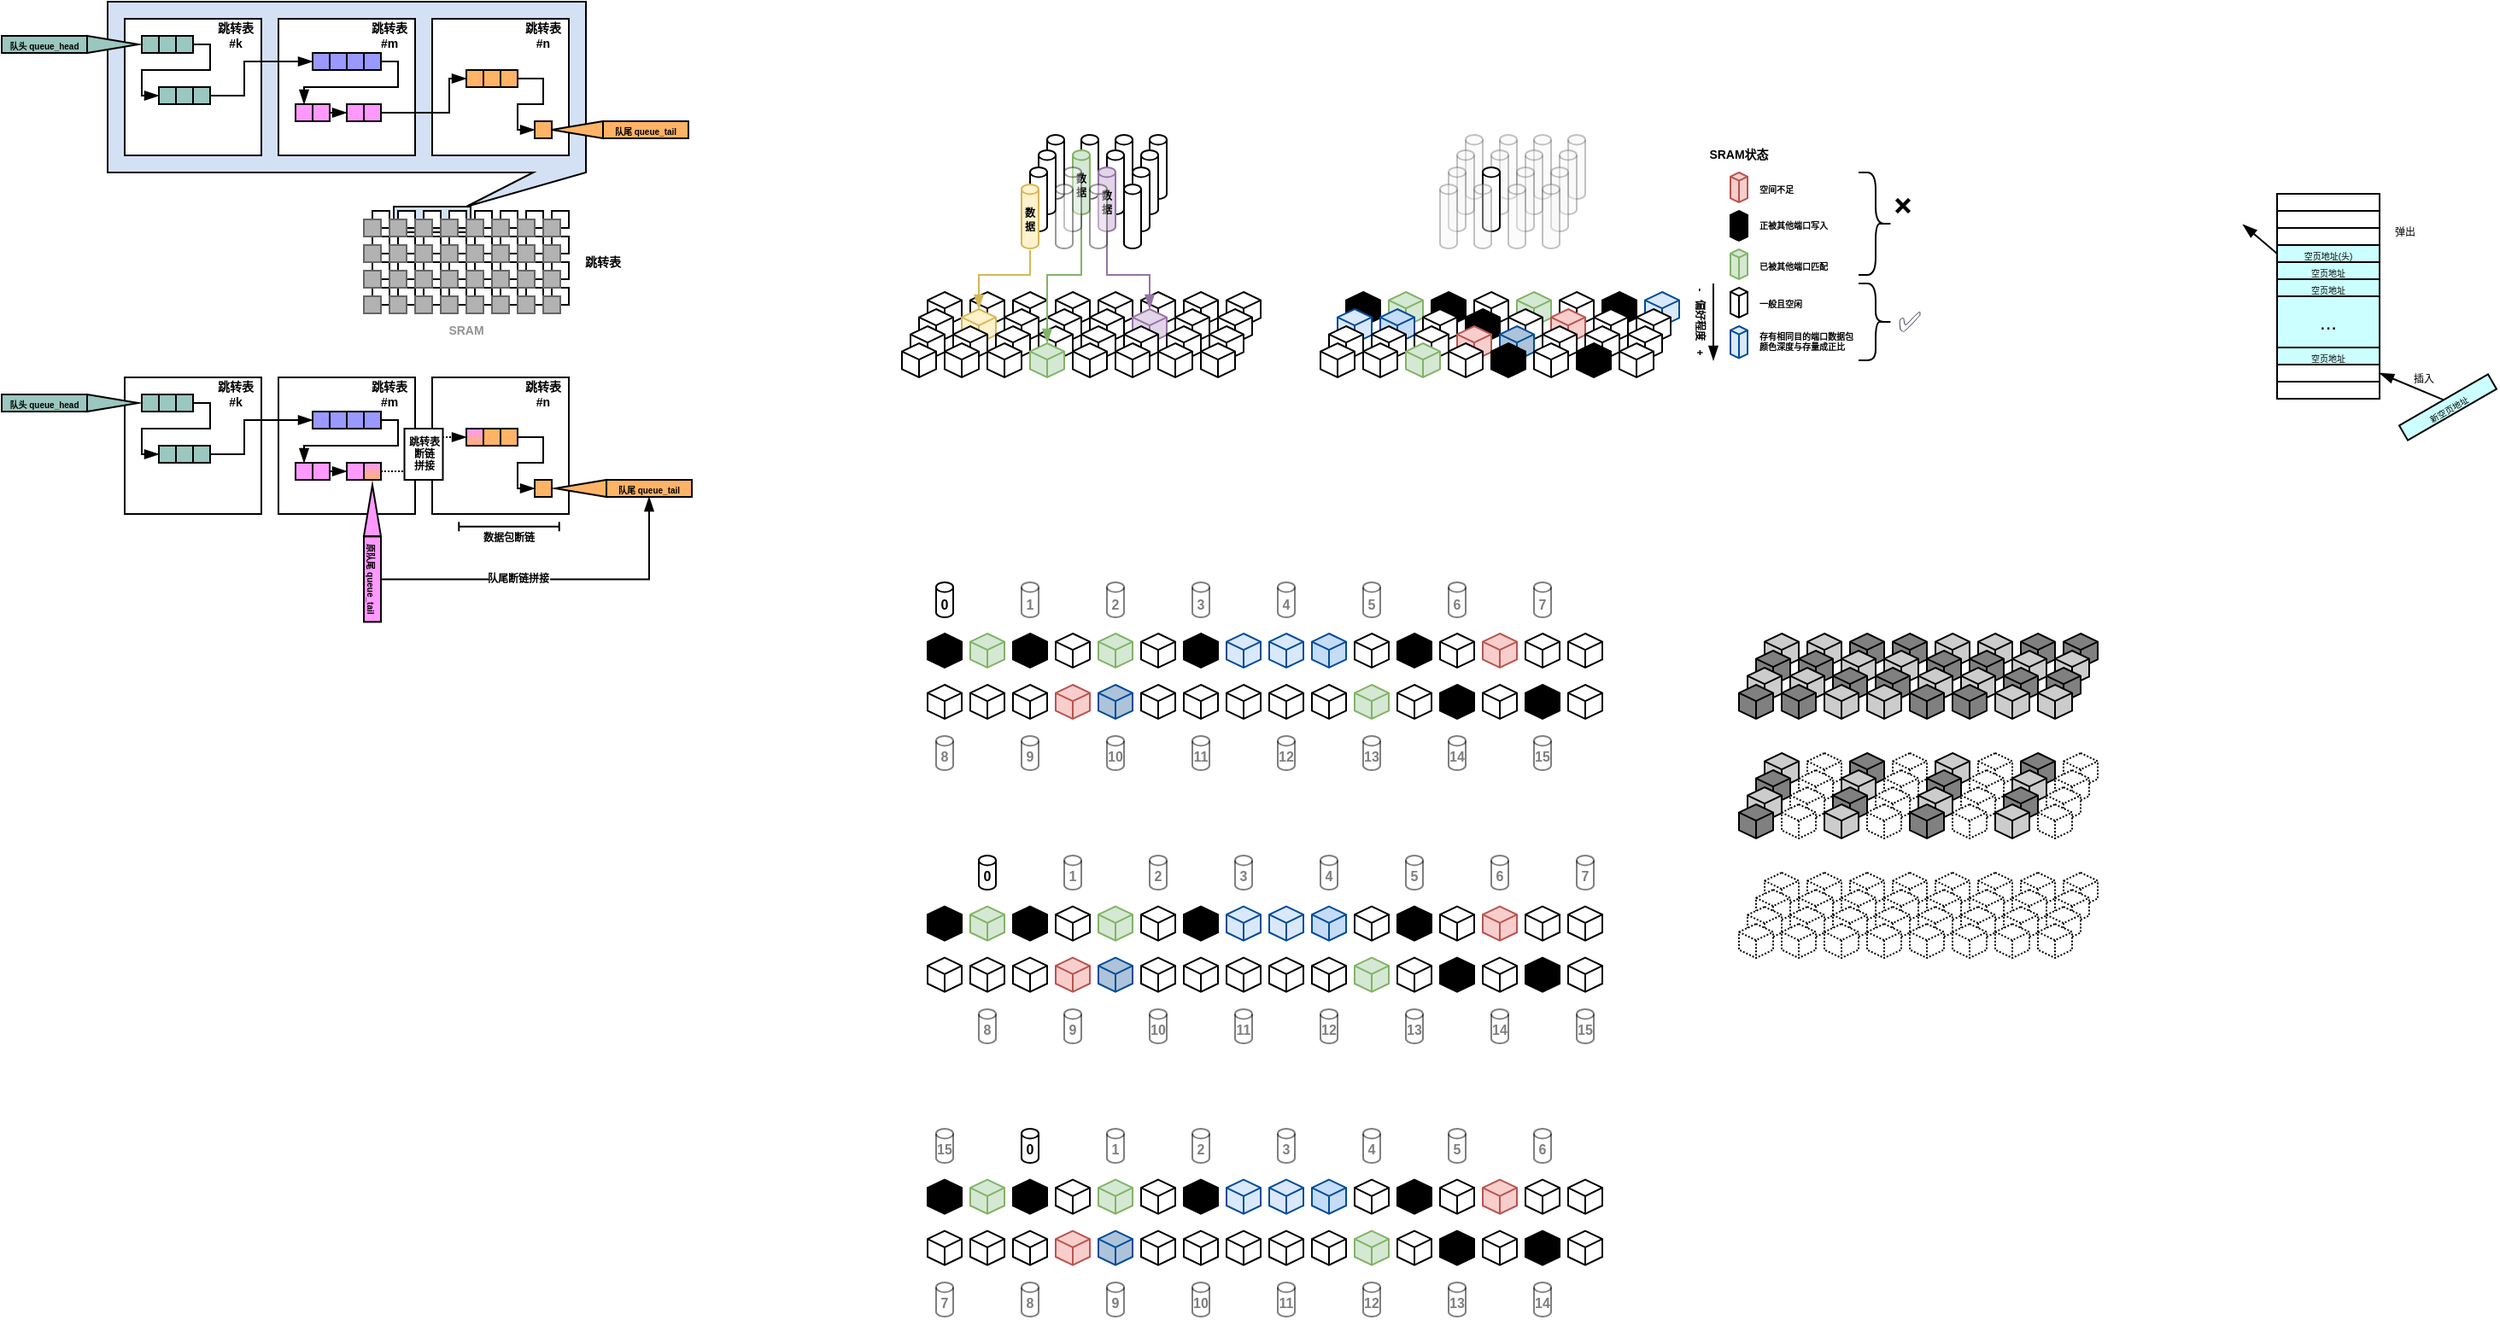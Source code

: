 <mxfile version="24.2.5" type="device">
  <diagram name="第 1 页" id="QaxQXMMB2viIyQJMlUey">
    <mxGraphModel dx="947" dy="551" grid="1" gridSize="10" guides="1" tooltips="1" connect="1" arrows="1" fold="1" page="1" pageScale="1" pageWidth="3300" pageHeight="4681" math="0" shadow="0">
      <root>
        <mxCell id="0" />
        <mxCell id="1" parent="0" />
        <mxCell id="5Cd2jNApZWjE8oHdZEPI-230" value="" style="shape=cylinder3;whiteSpace=wrap;html=1;boundedLbl=1;backgroundOutline=1;size=2.857;fontFamily=Helvetica;fontSize=11;fontColor=default;labelBackgroundColor=default;rotation=-360;" vertex="1" parent="1">
          <mxGeometry x="1040" y="188" width="10" height="37.5" as="geometry" />
        </mxCell>
        <mxCell id="5Cd2jNApZWjE8oHdZEPI-231" value="" style="shape=cylinder3;whiteSpace=wrap;html=1;boundedLbl=1;backgroundOutline=1;size=2.857;fontFamily=Helvetica;fontSize=11;fontColor=default;labelBackgroundColor=default;rotation=-360;" vertex="1" parent="1">
          <mxGeometry x="1020" y="188" width="10" height="37.5" as="geometry" />
        </mxCell>
        <mxCell id="5Cd2jNApZWjE8oHdZEPI-232" value="" style="shape=cylinder3;whiteSpace=wrap;html=1;boundedLbl=1;backgroundOutline=1;size=2.857;fontFamily=Helvetica;fontSize=11;fontColor=default;labelBackgroundColor=default;rotation=-360;" vertex="1" parent="1">
          <mxGeometry x="1000" y="188" width="10" height="37.5" as="geometry" />
        </mxCell>
        <mxCell id="5Cd2jNApZWjE8oHdZEPI-233" value="" style="shape=cylinder3;whiteSpace=wrap;html=1;boundedLbl=1;backgroundOutline=1;size=2.857;fontFamily=Helvetica;fontSize=11;fontColor=default;labelBackgroundColor=default;rotation=-360;" vertex="1" parent="1">
          <mxGeometry x="980" y="188" width="10" height="37.5" as="geometry" />
        </mxCell>
        <mxCell id="5Cd2jNApZWjE8oHdZEPI-243" value="" style="shape=cylinder3;whiteSpace=wrap;html=1;boundedLbl=1;backgroundOutline=1;size=2.857;fontFamily=Helvetica;fontSize=11;fontColor=default;labelBackgroundColor=default;rotation=-360;" vertex="1" parent="1">
          <mxGeometry x="1035" y="197" width="10" height="37.5" as="geometry" />
        </mxCell>
        <mxCell id="5Cd2jNApZWjE8oHdZEPI-244" value="" style="shape=cylinder3;whiteSpace=wrap;html=1;boundedLbl=1;backgroundOutline=1;size=2.857;fontFamily=Helvetica;fontSize=11;fontColor=default;labelBackgroundColor=default;rotation=-360;" vertex="1" parent="1">
          <mxGeometry x="1015" y="197" width="10" height="37.5" as="geometry" />
        </mxCell>
        <mxCell id="5Cd2jNApZWjE8oHdZEPI-245" value="数据" style="shape=cylinder3;whiteSpace=wrap;html=1;boundedLbl=1;backgroundOutline=1;size=2.857;fontFamily=Helvetica;fontSize=6;labelBackgroundColor=none;rotation=-360;fillColor=#d5e8d4;strokeColor=#82b366;fontStyle=1" vertex="1" parent="1">
          <mxGeometry x="995" y="197" width="10" height="37.5" as="geometry" />
        </mxCell>
        <mxCell id="5Cd2jNApZWjE8oHdZEPI-246" value="" style="shape=cylinder3;whiteSpace=wrap;html=1;boundedLbl=1;backgroundOutline=1;size=2.857;fontFamily=Helvetica;fontSize=11;fontColor=default;labelBackgroundColor=default;rotation=-360;" vertex="1" parent="1">
          <mxGeometry x="975" y="197" width="10" height="37.5" as="geometry" />
        </mxCell>
        <mxCell id="5Cd2jNApZWjE8oHdZEPI-60" value="" style="rounded=0;whiteSpace=wrap;html=1;fillColor=#D4E1F5;strokeWidth=1;shadow=0;fillStyle=auto;strokeColor=#000000;gradientColor=none;" vertex="1" parent="1">
          <mxGeometry x="597.5" y="230" width="45" height="15" as="geometry" />
        </mxCell>
        <mxCell id="5Cd2jNApZWjE8oHdZEPI-34" value="" style="rounded=0;whiteSpace=wrap;html=1;" vertex="1" parent="1">
          <mxGeometry x="615" y="247.5" width="10" height="10" as="geometry" />
        </mxCell>
        <mxCell id="5Cd2jNApZWjE8oHdZEPI-36" value="" style="rounded=0;whiteSpace=wrap;html=1;" vertex="1" parent="1">
          <mxGeometry x="600" y="247.5" width="10" height="10" as="geometry" />
        </mxCell>
        <mxCell id="5Cd2jNApZWjE8oHdZEPI-37" value="" style="rounded=0;whiteSpace=wrap;html=1;" vertex="1" parent="1">
          <mxGeometry x="630" y="247.5" width="10" height="10" as="geometry" />
        </mxCell>
        <mxCell id="5Cd2jNApZWjE8oHdZEPI-61" value="" style="shape=callout;whiteSpace=wrap;html=1;perimeter=calloutPerimeter;fillColor=#D4E1F5;base=101;size=20;position=0.89;position2=0.75;movable=1;resizable=1;rotatable=1;deletable=1;editable=1;locked=0;connectable=1;" vertex="1" parent="1">
          <mxGeometry x="430" y="110.01" width="280" height="119.99" as="geometry" />
        </mxCell>
        <mxCell id="5Cd2jNApZWjE8oHdZEPI-1" value="" style="rounded=0;whiteSpace=wrap;html=1;" vertex="1" parent="1">
          <mxGeometry x="440" y="120" width="80" height="80" as="geometry" />
        </mxCell>
        <mxCell id="5Cd2jNApZWjE8oHdZEPI-4" value="" style="rounded=0;whiteSpace=wrap;html=1;" vertex="1" parent="1">
          <mxGeometry x="530" y="120" width="80" height="80" as="geometry" />
        </mxCell>
        <mxCell id="5Cd2jNApZWjE8oHdZEPI-10" value="" style="rounded=0;whiteSpace=wrap;html=1;" vertex="1" parent="1">
          <mxGeometry x="620" y="120" width="80" height="80" as="geometry" />
        </mxCell>
        <mxCell id="5Cd2jNApZWjE8oHdZEPI-2" value="" style="rounded=0;whiteSpace=wrap;html=1;fillColor=#9AC7BF;" vertex="1" parent="1">
          <mxGeometry x="450" y="130" width="10" height="10" as="geometry" />
        </mxCell>
        <mxCell id="5Cd2jNApZWjE8oHdZEPI-6" value="" style="rounded=0;whiteSpace=wrap;html=1;fillColor=#9999FF;" vertex="1" parent="1">
          <mxGeometry x="580" y="140.01" width="10" height="10" as="geometry" />
        </mxCell>
        <mxCell id="5Cd2jNApZWjE8oHdZEPI-91" style="edgeStyle=orthogonalEdgeStyle;rounded=0;orthogonalLoop=1;jettySize=auto;html=1;exitX=1;exitY=0.5;exitDx=0;exitDy=0;entryX=0;entryY=0.5;entryDx=0;entryDy=0;endArrow=blockThin;endFill=1;" edge="1" parent="1" source="5Cd2jNApZWjE8oHdZEPI-11" target="5Cd2jNApZWjE8oHdZEPI-80">
          <mxGeometry relative="1" as="geometry">
            <Array as="points">
              <mxPoint x="685" y="155" />
              <mxPoint x="685" y="170" />
              <mxPoint x="670" y="170" />
              <mxPoint x="670" y="185" />
            </Array>
          </mxGeometry>
        </mxCell>
        <mxCell id="5Cd2jNApZWjE8oHdZEPI-11" value="" style="rounded=0;whiteSpace=wrap;html=1;fillColor=#FFB366;" vertex="1" parent="1">
          <mxGeometry x="660" y="150.01" width="10" height="10" as="geometry" />
        </mxCell>
        <mxCell id="5Cd2jNApZWjE8oHdZEPI-14" value="队头 queue_head" style="rounded=0;whiteSpace=wrap;html=1;fontSize=5;fillColor=#9AC7BF;fontStyle=1" vertex="1" parent="1">
          <mxGeometry x="368" y="130.01" width="50" height="10" as="geometry" />
        </mxCell>
        <mxCell id="5Cd2jNApZWjE8oHdZEPI-16" value="队尾 queue_tail" style="rounded=0;whiteSpace=wrap;html=1;fontSize=5;fillColor=#FFB366;fontStyle=1;verticalAlign=middle;" vertex="1" parent="1">
          <mxGeometry x="720" y="180" width="50" height="10" as="geometry" />
        </mxCell>
        <mxCell id="5Cd2jNApZWjE8oHdZEPI-59" value="跳转表" style="text;html=1;align=center;verticalAlign=middle;whiteSpace=wrap;rounded=0;fontSize=7;fontStyle=1" vertex="1" parent="1">
          <mxGeometry x="700" y="257.5" width="40" height="10" as="geometry" />
        </mxCell>
        <mxCell id="5Cd2jNApZWjE8oHdZEPI-63" value="" style="rounded=0;whiteSpace=wrap;html=1;fillColor=#9AC7BF;" vertex="1" parent="1">
          <mxGeometry x="460" y="130.01" width="10" height="10" as="geometry" />
        </mxCell>
        <mxCell id="5Cd2jNApZWjE8oHdZEPI-83" style="edgeStyle=orthogonalEdgeStyle;rounded=0;orthogonalLoop=1;jettySize=auto;html=1;exitX=1;exitY=0.5;exitDx=0;exitDy=0;entryX=0;entryY=0.5;entryDx=0;entryDy=0;endArrow=blockThin;endFill=1;" edge="1" parent="1" source="5Cd2jNApZWjE8oHdZEPI-65" target="5Cd2jNApZWjE8oHdZEPI-66">
          <mxGeometry relative="1" as="geometry">
            <Array as="points">
              <mxPoint x="490" y="135" />
              <mxPoint x="490" y="150" />
              <mxPoint x="450" y="150" />
              <mxPoint x="450" y="165" />
            </Array>
          </mxGeometry>
        </mxCell>
        <mxCell id="5Cd2jNApZWjE8oHdZEPI-65" value="" style="rounded=0;whiteSpace=wrap;html=1;fillColor=#9AC7BF;" vertex="1" parent="1">
          <mxGeometry x="470" y="130" width="10" height="10" as="geometry" />
        </mxCell>
        <mxCell id="5Cd2jNApZWjE8oHdZEPI-66" value="" style="rounded=0;whiteSpace=wrap;html=1;fillColor=#9AC7BF;" vertex="1" parent="1">
          <mxGeometry x="460" y="160" width="10" height="10" as="geometry" />
        </mxCell>
        <mxCell id="5Cd2jNApZWjE8oHdZEPI-67" value="" style="rounded=0;whiteSpace=wrap;html=1;fillColor=#9AC7BF;" vertex="1" parent="1">
          <mxGeometry x="470" y="160" width="10" height="10" as="geometry" />
        </mxCell>
        <mxCell id="5Cd2jNApZWjE8oHdZEPI-85" style="edgeStyle=orthogonalEdgeStyle;rounded=0;orthogonalLoop=1;jettySize=auto;html=1;exitX=1;exitY=0.5;exitDx=0;exitDy=0;entryX=0;entryY=0.5;entryDx=0;entryDy=0;endArrow=blockThin;endFill=1;" edge="1" parent="1" source="5Cd2jNApZWjE8oHdZEPI-68" target="5Cd2jNApZWjE8oHdZEPI-69">
          <mxGeometry relative="1" as="geometry">
            <Array as="points">
              <mxPoint x="510" y="165" />
              <mxPoint x="510" y="145" />
            </Array>
          </mxGeometry>
        </mxCell>
        <mxCell id="5Cd2jNApZWjE8oHdZEPI-68" value="" style="rounded=0;whiteSpace=wrap;html=1;fillColor=#9AC7BF;" vertex="1" parent="1">
          <mxGeometry x="480" y="160" width="10" height="10" as="geometry" />
        </mxCell>
        <mxCell id="5Cd2jNApZWjE8oHdZEPI-69" value="" style="rounded=0;whiteSpace=wrap;html=1;fillColor=#9999FF;" vertex="1" parent="1">
          <mxGeometry x="550" y="140.01" width="10" height="10" as="geometry" />
        </mxCell>
        <mxCell id="5Cd2jNApZWjE8oHdZEPI-70" value="" style="rounded=0;whiteSpace=wrap;html=1;fillColor=#9999FF;" vertex="1" parent="1">
          <mxGeometry x="560" y="140.01" width="10" height="10" as="geometry" />
        </mxCell>
        <mxCell id="5Cd2jNApZWjE8oHdZEPI-71" value="" style="rounded=0;whiteSpace=wrap;html=1;fillColor=#9999FF;" vertex="1" parent="1">
          <mxGeometry x="570" y="140.01" width="10" height="10" as="geometry" />
        </mxCell>
        <mxCell id="5Cd2jNApZWjE8oHdZEPI-72" value="" style="rounded=0;whiteSpace=wrap;html=1;fillColor=#FF99FF;" vertex="1" parent="1">
          <mxGeometry x="540" y="170" width="10" height="10" as="geometry" />
        </mxCell>
        <mxCell id="5Cd2jNApZWjE8oHdZEPI-89" style="edgeStyle=orthogonalEdgeStyle;rounded=0;orthogonalLoop=1;jettySize=auto;html=1;exitX=1;exitY=0.5;exitDx=0;exitDy=0;entryX=0;entryY=0.5;entryDx=0;entryDy=0;endArrow=blockThin;endFill=1;" edge="1" parent="1" source="5Cd2jNApZWjE8oHdZEPI-73" target="5Cd2jNApZWjE8oHdZEPI-75">
          <mxGeometry relative="1" as="geometry" />
        </mxCell>
        <mxCell id="5Cd2jNApZWjE8oHdZEPI-73" value="" style="rounded=0;whiteSpace=wrap;html=1;fillColor=#FF99FF;" vertex="1" parent="1">
          <mxGeometry x="550" y="170" width="10" height="10" as="geometry" />
        </mxCell>
        <mxCell id="5Cd2jNApZWjE8oHdZEPI-75" value="" style="rounded=0;whiteSpace=wrap;html=1;fillColor=#FF99FF;" vertex="1" parent="1">
          <mxGeometry x="570" y="170.01" width="10" height="10" as="geometry" />
        </mxCell>
        <mxCell id="5Cd2jNApZWjE8oHdZEPI-90" style="edgeStyle=orthogonalEdgeStyle;rounded=0;orthogonalLoop=1;jettySize=auto;html=1;exitX=1;exitY=0.5;exitDx=0;exitDy=0;entryX=0;entryY=0.5;entryDx=0;entryDy=0;endArrow=blockThin;endFill=1;" edge="1" parent="1" source="5Cd2jNApZWjE8oHdZEPI-76" target="5Cd2jNApZWjE8oHdZEPI-77">
          <mxGeometry relative="1" as="geometry">
            <Array as="points">
              <mxPoint x="630" y="175" />
              <mxPoint x="630" y="155" />
            </Array>
          </mxGeometry>
        </mxCell>
        <mxCell id="5Cd2jNApZWjE8oHdZEPI-76" value="" style="rounded=0;whiteSpace=wrap;html=1;fillColor=#FF99FF;" vertex="1" parent="1">
          <mxGeometry x="580" y="170" width="10" height="10" as="geometry" />
        </mxCell>
        <mxCell id="5Cd2jNApZWjE8oHdZEPI-77" value="" style="rounded=0;whiteSpace=wrap;html=1;fillColor=#FFB366;" vertex="1" parent="1">
          <mxGeometry x="640" y="150.01" width="10" height="10" as="geometry" />
        </mxCell>
        <mxCell id="5Cd2jNApZWjE8oHdZEPI-78" value="" style="rounded=0;whiteSpace=wrap;html=1;fillColor=#FFB366;" vertex="1" parent="1">
          <mxGeometry x="650" y="150" width="10" height="10" as="geometry" />
        </mxCell>
        <mxCell id="5Cd2jNApZWjE8oHdZEPI-88" value="" style="endArrow=blockThin;html=1;rounded=0;exitX=1;exitY=0.5;exitDx=0;exitDy=0;entryX=0.5;entryY=0;entryDx=0;entryDy=0;endFill=1;" edge="1" parent="1" source="5Cd2jNApZWjE8oHdZEPI-6" target="5Cd2jNApZWjE8oHdZEPI-72">
          <mxGeometry width="50" height="50" relative="1" as="geometry">
            <mxPoint x="530" y="180" as="sourcePoint" />
            <mxPoint x="580" y="130" as="targetPoint" />
            <Array as="points">
              <mxPoint x="600" y="145" />
              <mxPoint x="600" y="160" />
              <mxPoint x="545" y="160" />
            </Array>
          </mxGeometry>
        </mxCell>
        <mxCell id="5Cd2jNApZWjE8oHdZEPI-17" value="跳转表#k" style="text;html=1;align=center;verticalAlign=middle;whiteSpace=wrap;rounded=0;fontSize=7;fontStyle=1" vertex="1" parent="1">
          <mxGeometry x="490" y="120" width="30" height="20" as="geometry" />
        </mxCell>
        <mxCell id="5Cd2jNApZWjE8oHdZEPI-18" value="跳转表#m" style="text;html=1;align=center;verticalAlign=middle;whiteSpace=wrap;rounded=0;fontSize=7;fontStyle=1" vertex="1" parent="1">
          <mxGeometry x="580" y="120" width="30" height="20" as="geometry" />
        </mxCell>
        <mxCell id="5Cd2jNApZWjE8oHdZEPI-19" value="跳转表#n" style="text;html=1;align=center;verticalAlign=middle;whiteSpace=wrap;rounded=0;fontSize=7;fontStyle=1" vertex="1" parent="1">
          <mxGeometry x="670" y="120" width="30" height="20" as="geometry" />
        </mxCell>
        <mxCell id="5Cd2jNApZWjE8oHdZEPI-92" value="" style="triangle;whiteSpace=wrap;html=1;fillColor=#9AC7BF;" vertex="1" parent="1">
          <mxGeometry x="418" y="130" width="30" height="10" as="geometry" />
        </mxCell>
        <mxCell id="5Cd2jNApZWjE8oHdZEPI-93" value="" style="triangle;whiteSpace=wrap;html=1;rotation=-180;fillColor=#FFB366;" vertex="1" parent="1">
          <mxGeometry x="690" y="180" width="30" height="10" as="geometry" />
        </mxCell>
        <mxCell id="5Cd2jNApZWjE8oHdZEPI-80" value="" style="rounded=0;whiteSpace=wrap;html=1;fillColor=#FFB366;" vertex="1" parent="1">
          <mxGeometry x="680" y="180" width="10" height="10" as="geometry" />
        </mxCell>
        <mxCell id="5Cd2jNApZWjE8oHdZEPI-28" value="" style="rounded=0;whiteSpace=wrap;html=1;" vertex="1" parent="1">
          <mxGeometry x="630" y="232.5" width="10" height="10" as="geometry" />
        </mxCell>
        <mxCell id="5Cd2jNApZWjE8oHdZEPI-23" value="" style="rounded=0;whiteSpace=wrap;html=1;" vertex="1" parent="1">
          <mxGeometry x="615" y="232.5" width="10" height="10" as="geometry" />
        </mxCell>
        <mxCell id="5Cd2jNApZWjE8oHdZEPI-25" value="" style="rounded=0;whiteSpace=wrap;html=1;" vertex="1" parent="1">
          <mxGeometry x="585" y="232.5" width="10" height="10" as="geometry" />
        </mxCell>
        <mxCell id="5Cd2jNApZWjE8oHdZEPI-26" value="" style="rounded=0;whiteSpace=wrap;html=1;" vertex="1" parent="1">
          <mxGeometry x="600" y="232.5" width="10" height="10" as="geometry" />
        </mxCell>
        <mxCell id="5Cd2jNApZWjE8oHdZEPI-30" value="" style="rounded=0;whiteSpace=wrap;html=1;" vertex="1" parent="1">
          <mxGeometry x="675" y="232.5" width="10" height="10" as="geometry" />
        </mxCell>
        <mxCell id="5Cd2jNApZWjE8oHdZEPI-31" value="" style="rounded=0;whiteSpace=wrap;html=1;" vertex="1" parent="1">
          <mxGeometry x="645" y="232.5" width="10" height="10" as="geometry" />
        </mxCell>
        <mxCell id="5Cd2jNApZWjE8oHdZEPI-32" value="" style="rounded=0;whiteSpace=wrap;html=1;" vertex="1" parent="1">
          <mxGeometry x="660" y="232.5" width="10" height="10" as="geometry" />
        </mxCell>
        <mxCell id="5Cd2jNApZWjE8oHdZEPI-33" value="" style="rounded=0;whiteSpace=wrap;html=1;" vertex="1" parent="1">
          <mxGeometry x="690" y="232.5" width="10" height="10" as="geometry" />
        </mxCell>
        <mxCell id="5Cd2jNApZWjE8oHdZEPI-35" value="" style="rounded=0;whiteSpace=wrap;html=1;" vertex="1" parent="1">
          <mxGeometry x="585" y="247.5" width="10" height="10" as="geometry" />
        </mxCell>
        <mxCell id="5Cd2jNApZWjE8oHdZEPI-38" value="" style="rounded=0;whiteSpace=wrap;html=1;" vertex="1" parent="1">
          <mxGeometry x="675" y="247.5" width="10" height="10" as="geometry" />
        </mxCell>
        <mxCell id="5Cd2jNApZWjE8oHdZEPI-39" value="" style="rounded=0;whiteSpace=wrap;html=1;" vertex="1" parent="1">
          <mxGeometry x="645" y="247.5" width="10" height="10" as="geometry" />
        </mxCell>
        <mxCell id="5Cd2jNApZWjE8oHdZEPI-40" value="" style="rounded=0;whiteSpace=wrap;html=1;" vertex="1" parent="1">
          <mxGeometry x="660" y="247.5" width="10" height="10" as="geometry" />
        </mxCell>
        <mxCell id="5Cd2jNApZWjE8oHdZEPI-41" value="" style="rounded=0;whiteSpace=wrap;html=1;" vertex="1" parent="1">
          <mxGeometry x="690" y="247.5" width="10" height="10" as="geometry" />
        </mxCell>
        <mxCell id="5Cd2jNApZWjE8oHdZEPI-42" value="" style="rounded=0;whiteSpace=wrap;html=1;" vertex="1" parent="1">
          <mxGeometry x="615" y="262.5" width="10" height="10" as="geometry" />
        </mxCell>
        <mxCell id="5Cd2jNApZWjE8oHdZEPI-43" value="" style="rounded=0;whiteSpace=wrap;html=1;" vertex="1" parent="1">
          <mxGeometry x="585" y="262.5" width="10" height="10" as="geometry" />
        </mxCell>
        <mxCell id="5Cd2jNApZWjE8oHdZEPI-44" value="" style="rounded=0;whiteSpace=wrap;html=1;" vertex="1" parent="1">
          <mxGeometry x="600" y="262.5" width="10" height="10" as="geometry" />
        </mxCell>
        <mxCell id="5Cd2jNApZWjE8oHdZEPI-45" value="" style="rounded=0;whiteSpace=wrap;html=1;" vertex="1" parent="1">
          <mxGeometry x="630" y="262.5" width="10" height="10" as="geometry" />
        </mxCell>
        <mxCell id="5Cd2jNApZWjE8oHdZEPI-46" value="" style="rounded=0;whiteSpace=wrap;html=1;" vertex="1" parent="1">
          <mxGeometry x="675" y="262.5" width="10" height="10" as="geometry" />
        </mxCell>
        <mxCell id="5Cd2jNApZWjE8oHdZEPI-47" value="" style="rounded=0;whiteSpace=wrap;html=1;" vertex="1" parent="1">
          <mxGeometry x="645" y="262.5" width="10" height="10" as="geometry" />
        </mxCell>
        <mxCell id="5Cd2jNApZWjE8oHdZEPI-48" value="" style="rounded=0;whiteSpace=wrap;html=1;" vertex="1" parent="1">
          <mxGeometry x="660" y="262.5" width="10" height="10" as="geometry" />
        </mxCell>
        <mxCell id="5Cd2jNApZWjE8oHdZEPI-49" value="" style="rounded=0;whiteSpace=wrap;html=1;" vertex="1" parent="1">
          <mxGeometry x="690" y="262.5" width="10" height="10" as="geometry" />
        </mxCell>
        <mxCell id="5Cd2jNApZWjE8oHdZEPI-50" value="" style="rounded=0;whiteSpace=wrap;html=1;" vertex="1" parent="1">
          <mxGeometry x="615" y="277.5" width="10" height="10" as="geometry" />
        </mxCell>
        <mxCell id="5Cd2jNApZWjE8oHdZEPI-51" value="" style="rounded=0;whiteSpace=wrap;html=1;" vertex="1" parent="1">
          <mxGeometry x="585" y="277.5" width="10" height="10" as="geometry" />
        </mxCell>
        <mxCell id="5Cd2jNApZWjE8oHdZEPI-52" value="" style="rounded=0;whiteSpace=wrap;html=1;" vertex="1" parent="1">
          <mxGeometry x="600" y="277.5" width="10" height="10" as="geometry" />
        </mxCell>
        <mxCell id="5Cd2jNApZWjE8oHdZEPI-53" value="" style="rounded=0;whiteSpace=wrap;html=1;" vertex="1" parent="1">
          <mxGeometry x="630" y="277.5" width="10" height="10" as="geometry" />
        </mxCell>
        <mxCell id="5Cd2jNApZWjE8oHdZEPI-54" value="" style="rounded=0;whiteSpace=wrap;html=1;" vertex="1" parent="1">
          <mxGeometry x="675" y="277.5" width="10" height="10" as="geometry" />
        </mxCell>
        <mxCell id="5Cd2jNApZWjE8oHdZEPI-55" value="" style="rounded=0;whiteSpace=wrap;html=1;" vertex="1" parent="1">
          <mxGeometry x="645" y="277.5" width="10" height="10" as="geometry" />
        </mxCell>
        <mxCell id="5Cd2jNApZWjE8oHdZEPI-56" value="" style="rounded=0;whiteSpace=wrap;html=1;" vertex="1" parent="1">
          <mxGeometry x="660" y="277.5" width="10" height="10" as="geometry" />
        </mxCell>
        <mxCell id="5Cd2jNApZWjE8oHdZEPI-57" value="" style="rounded=0;whiteSpace=wrap;html=1;" vertex="1" parent="1">
          <mxGeometry x="690" y="277.5" width="10" height="10" as="geometry" />
        </mxCell>
        <mxCell id="5Cd2jNApZWjE8oHdZEPI-110" value="" style="rounded=0;whiteSpace=wrap;html=1;strokeColor=#666666;fillColor=#b2b2b2;" vertex="1" parent="1">
          <mxGeometry x="610" y="252.5" width="10" height="10" as="geometry" />
        </mxCell>
        <mxCell id="5Cd2jNApZWjE8oHdZEPI-111" value="" style="rounded=0;whiteSpace=wrap;html=1;strokeColor=#666666;fillColor=#b2b2b2;" vertex="1" parent="1">
          <mxGeometry x="595" y="252.5" width="10" height="10" as="geometry" />
        </mxCell>
        <mxCell id="5Cd2jNApZWjE8oHdZEPI-112" value="" style="rounded=0;whiteSpace=wrap;html=1;strokeColor=#666666;fillColor=#b2b2b2;" vertex="1" parent="1">
          <mxGeometry x="625" y="252.5" width="10" height="10" as="geometry" />
        </mxCell>
        <mxCell id="5Cd2jNApZWjE8oHdZEPI-113" value="" style="rounded=0;whiteSpace=wrap;html=1;strokeColor=#666666;fillColor=#b2b2b2;" vertex="1" parent="1">
          <mxGeometry x="625" y="237.5" width="10" height="10" as="geometry" />
        </mxCell>
        <mxCell id="5Cd2jNApZWjE8oHdZEPI-114" value="" style="rounded=0;whiteSpace=wrap;html=1;strokeColor=#666666;fillColor=#b2b2b2;" vertex="1" parent="1">
          <mxGeometry x="610" y="237.5" width="10" height="10" as="geometry" />
        </mxCell>
        <mxCell id="5Cd2jNApZWjE8oHdZEPI-115" value="" style="rounded=0;whiteSpace=wrap;html=1;strokeColor=#666666;fillColor=#b2b2b2;" vertex="1" parent="1">
          <mxGeometry x="580" y="237.5" width="10" height="10" as="geometry" />
        </mxCell>
        <mxCell id="5Cd2jNApZWjE8oHdZEPI-116" value="" style="rounded=0;whiteSpace=wrap;html=1;strokeColor=#666666;fillColor=#b2b2b2;" vertex="1" parent="1">
          <mxGeometry x="595" y="237.5" width="10" height="10" as="geometry" />
        </mxCell>
        <mxCell id="5Cd2jNApZWjE8oHdZEPI-117" value="" style="rounded=0;whiteSpace=wrap;html=1;strokeColor=#666666;fillColor=#b2b2b2;" vertex="1" parent="1">
          <mxGeometry x="670" y="237.5" width="10" height="10" as="geometry" />
        </mxCell>
        <mxCell id="5Cd2jNApZWjE8oHdZEPI-118" value="" style="rounded=0;whiteSpace=wrap;html=1;strokeColor=#666666;fillColor=#b2b2b2;" vertex="1" parent="1">
          <mxGeometry x="640" y="237.5" width="10" height="10" as="geometry" />
        </mxCell>
        <mxCell id="5Cd2jNApZWjE8oHdZEPI-119" value="" style="rounded=0;whiteSpace=wrap;html=1;strokeColor=#666666;fillColor=#b2b2b2;" vertex="1" parent="1">
          <mxGeometry x="655" y="237.5" width="10" height="10" as="geometry" />
        </mxCell>
        <mxCell id="5Cd2jNApZWjE8oHdZEPI-120" value="" style="rounded=0;whiteSpace=wrap;html=1;strokeColor=#666666;fillColor=#b2b2b2;" vertex="1" parent="1">
          <mxGeometry x="685" y="237.5" width="10" height="10" as="geometry" />
        </mxCell>
        <mxCell id="5Cd2jNApZWjE8oHdZEPI-121" value="" style="rounded=0;whiteSpace=wrap;html=1;strokeColor=#666666;fillColor=#b2b2b2;" vertex="1" parent="1">
          <mxGeometry x="580" y="252.5" width="10" height="10" as="geometry" />
        </mxCell>
        <mxCell id="5Cd2jNApZWjE8oHdZEPI-122" value="" style="rounded=0;whiteSpace=wrap;html=1;strokeColor=#666666;fillColor=#b2b2b2;" vertex="1" parent="1">
          <mxGeometry x="670" y="252.5" width="10" height="10" as="geometry" />
        </mxCell>
        <mxCell id="5Cd2jNApZWjE8oHdZEPI-123" value="" style="rounded=0;whiteSpace=wrap;html=1;strokeColor=#666666;fillColor=#b2b2b2;" vertex="1" parent="1">
          <mxGeometry x="640" y="252.5" width="10" height="10" as="geometry" />
        </mxCell>
        <mxCell id="5Cd2jNApZWjE8oHdZEPI-124" value="" style="rounded=0;whiteSpace=wrap;html=1;strokeColor=#666666;fillColor=#b2b2b2;" vertex="1" parent="1">
          <mxGeometry x="655" y="252.5" width="10" height="10" as="geometry" />
        </mxCell>
        <mxCell id="5Cd2jNApZWjE8oHdZEPI-125" value="" style="rounded=0;whiteSpace=wrap;html=1;strokeColor=#666666;fillColor=#b2b2b2;" vertex="1" parent="1">
          <mxGeometry x="685" y="252.5" width="10" height="10" as="geometry" />
        </mxCell>
        <mxCell id="5Cd2jNApZWjE8oHdZEPI-126" value="" style="rounded=0;whiteSpace=wrap;html=1;strokeColor=#666666;fillColor=#b2b2b2;" vertex="1" parent="1">
          <mxGeometry x="610" y="267.5" width="10" height="10" as="geometry" />
        </mxCell>
        <mxCell id="5Cd2jNApZWjE8oHdZEPI-127" value="" style="rounded=0;whiteSpace=wrap;html=1;strokeColor=#666666;fillColor=#b2b2b2;" vertex="1" parent="1">
          <mxGeometry x="580" y="267.5" width="10" height="10" as="geometry" />
        </mxCell>
        <mxCell id="5Cd2jNApZWjE8oHdZEPI-128" value="" style="rounded=0;whiteSpace=wrap;html=1;strokeColor=#666666;fillColor=#b2b2b2;" vertex="1" parent="1">
          <mxGeometry x="595" y="267.5" width="10" height="10" as="geometry" />
        </mxCell>
        <mxCell id="5Cd2jNApZWjE8oHdZEPI-129" value="" style="rounded=0;whiteSpace=wrap;html=1;strokeColor=#666666;fillColor=#b2b2b2;" vertex="1" parent="1">
          <mxGeometry x="625" y="267.5" width="10" height="10" as="geometry" />
        </mxCell>
        <mxCell id="5Cd2jNApZWjE8oHdZEPI-130" value="" style="rounded=0;whiteSpace=wrap;html=1;strokeColor=#666666;fillColor=#b2b2b2;" vertex="1" parent="1">
          <mxGeometry x="670" y="267.5" width="10" height="10" as="geometry" />
        </mxCell>
        <mxCell id="5Cd2jNApZWjE8oHdZEPI-131" value="" style="rounded=0;whiteSpace=wrap;html=1;strokeColor=#666666;fillColor=#b2b2b2;" vertex="1" parent="1">
          <mxGeometry x="640" y="267.5" width="10" height="10" as="geometry" />
        </mxCell>
        <mxCell id="5Cd2jNApZWjE8oHdZEPI-132" value="" style="rounded=0;whiteSpace=wrap;html=1;strokeColor=#666666;fillColor=#b2b2b2;" vertex="1" parent="1">
          <mxGeometry x="655" y="267.5" width="10" height="10" as="geometry" />
        </mxCell>
        <mxCell id="5Cd2jNApZWjE8oHdZEPI-133" value="" style="rounded=0;whiteSpace=wrap;html=1;strokeColor=#666666;fillColor=#b2b2b2;" vertex="1" parent="1">
          <mxGeometry x="685" y="267.5" width="10" height="10" as="geometry" />
        </mxCell>
        <mxCell id="5Cd2jNApZWjE8oHdZEPI-134" value="" style="rounded=0;whiteSpace=wrap;html=1;strokeColor=#666666;fillColor=#b2b2b2;" vertex="1" parent="1">
          <mxGeometry x="610" y="282.5" width="10" height="10" as="geometry" />
        </mxCell>
        <mxCell id="5Cd2jNApZWjE8oHdZEPI-135" value="" style="rounded=0;whiteSpace=wrap;html=1;strokeColor=#666666;fillColor=#b2b2b2;" vertex="1" parent="1">
          <mxGeometry x="580" y="282.5" width="10" height="10" as="geometry" />
        </mxCell>
        <mxCell id="5Cd2jNApZWjE8oHdZEPI-136" value="" style="rounded=0;whiteSpace=wrap;html=1;strokeColor=#666666;fillColor=#b2b2b2;" vertex="1" parent="1">
          <mxGeometry x="595" y="282.5" width="10" height="10" as="geometry" />
        </mxCell>
        <mxCell id="5Cd2jNApZWjE8oHdZEPI-137" value="" style="rounded=0;whiteSpace=wrap;html=1;strokeColor=#666666;fillColor=#b2b2b2;" vertex="1" parent="1">
          <mxGeometry x="625" y="282.5" width="10" height="10" as="geometry" />
        </mxCell>
        <mxCell id="5Cd2jNApZWjE8oHdZEPI-138" value="" style="rounded=0;whiteSpace=wrap;html=1;strokeColor=#666666;fillColor=#b2b2b2;" vertex="1" parent="1">
          <mxGeometry x="670" y="282.5" width="10" height="10" as="geometry" />
        </mxCell>
        <mxCell id="5Cd2jNApZWjE8oHdZEPI-139" value="" style="rounded=0;whiteSpace=wrap;html=1;strokeColor=#666666;fillColor=#b2b2b2;" vertex="1" parent="1">
          <mxGeometry x="640" y="282.5" width="10" height="10" as="geometry" />
        </mxCell>
        <mxCell id="5Cd2jNApZWjE8oHdZEPI-140" value="" style="rounded=0;whiteSpace=wrap;html=1;strokeColor=#666666;fillColor=#b2b2b2;" vertex="1" parent="1">
          <mxGeometry x="655" y="282.5" width="10" height="10" as="geometry" />
        </mxCell>
        <mxCell id="5Cd2jNApZWjE8oHdZEPI-141" value="" style="rounded=0;whiteSpace=wrap;html=1;strokeColor=#666666;fillColor=#b2b2b2;" vertex="1" parent="1">
          <mxGeometry x="685" y="282.5" width="10" height="10" as="geometry" />
        </mxCell>
        <mxCell id="5Cd2jNApZWjE8oHdZEPI-142" value="SRAM" style="text;html=1;align=center;verticalAlign=middle;whiteSpace=wrap;rounded=0;fontSize=7;fontStyle=1;fontColor=#666666;textOpacity=70;" vertex="1" parent="1">
          <mxGeometry x="580" y="297.5" width="120" height="10" as="geometry" />
        </mxCell>
        <mxCell id="5Cd2jNApZWjE8oHdZEPI-145" value="" style="rounded=0;whiteSpace=wrap;html=1;" vertex="1" parent="1">
          <mxGeometry x="440" y="330" width="80" height="80" as="geometry" />
        </mxCell>
        <mxCell id="5Cd2jNApZWjE8oHdZEPI-146" value="" style="rounded=0;whiteSpace=wrap;html=1;" vertex="1" parent="1">
          <mxGeometry x="530" y="330" width="80" height="80" as="geometry" />
        </mxCell>
        <mxCell id="5Cd2jNApZWjE8oHdZEPI-147" value="" style="rounded=0;whiteSpace=wrap;html=1;fillColor=#9AC7BF;" vertex="1" parent="1">
          <mxGeometry x="450" y="340" width="10" height="10" as="geometry" />
        </mxCell>
        <mxCell id="5Cd2jNApZWjE8oHdZEPI-148" value="" style="rounded=0;whiteSpace=wrap;html=1;fillColor=#9999FF;" vertex="1" parent="1">
          <mxGeometry x="580" y="350.01" width="10" height="10" as="geometry" />
        </mxCell>
        <mxCell id="5Cd2jNApZWjE8oHdZEPI-149" value="" style="rounded=0;whiteSpace=wrap;html=1;fillColor=#9AC7BF;" vertex="1" parent="1">
          <mxGeometry x="460" y="340.01" width="10" height="10" as="geometry" />
        </mxCell>
        <mxCell id="5Cd2jNApZWjE8oHdZEPI-150" style="edgeStyle=orthogonalEdgeStyle;rounded=0;orthogonalLoop=1;jettySize=auto;html=1;exitX=1;exitY=0.5;exitDx=0;exitDy=0;entryX=0;entryY=0.5;entryDx=0;entryDy=0;endArrow=blockThin;endFill=1;" edge="1" parent="1" source="5Cd2jNApZWjE8oHdZEPI-151" target="5Cd2jNApZWjE8oHdZEPI-152">
          <mxGeometry relative="1" as="geometry">
            <Array as="points">
              <mxPoint x="490" y="345" />
              <mxPoint x="490" y="360" />
              <mxPoint x="450" y="360" />
              <mxPoint x="450" y="375" />
            </Array>
          </mxGeometry>
        </mxCell>
        <mxCell id="5Cd2jNApZWjE8oHdZEPI-151" value="" style="rounded=0;whiteSpace=wrap;html=1;fillColor=#9AC7BF;" vertex="1" parent="1">
          <mxGeometry x="470" y="340" width="10" height="10" as="geometry" />
        </mxCell>
        <mxCell id="5Cd2jNApZWjE8oHdZEPI-152" value="" style="rounded=0;whiteSpace=wrap;html=1;fillColor=#9AC7BF;" vertex="1" parent="1">
          <mxGeometry x="460" y="370" width="10" height="10" as="geometry" />
        </mxCell>
        <mxCell id="5Cd2jNApZWjE8oHdZEPI-153" value="" style="rounded=0;whiteSpace=wrap;html=1;fillColor=#9AC7BF;" vertex="1" parent="1">
          <mxGeometry x="470" y="370" width="10" height="10" as="geometry" />
        </mxCell>
        <mxCell id="5Cd2jNApZWjE8oHdZEPI-154" style="edgeStyle=orthogonalEdgeStyle;rounded=0;orthogonalLoop=1;jettySize=auto;html=1;exitX=1;exitY=0.5;exitDx=0;exitDy=0;entryX=0;entryY=0.5;entryDx=0;entryDy=0;endArrow=blockThin;endFill=1;" edge="1" parent="1" source="5Cd2jNApZWjE8oHdZEPI-155" target="5Cd2jNApZWjE8oHdZEPI-156">
          <mxGeometry relative="1" as="geometry">
            <Array as="points">
              <mxPoint x="510" y="375" />
              <mxPoint x="510" y="355" />
            </Array>
          </mxGeometry>
        </mxCell>
        <mxCell id="5Cd2jNApZWjE8oHdZEPI-155" value="" style="rounded=0;whiteSpace=wrap;html=1;fillColor=#9AC7BF;" vertex="1" parent="1">
          <mxGeometry x="480" y="370" width="10" height="10" as="geometry" />
        </mxCell>
        <mxCell id="5Cd2jNApZWjE8oHdZEPI-156" value="" style="rounded=0;whiteSpace=wrap;html=1;fillColor=#9999FF;" vertex="1" parent="1">
          <mxGeometry x="550" y="350.01" width="10" height="10" as="geometry" />
        </mxCell>
        <mxCell id="5Cd2jNApZWjE8oHdZEPI-157" value="" style="rounded=0;whiteSpace=wrap;html=1;fillColor=#9999FF;" vertex="1" parent="1">
          <mxGeometry x="560" y="350.01" width="10" height="10" as="geometry" />
        </mxCell>
        <mxCell id="5Cd2jNApZWjE8oHdZEPI-158" value="" style="rounded=0;whiteSpace=wrap;html=1;fillColor=#9999FF;" vertex="1" parent="1">
          <mxGeometry x="570" y="350.01" width="10" height="10" as="geometry" />
        </mxCell>
        <mxCell id="5Cd2jNApZWjE8oHdZEPI-159" value="" style="rounded=0;whiteSpace=wrap;html=1;fillColor=#FF99FF;" vertex="1" parent="1">
          <mxGeometry x="540" y="380" width="10" height="10" as="geometry" />
        </mxCell>
        <mxCell id="5Cd2jNApZWjE8oHdZEPI-160" style="edgeStyle=orthogonalEdgeStyle;rounded=0;orthogonalLoop=1;jettySize=auto;html=1;exitX=1;exitY=0.5;exitDx=0;exitDy=0;entryX=0;entryY=0.5;entryDx=0;entryDy=0;endArrow=blockThin;endFill=1;" edge="1" parent="1" source="5Cd2jNApZWjE8oHdZEPI-161" target="5Cd2jNApZWjE8oHdZEPI-162">
          <mxGeometry relative="1" as="geometry" />
        </mxCell>
        <mxCell id="5Cd2jNApZWjE8oHdZEPI-161" value="" style="rounded=0;whiteSpace=wrap;html=1;fillColor=#FF99FF;" vertex="1" parent="1">
          <mxGeometry x="550" y="380" width="10" height="10" as="geometry" />
        </mxCell>
        <mxCell id="5Cd2jNApZWjE8oHdZEPI-162" value="" style="rounded=0;whiteSpace=wrap;html=1;fillColor=#FF99FF;" vertex="1" parent="1">
          <mxGeometry x="570" y="380.01" width="10" height="10" as="geometry" />
        </mxCell>
        <mxCell id="5Cd2jNApZWjE8oHdZEPI-163" value="" style="rounded=0;whiteSpace=wrap;html=1;fillColor=#FF99FF;gradientColor=#FFB366;" vertex="1" parent="1">
          <mxGeometry x="580" y="380" width="10" height="10" as="geometry" />
        </mxCell>
        <mxCell id="5Cd2jNApZWjE8oHdZEPI-164" value="" style="endArrow=blockThin;html=1;rounded=0;exitX=1;exitY=0.5;exitDx=0;exitDy=0;entryX=0.5;entryY=0;entryDx=0;entryDy=0;endFill=1;" edge="1" parent="1" source="5Cd2jNApZWjE8oHdZEPI-148" target="5Cd2jNApZWjE8oHdZEPI-159">
          <mxGeometry width="50" height="50" relative="1" as="geometry">
            <mxPoint x="530" y="390" as="sourcePoint" />
            <mxPoint x="580" y="340" as="targetPoint" />
            <Array as="points">
              <mxPoint x="600" y="355" />
              <mxPoint x="600" y="370" />
              <mxPoint x="545" y="370" />
            </Array>
          </mxGeometry>
        </mxCell>
        <mxCell id="5Cd2jNApZWjE8oHdZEPI-165" value="跳转表#k" style="text;html=1;align=center;verticalAlign=middle;whiteSpace=wrap;rounded=0;fontSize=7;fontStyle=1" vertex="1" parent="1">
          <mxGeometry x="490" y="330" width="30" height="20" as="geometry" />
        </mxCell>
        <mxCell id="5Cd2jNApZWjE8oHdZEPI-166" value="跳转表#m" style="text;html=1;align=center;verticalAlign=middle;whiteSpace=wrap;rounded=0;fontSize=7;fontStyle=1" vertex="1" parent="1">
          <mxGeometry x="580" y="330" width="30" height="20" as="geometry" />
        </mxCell>
        <mxCell id="5Cd2jNApZWjE8oHdZEPI-176" value="" style="rounded=0;whiteSpace=wrap;html=1;" vertex="1" parent="1">
          <mxGeometry x="620" y="330" width="80" height="80" as="geometry" />
        </mxCell>
        <mxCell id="5Cd2jNApZWjE8oHdZEPI-177" style="edgeStyle=orthogonalEdgeStyle;rounded=0;orthogonalLoop=1;jettySize=auto;html=1;exitX=1;exitY=0.5;exitDx=0;exitDy=0;entryX=0;entryY=0.5;entryDx=0;entryDy=0;endArrow=blockThin;endFill=1;" edge="1" parent="1" source="5Cd2jNApZWjE8oHdZEPI-178" target="5Cd2jNApZWjE8oHdZEPI-183">
          <mxGeometry relative="1" as="geometry">
            <Array as="points">
              <mxPoint x="685" y="365" />
              <mxPoint x="685" y="380" />
              <mxPoint x="670" y="380" />
              <mxPoint x="670" y="395" />
            </Array>
          </mxGeometry>
        </mxCell>
        <mxCell id="5Cd2jNApZWjE8oHdZEPI-178" value="" style="rounded=0;whiteSpace=wrap;html=1;fillColor=#FFB366;" vertex="1" parent="1">
          <mxGeometry x="660" y="360" width="10" height="10" as="geometry" />
        </mxCell>
        <mxCell id="5Cd2jNApZWjE8oHdZEPI-180" value="" style="rounded=0;whiteSpace=wrap;html=1;fillColor=#FF99FF;gradientColor=#FFB366;" vertex="1" parent="1">
          <mxGeometry x="640" y="360.01" width="10" height="10" as="geometry" />
        </mxCell>
        <mxCell id="5Cd2jNApZWjE8oHdZEPI-181" value="" style="rounded=0;whiteSpace=wrap;html=1;fillColor=#FFB366;" vertex="1" parent="1">
          <mxGeometry x="650" y="360" width="10" height="10" as="geometry" />
        </mxCell>
        <mxCell id="5Cd2jNApZWjE8oHdZEPI-182" value="跳转表#n" style="text;html=1;align=center;verticalAlign=middle;whiteSpace=wrap;rounded=0;fontSize=7;fontStyle=1" vertex="1" parent="1">
          <mxGeometry x="670" y="330" width="30" height="20" as="geometry" />
        </mxCell>
        <mxCell id="5Cd2jNApZWjE8oHdZEPI-183" value="" style="rounded=0;whiteSpace=wrap;html=1;fillColor=#FFB366;" vertex="1" parent="1">
          <mxGeometry x="680" y="390" width="10" height="10" as="geometry" />
        </mxCell>
        <mxCell id="5Cd2jNApZWjE8oHdZEPI-185" value="&lt;font style=&quot;font-size: 6px;&quot;&gt;数据包断链&lt;/font&gt;" style="text;html=1;align=center;verticalAlign=middle;whiteSpace=wrap;rounded=0;fontFamily=Helvetica;fontSize=11;fontColor=default;labelBackgroundColor=none;fontStyle=1" vertex="1" parent="1">
          <mxGeometry x="647.13" y="415" width="35.74" height="14.8" as="geometry" />
        </mxCell>
        <mxCell id="5Cd2jNApZWjE8oHdZEPI-187" value="" style="shape=crossbar;whiteSpace=wrap;html=1;rounded=1;direction=south;fontFamily=Helvetica;fontSize=11;fontColor=default;labelBackgroundColor=default;rotation=90;" vertex="1" parent="1">
          <mxGeometry x="662.22" y="388" width="5.56" height="58.71" as="geometry" />
        </mxCell>
        <mxCell id="5Cd2jNApZWjE8oHdZEPI-196" value="" style="endArrow=blockThin;html=1;rounded=0;strokeColor=default;align=center;verticalAlign=middle;fontFamily=Helvetica;fontSize=11;fontColor=default;labelBackgroundColor=default;edgeStyle=orthogonalEdgeStyle;entryX=0;entryY=0.5;entryDx=0;entryDy=0;exitX=1;exitY=0.5;exitDx=0;exitDy=0;dashed=1;dashPattern=1 1;endFill=1;" edge="1" parent="1" source="5Cd2jNApZWjE8oHdZEPI-163" target="5Cd2jNApZWjE8oHdZEPI-180">
          <mxGeometry width="50" height="50" relative="1" as="geometry">
            <mxPoint x="540" y="400" as="sourcePoint" />
            <mxPoint x="590" y="350" as="targetPoint" />
          </mxGeometry>
        </mxCell>
        <mxCell id="5Cd2jNApZWjE8oHdZEPI-198" value="&lt;font style=&quot;font-size: 6px;&quot;&gt;&lt;b style=&quot;font-size: 6px;&quot;&gt;跳转表&lt;br&gt;断链&lt;br&gt;拼接&lt;/b&gt;&lt;/font&gt;" style="rounded=0;whiteSpace=wrap;html=1;fontFamily=Helvetica;fontSize=6;fontColor=default;labelBackgroundColor=none;" vertex="1" parent="1">
          <mxGeometry x="603.75" y="360" width="22.5" height="30" as="geometry" />
        </mxCell>
        <mxCell id="5Cd2jNApZWjE8oHdZEPI-204" value="队尾断链拼接" style="edgeStyle=orthogonalEdgeStyle;rounded=0;orthogonalLoop=1;jettySize=auto;html=1;exitX=0.5;exitY=0;exitDx=0;exitDy=0;entryX=0.5;entryY=1;entryDx=0;entryDy=0;strokeColor=default;align=center;verticalAlign=middle;fontFamily=Helvetica;fontSize=6;fontColor=default;labelBackgroundColor=default;endArrow=blockThin;endFill=1;fontStyle=1" edge="1" parent="1" source="5Cd2jNApZWjE8oHdZEPI-200" target="5Cd2jNApZWjE8oHdZEPI-202">
          <mxGeometry x="-0.22" relative="1" as="geometry">
            <mxPoint as="offset" />
          </mxGeometry>
        </mxCell>
        <mxCell id="5Cd2jNApZWjE8oHdZEPI-200" value="原队尾 queue_tail" style="rounded=0;whiteSpace=wrap;html=1;fontSize=5;fillColor=#FF99FF;fontStyle=1;verticalAlign=middle;rotation=90;" vertex="1" parent="1">
          <mxGeometry x="560" y="443.2" width="50" height="10" as="geometry" />
        </mxCell>
        <mxCell id="5Cd2jNApZWjE8oHdZEPI-201" value="" style="triangle;whiteSpace=wrap;html=1;rotation=-90;fillColor=#FF99FF;" vertex="1" parent="1">
          <mxGeometry x="570" y="403" width="30" height="10" as="geometry" />
        </mxCell>
        <mxCell id="5Cd2jNApZWjE8oHdZEPI-202" value="队尾 queue_tail" style="rounded=0;whiteSpace=wrap;html=1;fontSize=5;fillColor=#FFB366;fontStyle=1;verticalAlign=middle;" vertex="1" parent="1">
          <mxGeometry x="722" y="390" width="50" height="10" as="geometry" />
        </mxCell>
        <mxCell id="5Cd2jNApZWjE8oHdZEPI-203" value="" style="triangle;whiteSpace=wrap;html=1;rotation=-180;fillColor=#FFB366;" vertex="1" parent="1">
          <mxGeometry x="692" y="390" width="30" height="10" as="geometry" />
        </mxCell>
        <mxCell id="5Cd2jNApZWjE8oHdZEPI-205" value="队头 queue_head" style="rounded=0;whiteSpace=wrap;html=1;fontSize=5;fillColor=#9AC7BF;fontStyle=1" vertex="1" parent="1">
          <mxGeometry x="368" y="340" width="50" height="10" as="geometry" />
        </mxCell>
        <mxCell id="5Cd2jNApZWjE8oHdZEPI-206" value="" style="triangle;whiteSpace=wrap;html=1;fillColor=#9AC7BF;" vertex="1" parent="1">
          <mxGeometry x="418" y="339.99" width="30" height="10" as="geometry" />
        </mxCell>
        <mxCell id="5Cd2jNApZWjE8oHdZEPI-207" value="" style="shape=process;whiteSpace=wrap;html=1;backgroundOutline=1;rotation=90;" vertex="1" parent="1">
          <mxGeometry x="1670" y="252.5" width="120" height="60" as="geometry" />
        </mxCell>
        <mxCell id="5Cd2jNApZWjE8oHdZEPI-208" value="" style="rounded=0;whiteSpace=wrap;html=1;" vertex="1" parent="1">
          <mxGeometry x="1700" y="232.5" width="60" height="10" as="geometry" />
        </mxCell>
        <mxCell id="5Cd2jNApZWjE8oHdZEPI-209" value="" style="rounded=0;whiteSpace=wrap;html=1;" vertex="1" parent="1">
          <mxGeometry x="1700" y="242.5" width="60" height="10" as="geometry" />
        </mxCell>
        <mxCell id="5Cd2jNApZWjE8oHdZEPI-210" value="空页地址" style="rounded=0;whiteSpace=wrap;html=1;fillColor=#CCFFFF;fontSize=5;" vertex="1" parent="1">
          <mxGeometry x="1700" y="262.5" width="60" height="10" as="geometry" />
        </mxCell>
        <mxCell id="5Cd2jNApZWjE8oHdZEPI-211" value="" style="rounded=0;whiteSpace=wrap;html=1;" vertex="1" parent="1">
          <mxGeometry x="1700" y="322.5" width="60" height="10" as="geometry" />
        </mxCell>
        <mxCell id="5Cd2jNApZWjE8oHdZEPI-212" value="..." style="rounded=0;whiteSpace=wrap;html=1;fillColor=#CCFFFF;" vertex="1" parent="1">
          <mxGeometry x="1700" y="282.5" width="60" height="30" as="geometry" />
        </mxCell>
        <mxCell id="5Cd2jNApZWjE8oHdZEPI-213" value="新空页地址" style="rounded=0;whiteSpace=wrap;html=1;rotation=-30;fillColor=#CCFFFF;fontSize=5;" vertex="1" parent="1">
          <mxGeometry x="1770" y="342.5" width="60" height="10" as="geometry" />
        </mxCell>
        <mxCell id="5Cd2jNApZWjE8oHdZEPI-214" value="" style="endArrow=blockThin;html=1;rounded=0;exitX=0.5;exitY=0;exitDx=0;exitDy=0;entryX=1;entryY=0.5;entryDx=0;entryDy=0;endFill=1;" edge="1" parent="1" source="5Cd2jNApZWjE8oHdZEPI-213" target="5Cd2jNApZWjE8oHdZEPI-211">
          <mxGeometry x="-0.003" y="-3" width="50" height="50" relative="1" as="geometry">
            <mxPoint x="1740" y="342.5" as="sourcePoint" />
            <mxPoint x="1790" y="292.5" as="targetPoint" />
            <mxPoint as="offset" />
          </mxGeometry>
        </mxCell>
        <mxCell id="5Cd2jNApZWjE8oHdZEPI-215" value="空页地址(头)" style="rounded=0;whiteSpace=wrap;html=1;fillColor=#CCFFFF;fontSize=5;" vertex="1" parent="1">
          <mxGeometry x="1700" y="252.5" width="60" height="10" as="geometry" />
        </mxCell>
        <mxCell id="5Cd2jNApZWjE8oHdZEPI-216" value="空页地址" style="rounded=0;whiteSpace=wrap;html=1;fillColor=#CCFFFF;fontSize=5;" vertex="1" parent="1">
          <mxGeometry x="1700" y="272.5" width="60" height="10" as="geometry" />
        </mxCell>
        <mxCell id="5Cd2jNApZWjE8oHdZEPI-217" value="空页地址" style="rounded=0;whiteSpace=wrap;html=1;fillColor=#CCFFFF;fontSize=5;" vertex="1" parent="1">
          <mxGeometry x="1700" y="312.5" width="60" height="10" as="geometry" />
        </mxCell>
        <mxCell id="5Cd2jNApZWjE8oHdZEPI-218" value="" style="endArrow=blockThin;html=1;rounded=0;exitX=0;exitY=0.5;exitDx=0;exitDy=0;endFill=1;" edge="1" parent="1" source="5Cd2jNApZWjE8oHdZEPI-215">
          <mxGeometry x="0.118" y="7" width="50" height="50" relative="1" as="geometry">
            <mxPoint x="1640.0" y="255.01" as="sourcePoint" />
            <mxPoint x="1680" y="240.5" as="targetPoint" />
            <mxPoint as="offset" />
          </mxGeometry>
        </mxCell>
        <mxCell id="5Cd2jNApZWjE8oHdZEPI-219" value="&lt;font style=&quot;font-size: 6px;&quot;&gt;插入&lt;/font&gt;" style="text;html=1;align=center;verticalAlign=middle;whiteSpace=wrap;rounded=0;fontSize=6;rotation=0;" vertex="1" parent="1">
          <mxGeometry x="1776" y="325.5" width="20" height="10" as="geometry" />
        </mxCell>
        <mxCell id="5Cd2jNApZWjE8oHdZEPI-220" value="弹出" style="text;html=1;align=center;verticalAlign=middle;whiteSpace=wrap;rounded=0;fontSize=6;rotation=0;" vertex="1" parent="1">
          <mxGeometry x="1765" y="239.5" width="20" height="10" as="geometry" />
        </mxCell>
        <mxCell id="5Cd2jNApZWjE8oHdZEPI-273" value="" style="html=1;whiteSpace=wrap;shape=isoCube2;backgroundOutline=1;isoAngle=15;fontFamily=Helvetica;fontSize=11;labelBackgroundColor=default;" vertex="1" parent="1">
          <mxGeometry x="910" y="280" width="20" height="20" as="geometry" />
        </mxCell>
        <mxCell id="5Cd2jNApZWjE8oHdZEPI-274" value="" style="html=1;whiteSpace=wrap;shape=isoCube2;backgroundOutline=1;isoAngle=15;fontFamily=Helvetica;fontSize=11;labelBackgroundColor=default;" vertex="1" parent="1">
          <mxGeometry x="935" y="280" width="20" height="20" as="geometry" />
        </mxCell>
        <mxCell id="5Cd2jNApZWjE8oHdZEPI-275" value="" style="html=1;whiteSpace=wrap;shape=isoCube2;backgroundOutline=1;isoAngle=15;fontFamily=Helvetica;fontSize=11;labelBackgroundColor=default;" vertex="1" parent="1">
          <mxGeometry x="960" y="280" width="20" height="20" as="geometry" />
        </mxCell>
        <mxCell id="5Cd2jNApZWjE8oHdZEPI-276" value="" style="html=1;whiteSpace=wrap;shape=isoCube2;backgroundOutline=1;isoAngle=15;fontFamily=Helvetica;fontSize=11;labelBackgroundColor=default;" vertex="1" parent="1">
          <mxGeometry x="985" y="280" width="20" height="20" as="geometry" />
        </mxCell>
        <mxCell id="5Cd2jNApZWjE8oHdZEPI-281" value="" style="html=1;whiteSpace=wrap;shape=isoCube2;backgroundOutline=1;isoAngle=15;fontFamily=Helvetica;fontSize=11;labelBackgroundColor=default;" vertex="1" parent="1">
          <mxGeometry x="1010" y="280" width="20" height="20" as="geometry" />
        </mxCell>
        <mxCell id="5Cd2jNApZWjE8oHdZEPI-282" value="" style="html=1;whiteSpace=wrap;shape=isoCube2;backgroundOutline=1;isoAngle=15;fontFamily=Helvetica;fontSize=11;labelBackgroundColor=default;" vertex="1" parent="1">
          <mxGeometry x="1035" y="280" width="20" height="20" as="geometry" />
        </mxCell>
        <mxCell id="5Cd2jNApZWjE8oHdZEPI-283" value="" style="html=1;whiteSpace=wrap;shape=isoCube2;backgroundOutline=1;isoAngle=15;fontFamily=Helvetica;fontSize=11;labelBackgroundColor=default;" vertex="1" parent="1">
          <mxGeometry x="1060" y="280" width="20" height="20" as="geometry" />
        </mxCell>
        <mxCell id="5Cd2jNApZWjE8oHdZEPI-284" value="" style="html=1;whiteSpace=wrap;shape=isoCube2;backgroundOutline=1;isoAngle=15;fontFamily=Helvetica;fontSize=11;labelBackgroundColor=default;" vertex="1" parent="1">
          <mxGeometry x="1085" y="280" width="20" height="20" as="geometry" />
        </mxCell>
        <mxCell id="5Cd2jNApZWjE8oHdZEPI-285" value="" style="html=1;whiteSpace=wrap;shape=isoCube2;backgroundOutline=1;isoAngle=15;fontFamily=Helvetica;fontSize=11;labelBackgroundColor=default;" vertex="1" parent="1">
          <mxGeometry x="905" y="290" width="20" height="20" as="geometry" />
        </mxCell>
        <mxCell id="5Cd2jNApZWjE8oHdZEPI-286" value="" style="html=1;whiteSpace=wrap;shape=isoCube2;backgroundOutline=1;isoAngle=15;fontFamily=Helvetica;fontSize=11;labelBackgroundColor=default;fillColor=#fff2cc;strokeColor=#d6b656;" vertex="1" parent="1">
          <mxGeometry x="930" y="290" width="20" height="20" as="geometry" />
        </mxCell>
        <mxCell id="5Cd2jNApZWjE8oHdZEPI-287" value="" style="html=1;whiteSpace=wrap;shape=isoCube2;backgroundOutline=1;isoAngle=15;fontFamily=Helvetica;fontSize=11;labelBackgroundColor=default;" vertex="1" parent="1">
          <mxGeometry x="955" y="290" width="20" height="20" as="geometry" />
        </mxCell>
        <mxCell id="5Cd2jNApZWjE8oHdZEPI-288" value="" style="html=1;whiteSpace=wrap;shape=isoCube2;backgroundOutline=1;isoAngle=15;fontFamily=Helvetica;fontSize=11;labelBackgroundColor=default;" vertex="1" parent="1">
          <mxGeometry x="980" y="290" width="20" height="20" as="geometry" />
        </mxCell>
        <mxCell id="5Cd2jNApZWjE8oHdZEPI-289" value="" style="html=1;whiteSpace=wrap;shape=isoCube2;backgroundOutline=1;isoAngle=15;fontFamily=Helvetica;fontSize=11;labelBackgroundColor=default;" vertex="1" parent="1">
          <mxGeometry x="1005" y="290" width="20" height="20" as="geometry" />
        </mxCell>
        <mxCell id="5Cd2jNApZWjE8oHdZEPI-290" value="" style="html=1;whiteSpace=wrap;shape=isoCube2;backgroundOutline=1;isoAngle=15;fontFamily=Helvetica;fontSize=11;labelBackgroundColor=default;fillColor=#e1d5e7;strokeColor=#9673a6;" vertex="1" parent="1">
          <mxGeometry x="1030" y="290" width="20" height="20" as="geometry" />
        </mxCell>
        <mxCell id="5Cd2jNApZWjE8oHdZEPI-291" value="" style="html=1;whiteSpace=wrap;shape=isoCube2;backgroundOutline=1;isoAngle=15;fontFamily=Helvetica;fontSize=11;labelBackgroundColor=default;" vertex="1" parent="1">
          <mxGeometry x="1055" y="290" width="20" height="20" as="geometry" />
        </mxCell>
        <mxCell id="5Cd2jNApZWjE8oHdZEPI-292" value="" style="html=1;whiteSpace=wrap;shape=isoCube2;backgroundOutline=1;isoAngle=15;fontFamily=Helvetica;fontSize=11;labelBackgroundColor=default;" vertex="1" parent="1">
          <mxGeometry x="1080" y="290" width="20" height="20" as="geometry" />
        </mxCell>
        <mxCell id="5Cd2jNApZWjE8oHdZEPI-293" value="" style="html=1;whiteSpace=wrap;shape=isoCube2;backgroundOutline=1;isoAngle=15;fontFamily=Helvetica;fontSize=11;labelBackgroundColor=default;" vertex="1" parent="1">
          <mxGeometry x="900" y="300" width="20" height="20" as="geometry" />
        </mxCell>
        <mxCell id="5Cd2jNApZWjE8oHdZEPI-294" value="" style="html=1;whiteSpace=wrap;shape=isoCube2;backgroundOutline=1;isoAngle=15;fontFamily=Helvetica;fontSize=11;labelBackgroundColor=default;" vertex="1" parent="1">
          <mxGeometry x="925" y="300" width="20" height="20" as="geometry" />
        </mxCell>
        <mxCell id="5Cd2jNApZWjE8oHdZEPI-295" value="" style="html=1;whiteSpace=wrap;shape=isoCube2;backgroundOutline=1;isoAngle=15;fontFamily=Helvetica;fontSize=11;labelBackgroundColor=default;" vertex="1" parent="1">
          <mxGeometry x="950" y="300" width="20" height="20" as="geometry" />
        </mxCell>
        <mxCell id="5Cd2jNApZWjE8oHdZEPI-296" value="" style="html=1;whiteSpace=wrap;shape=isoCube2;backgroundOutline=1;isoAngle=15;fontFamily=Helvetica;fontSize=11;labelBackgroundColor=default;" vertex="1" parent="1">
          <mxGeometry x="975" y="300" width="20" height="20" as="geometry" />
        </mxCell>
        <mxCell id="5Cd2jNApZWjE8oHdZEPI-297" value="" style="html=1;whiteSpace=wrap;shape=isoCube2;backgroundOutline=1;isoAngle=15;fontFamily=Helvetica;fontSize=11;labelBackgroundColor=default;" vertex="1" parent="1">
          <mxGeometry x="1000" y="300" width="20" height="20" as="geometry" />
        </mxCell>
        <mxCell id="5Cd2jNApZWjE8oHdZEPI-298" value="" style="html=1;whiteSpace=wrap;shape=isoCube2;backgroundOutline=1;isoAngle=15;fontFamily=Helvetica;fontSize=11;labelBackgroundColor=default;" vertex="1" parent="1">
          <mxGeometry x="1025" y="300" width="20" height="20" as="geometry" />
        </mxCell>
        <mxCell id="5Cd2jNApZWjE8oHdZEPI-299" value="" style="html=1;whiteSpace=wrap;shape=isoCube2;backgroundOutline=1;isoAngle=15;fontFamily=Helvetica;fontSize=11;labelBackgroundColor=default;" vertex="1" parent="1">
          <mxGeometry x="1050" y="300" width="20" height="20" as="geometry" />
        </mxCell>
        <mxCell id="5Cd2jNApZWjE8oHdZEPI-300" value="" style="html=1;whiteSpace=wrap;shape=isoCube2;backgroundOutline=1;isoAngle=15;fontFamily=Helvetica;fontSize=11;labelBackgroundColor=default;" vertex="1" parent="1">
          <mxGeometry x="1075" y="300" width="20" height="20" as="geometry" />
        </mxCell>
        <mxCell id="5Cd2jNApZWjE8oHdZEPI-301" value="" style="html=1;whiteSpace=wrap;shape=isoCube2;backgroundOutline=1;isoAngle=15;fontFamily=Helvetica;fontSize=11;labelBackgroundColor=default;" vertex="1" parent="1">
          <mxGeometry x="895" y="310" width="20" height="20" as="geometry" />
        </mxCell>
        <mxCell id="5Cd2jNApZWjE8oHdZEPI-302" value="" style="html=1;whiteSpace=wrap;shape=isoCube2;backgroundOutline=1;isoAngle=15;fontFamily=Helvetica;fontSize=11;labelBackgroundColor=default;" vertex="1" parent="1">
          <mxGeometry x="920" y="310" width="20" height="20" as="geometry" />
        </mxCell>
        <mxCell id="5Cd2jNApZWjE8oHdZEPI-303" value="" style="html=1;whiteSpace=wrap;shape=isoCube2;backgroundOutline=1;isoAngle=15;fontFamily=Helvetica;fontSize=11;labelBackgroundColor=default;" vertex="1" parent="1">
          <mxGeometry x="945" y="310" width="20" height="20" as="geometry" />
        </mxCell>
        <mxCell id="5Cd2jNApZWjE8oHdZEPI-304" value="" style="html=1;whiteSpace=wrap;shape=isoCube2;backgroundOutline=1;isoAngle=15;fontFamily=Helvetica;fontSize=11;labelBackgroundColor=default;fillColor=#d5e8d4;strokeColor=#82b366;" vertex="1" parent="1">
          <mxGeometry x="970" y="310" width="20" height="20" as="geometry" />
        </mxCell>
        <mxCell id="5Cd2jNApZWjE8oHdZEPI-305" value="" style="html=1;whiteSpace=wrap;shape=isoCube2;backgroundOutline=1;isoAngle=15;fontFamily=Helvetica;fontSize=11;labelBackgroundColor=default;" vertex="1" parent="1">
          <mxGeometry x="995" y="310" width="20" height="20" as="geometry" />
        </mxCell>
        <mxCell id="5Cd2jNApZWjE8oHdZEPI-306" value="" style="html=1;whiteSpace=wrap;shape=isoCube2;backgroundOutline=1;isoAngle=15;fontFamily=Helvetica;fontSize=11;labelBackgroundColor=default;" vertex="1" parent="1">
          <mxGeometry x="1020" y="310" width="20" height="20" as="geometry" />
        </mxCell>
        <mxCell id="5Cd2jNApZWjE8oHdZEPI-307" value="" style="html=1;whiteSpace=wrap;shape=isoCube2;backgroundOutline=1;isoAngle=15;fontFamily=Helvetica;fontSize=11;labelBackgroundColor=default;" vertex="1" parent="1">
          <mxGeometry x="1045" y="310" width="20" height="20" as="geometry" />
        </mxCell>
        <mxCell id="5Cd2jNApZWjE8oHdZEPI-308" value="" style="html=1;whiteSpace=wrap;shape=isoCube2;backgroundOutline=1;isoAngle=15;fontFamily=Helvetica;fontSize=11;labelBackgroundColor=default;" vertex="1" parent="1">
          <mxGeometry x="1070" y="310" width="20" height="20" as="geometry" />
        </mxCell>
        <mxCell id="5Cd2jNApZWjE8oHdZEPI-269" style="edgeStyle=orthogonalEdgeStyle;rounded=0;orthogonalLoop=1;jettySize=auto;html=1;exitX=0.5;exitY=1;exitDx=0;exitDy=0;exitPerimeter=0;strokeColor=#d6b656;align=center;verticalAlign=middle;fontFamily=Helvetica;fontSize=11;fontColor=default;labelBackgroundColor=default;endArrow=blockThin;endFill=1;fillColor=#fff2cc;entryX=0.5;entryY=0;entryDx=0;entryDy=0;entryPerimeter=0;" edge="1" parent="1" target="5Cd2jNApZWjE8oHdZEPI-286">
          <mxGeometry relative="1" as="geometry">
            <mxPoint x="970" y="271" as="targetPoint" />
            <mxPoint x="970.0" y="255.5" as="sourcePoint" />
            <Array as="points">
              <mxPoint x="970" y="270" />
              <mxPoint x="940" y="270" />
            </Array>
          </mxGeometry>
        </mxCell>
        <mxCell id="5Cd2jNApZWjE8oHdZEPI-271" style="edgeStyle=orthogonalEdgeStyle;rounded=0;orthogonalLoop=1;jettySize=auto;html=1;exitX=0.5;exitY=1;exitDx=0;exitDy=0;exitPerimeter=0;strokeColor=#9673a6;align=center;verticalAlign=middle;fontFamily=Helvetica;fontSize=11;fontColor=default;labelBackgroundColor=default;endArrow=blockThin;endFill=1;fillColor=#e1d5e7;entryX=0.5;entryY=0;entryDx=0;entryDy=0;entryPerimeter=0;" edge="1" parent="1" target="5Cd2jNApZWjE8oHdZEPI-290">
          <mxGeometry relative="1" as="geometry">
            <mxPoint x="1015" y="270.5" as="targetPoint" />
            <mxPoint x="1015.0" y="243.5" as="sourcePoint" />
            <Array as="points">
              <mxPoint x="1015" y="270" />
              <mxPoint x="1040" y="270" />
            </Array>
          </mxGeometry>
        </mxCell>
        <mxCell id="5Cd2jNApZWjE8oHdZEPI-357" value="" style="shape=cylinder3;whiteSpace=wrap;html=1;boundedLbl=1;backgroundOutline=1;size=2.857;fontFamily=Helvetica;fontSize=11;fontColor=#333333;labelBackgroundColor=default;rotation=-360;opacity=40;fillColor=#f5f5f5;strokeColor=#666666;" vertex="1" parent="1">
          <mxGeometry x="1285" y="188" width="10" height="37.5" as="geometry" />
        </mxCell>
        <mxCell id="5Cd2jNApZWjE8oHdZEPI-358" value="" style="shape=cylinder3;whiteSpace=wrap;html=1;boundedLbl=1;backgroundOutline=1;size=2.857;fontFamily=Helvetica;fontSize=11;fontColor=#333333;labelBackgroundColor=default;rotation=-360;opacity=40;fillColor=#f5f5f5;strokeColor=#666666;" vertex="1" parent="1">
          <mxGeometry x="1265" y="188" width="10" height="37.5" as="geometry" />
        </mxCell>
        <mxCell id="5Cd2jNApZWjE8oHdZEPI-359" value="" style="shape=cylinder3;whiteSpace=wrap;html=1;boundedLbl=1;backgroundOutline=1;size=2.857;fontFamily=Helvetica;fontSize=11;fontColor=#333333;labelBackgroundColor=default;rotation=-360;opacity=40;fillColor=#f5f5f5;strokeColor=#666666;" vertex="1" parent="1">
          <mxGeometry x="1245" y="188" width="10" height="37.5" as="geometry" />
        </mxCell>
        <mxCell id="5Cd2jNApZWjE8oHdZEPI-360" value="" style="shape=cylinder3;whiteSpace=wrap;html=1;boundedLbl=1;backgroundOutline=1;size=2.857;fontFamily=Helvetica;fontSize=11;fontColor=#333333;labelBackgroundColor=default;rotation=-360;opacity=40;fillColor=#f5f5f5;strokeColor=#666666;" vertex="1" parent="1">
          <mxGeometry x="1225" y="188" width="10" height="37.5" as="geometry" />
        </mxCell>
        <mxCell id="5Cd2jNApZWjE8oHdZEPI-361" value="" style="shape=cylinder3;whiteSpace=wrap;html=1;boundedLbl=1;backgroundOutline=1;size=2.857;fontFamily=Helvetica;fontSize=11;fontColor=#333333;labelBackgroundColor=default;rotation=-360;opacity=40;fillColor=#f5f5f5;strokeColor=#666666;" vertex="1" parent="1">
          <mxGeometry x="1280" y="197" width="10" height="37.5" as="geometry" />
        </mxCell>
        <mxCell id="5Cd2jNApZWjE8oHdZEPI-362" value="" style="shape=cylinder3;whiteSpace=wrap;html=1;boundedLbl=1;backgroundOutline=1;size=2.857;fontFamily=Helvetica;fontSize=11;fontColor=#333333;labelBackgroundColor=default;rotation=-360;opacity=40;fillColor=#f5f5f5;strokeColor=#666666;" vertex="1" parent="1">
          <mxGeometry x="1260" y="197" width="10" height="37.5" as="geometry" />
        </mxCell>
        <mxCell id="5Cd2jNApZWjE8oHdZEPI-363" value="" style="shape=cylinder3;whiteSpace=wrap;html=1;boundedLbl=1;backgroundOutline=1;size=2.857;fontFamily=Helvetica;fontSize=11;fontColor=#333333;labelBackgroundColor=default;rotation=-360;opacity=40;fillColor=#f5f5f5;strokeColor=#666666;" vertex="1" parent="1">
          <mxGeometry x="1240" y="197" width="10" height="37.5" as="geometry" />
        </mxCell>
        <mxCell id="5Cd2jNApZWjE8oHdZEPI-364" value="" style="shape=cylinder3;whiteSpace=wrap;html=1;boundedLbl=1;backgroundOutline=1;size=2.857;fontFamily=Helvetica;fontSize=11;fontColor=#333333;labelBackgroundColor=default;rotation=-360;opacity=40;fillColor=#f5f5f5;strokeColor=#666666;" vertex="1" parent="1">
          <mxGeometry x="1220" y="197" width="10" height="37.5" as="geometry" />
        </mxCell>
        <mxCell id="5Cd2jNApZWjE8oHdZEPI-365" value="" style="shape=cylinder3;whiteSpace=wrap;html=1;boundedLbl=1;backgroundOutline=1;size=2.857;fontFamily=Helvetica;fontSize=11;fontColor=#333333;labelBackgroundColor=default;rotation=-360;opacity=40;fillColor=#f5f5f5;strokeColor=#666666;" vertex="1" parent="1">
          <mxGeometry x="1275" y="207" width="10" height="37.5" as="geometry" />
        </mxCell>
        <mxCell id="5Cd2jNApZWjE8oHdZEPI-366" value="" style="shape=cylinder3;whiteSpace=wrap;html=1;boundedLbl=1;backgroundOutline=1;size=2.857;fontFamily=Helvetica;fontSize=6;labelBackgroundColor=none;rotation=-360;fontStyle=1;opacity=40;fillColor=#f5f5f5;fontColor=#333333;strokeColor=#666666;" vertex="1" parent="1">
          <mxGeometry x="1255" y="207" width="10" height="37.5" as="geometry" />
        </mxCell>
        <mxCell id="5Cd2jNApZWjE8oHdZEPI-367" value="" style="shape=cylinder3;whiteSpace=wrap;html=1;boundedLbl=1;backgroundOutline=1;size=2.857;fontFamily=Helvetica;fontSize=11;labelBackgroundColor=default;rotation=-360;" vertex="1" parent="1">
          <mxGeometry x="1235" y="207" width="10" height="37.5" as="geometry" />
        </mxCell>
        <mxCell id="5Cd2jNApZWjE8oHdZEPI-368" value="" style="shape=cylinder3;whiteSpace=wrap;html=1;boundedLbl=1;backgroundOutline=1;size=2.857;fontFamily=Helvetica;fontSize=11;fontColor=#333333;labelBackgroundColor=default;rotation=-360;opacity=40;fillColor=#f5f5f5;strokeColor=#666666;" vertex="1" parent="1">
          <mxGeometry x="1215" y="207" width="10" height="37.5" as="geometry" />
        </mxCell>
        <mxCell id="5Cd2jNApZWjE8oHdZEPI-369" value="" style="html=1;whiteSpace=wrap;shape=isoCube2;backgroundOutline=1;isoAngle=15;fontFamily=Helvetica;fontSize=11;labelBackgroundColor=default;fillColor=#000000;" vertex="1" parent="1">
          <mxGeometry x="1155" y="280" width="20" height="20" as="geometry" />
        </mxCell>
        <mxCell id="5Cd2jNApZWjE8oHdZEPI-370" value="" style="html=1;whiteSpace=wrap;shape=isoCube2;backgroundOutline=1;isoAngle=15;fontFamily=Helvetica;fontSize=11;labelBackgroundColor=default;fillColor=#d5e8d4;strokeColor=#82b366;" vertex="1" parent="1">
          <mxGeometry x="1180" y="280" width="20" height="20" as="geometry" />
        </mxCell>
        <mxCell id="5Cd2jNApZWjE8oHdZEPI-371" value="" style="html=1;whiteSpace=wrap;shape=isoCube2;backgroundOutline=1;isoAngle=15;fontFamily=Helvetica;fontSize=11;labelBackgroundColor=default;fillColor=#000000;" vertex="1" parent="1">
          <mxGeometry x="1205" y="280" width="20" height="20" as="geometry" />
        </mxCell>
        <mxCell id="5Cd2jNApZWjE8oHdZEPI-372" value="" style="html=1;whiteSpace=wrap;shape=isoCube2;backgroundOutline=1;isoAngle=15;fontFamily=Helvetica;fontSize=11;labelBackgroundColor=default;" vertex="1" parent="1">
          <mxGeometry x="1230" y="280" width="20" height="20" as="geometry" />
        </mxCell>
        <mxCell id="5Cd2jNApZWjE8oHdZEPI-373" value="" style="html=1;whiteSpace=wrap;shape=isoCube2;backgroundOutline=1;isoAngle=15;fontFamily=Helvetica;fontSize=11;labelBackgroundColor=default;fillColor=#d5e8d4;strokeColor=#82b366;" vertex="1" parent="1">
          <mxGeometry x="1255" y="280" width="20" height="20" as="geometry" />
        </mxCell>
        <mxCell id="5Cd2jNApZWjE8oHdZEPI-374" value="" style="html=1;whiteSpace=wrap;shape=isoCube2;backgroundOutline=1;isoAngle=15;fontFamily=Helvetica;fontSize=11;labelBackgroundColor=default;" vertex="1" parent="1">
          <mxGeometry x="1280" y="280" width="20" height="20" as="geometry" />
        </mxCell>
        <mxCell id="5Cd2jNApZWjE8oHdZEPI-375" value="" style="html=1;whiteSpace=wrap;shape=isoCube2;backgroundOutline=1;isoAngle=15;fontFamily=Helvetica;fontSize=11;labelBackgroundColor=default;fillColor=#000000;" vertex="1" parent="1">
          <mxGeometry x="1305" y="280" width="20" height="20" as="geometry" />
        </mxCell>
        <mxCell id="5Cd2jNApZWjE8oHdZEPI-376" value="" style="html=1;whiteSpace=wrap;shape=isoCube2;backgroundOutline=1;isoAngle=15;fontFamily=Helvetica;fontSize=11;labelBackgroundColor=default;fillColor=#dae8fc;strokeColor=#004C99;" vertex="1" parent="1">
          <mxGeometry x="1330" y="280" width="20" height="20" as="geometry" />
        </mxCell>
        <mxCell id="5Cd2jNApZWjE8oHdZEPI-377" value="" style="html=1;whiteSpace=wrap;shape=isoCube2;backgroundOutline=1;isoAngle=15;fontFamily=Helvetica;fontSize=11;labelBackgroundColor=default;fillColor=#dae8fc;strokeColor=#004C99;" vertex="1" parent="1">
          <mxGeometry x="1150" y="290" width="20" height="20" as="geometry" />
        </mxCell>
        <mxCell id="5Cd2jNApZWjE8oHdZEPI-378" value="" style="html=1;whiteSpace=wrap;shape=isoCube2;backgroundOutline=1;isoAngle=15;fontFamily=Helvetica;fontSize=11;labelBackgroundColor=default;fillColor=#C5DCF7;strokeColor=#004C99;" vertex="1" parent="1">
          <mxGeometry x="1175" y="290" width="20" height="20" as="geometry" />
        </mxCell>
        <mxCell id="5Cd2jNApZWjE8oHdZEPI-379" value="" style="html=1;whiteSpace=wrap;shape=isoCube2;backgroundOutline=1;isoAngle=15;fontFamily=Helvetica;fontSize=11;labelBackgroundColor=default;" vertex="1" parent="1">
          <mxGeometry x="1200" y="290" width="20" height="20" as="geometry" />
        </mxCell>
        <mxCell id="5Cd2jNApZWjE8oHdZEPI-380" value="" style="html=1;whiteSpace=wrap;shape=isoCube2;backgroundOutline=1;isoAngle=15;fontFamily=Helvetica;fontSize=11;labelBackgroundColor=default;fillColor=#000000;" vertex="1" parent="1">
          <mxGeometry x="1225" y="290" width="20" height="20" as="geometry" />
        </mxCell>
        <mxCell id="5Cd2jNApZWjE8oHdZEPI-381" value="" style="html=1;whiteSpace=wrap;shape=isoCube2;backgroundOutline=1;isoAngle=15;fontFamily=Helvetica;fontSize=11;labelBackgroundColor=default;" vertex="1" parent="1">
          <mxGeometry x="1250" y="290" width="20" height="20" as="geometry" />
        </mxCell>
        <mxCell id="5Cd2jNApZWjE8oHdZEPI-382" value="" style="html=1;whiteSpace=wrap;shape=isoCube2;backgroundOutline=1;isoAngle=15;fontFamily=Helvetica;fontSize=11;labelBackgroundColor=default;fillColor=#f8cecc;strokeColor=#b85450;" vertex="1" parent="1">
          <mxGeometry x="1275" y="290" width="20" height="20" as="geometry" />
        </mxCell>
        <mxCell id="5Cd2jNApZWjE8oHdZEPI-383" value="" style="html=1;whiteSpace=wrap;shape=isoCube2;backgroundOutline=1;isoAngle=15;fontFamily=Helvetica;fontSize=11;labelBackgroundColor=default;" vertex="1" parent="1">
          <mxGeometry x="1300" y="290" width="20" height="20" as="geometry" />
        </mxCell>
        <mxCell id="5Cd2jNApZWjE8oHdZEPI-384" value="" style="html=1;whiteSpace=wrap;shape=isoCube2;backgroundOutline=1;isoAngle=15;fontFamily=Helvetica;fontSize=11;labelBackgroundColor=default;" vertex="1" parent="1">
          <mxGeometry x="1325" y="290" width="20" height="20" as="geometry" />
        </mxCell>
        <mxCell id="5Cd2jNApZWjE8oHdZEPI-385" value="" style="html=1;whiteSpace=wrap;shape=isoCube2;backgroundOutline=1;isoAngle=15;fontFamily=Helvetica;fontSize=11;labelBackgroundColor=default;" vertex="1" parent="1">
          <mxGeometry x="1145" y="300" width="20" height="20" as="geometry" />
        </mxCell>
        <mxCell id="5Cd2jNApZWjE8oHdZEPI-386" value="" style="html=1;whiteSpace=wrap;shape=isoCube2;backgroundOutline=1;isoAngle=15;fontFamily=Helvetica;fontSize=11;labelBackgroundColor=default;" vertex="1" parent="1">
          <mxGeometry x="1170" y="300" width="20" height="20" as="geometry" />
        </mxCell>
        <mxCell id="5Cd2jNApZWjE8oHdZEPI-387" value="" style="html=1;whiteSpace=wrap;shape=isoCube2;backgroundOutline=1;isoAngle=15;fontFamily=Helvetica;fontSize=11;labelBackgroundColor=default;" vertex="1" parent="1">
          <mxGeometry x="1195" y="300" width="20" height="20" as="geometry" />
        </mxCell>
        <mxCell id="5Cd2jNApZWjE8oHdZEPI-388" value="" style="html=1;whiteSpace=wrap;shape=isoCube2;backgroundOutline=1;isoAngle=15;fontFamily=Helvetica;fontSize=11;labelBackgroundColor=default;fillColor=#f8cecc;strokeColor=#b85450;" vertex="1" parent="1">
          <mxGeometry x="1220" y="300" width="20" height="20" as="geometry" />
        </mxCell>
        <mxCell id="5Cd2jNApZWjE8oHdZEPI-389" value="" style="html=1;whiteSpace=wrap;shape=isoCube2;backgroundOutline=1;isoAngle=15;fontFamily=Helvetica;fontSize=11;labelBackgroundColor=default;fillColor=#ADC3D9;strokeColor=#004C99;shadow=0;strokeWidth=1;" vertex="1" parent="1">
          <mxGeometry x="1245" y="300" width="20" height="20" as="geometry" />
        </mxCell>
        <mxCell id="5Cd2jNApZWjE8oHdZEPI-390" value="" style="html=1;whiteSpace=wrap;shape=isoCube2;backgroundOutline=1;isoAngle=15;fontFamily=Helvetica;fontSize=11;labelBackgroundColor=default;" vertex="1" parent="1">
          <mxGeometry x="1270" y="300" width="20" height="20" as="geometry" />
        </mxCell>
        <mxCell id="5Cd2jNApZWjE8oHdZEPI-391" value="" style="html=1;whiteSpace=wrap;shape=isoCube2;backgroundOutline=1;isoAngle=15;fontFamily=Helvetica;fontSize=11;labelBackgroundColor=default;" vertex="1" parent="1">
          <mxGeometry x="1295" y="300" width="20" height="20" as="geometry" />
        </mxCell>
        <mxCell id="5Cd2jNApZWjE8oHdZEPI-392" value="" style="html=1;whiteSpace=wrap;shape=isoCube2;backgroundOutline=1;isoAngle=15;fontFamily=Helvetica;fontSize=11;labelBackgroundColor=default;" vertex="1" parent="1">
          <mxGeometry x="1320" y="300" width="20" height="20" as="geometry" />
        </mxCell>
        <mxCell id="5Cd2jNApZWjE8oHdZEPI-393" value="" style="html=1;whiteSpace=wrap;shape=isoCube2;backgroundOutline=1;isoAngle=15;fontFamily=Helvetica;fontSize=11;labelBackgroundColor=default;" vertex="1" parent="1">
          <mxGeometry x="1140" y="310" width="20" height="20" as="geometry" />
        </mxCell>
        <mxCell id="5Cd2jNApZWjE8oHdZEPI-394" value="" style="html=1;whiteSpace=wrap;shape=isoCube2;backgroundOutline=1;isoAngle=15;fontFamily=Helvetica;fontSize=11;labelBackgroundColor=default;" vertex="1" parent="1">
          <mxGeometry x="1165" y="310" width="20" height="20" as="geometry" />
        </mxCell>
        <mxCell id="5Cd2jNApZWjE8oHdZEPI-395" value="" style="html=1;whiteSpace=wrap;shape=isoCube2;backgroundOutline=1;isoAngle=15;fontFamily=Helvetica;fontSize=11;labelBackgroundColor=default;fillColor=#d5e8d4;strokeColor=#82b366;" vertex="1" parent="1">
          <mxGeometry x="1190" y="310" width="20" height="20" as="geometry" />
        </mxCell>
        <mxCell id="5Cd2jNApZWjE8oHdZEPI-396" value="" style="html=1;whiteSpace=wrap;shape=isoCube2;backgroundOutline=1;isoAngle=15;fontFamily=Helvetica;fontSize=11;labelBackgroundColor=default;" vertex="1" parent="1">
          <mxGeometry x="1215" y="310" width="20" height="20" as="geometry" />
        </mxCell>
        <mxCell id="5Cd2jNApZWjE8oHdZEPI-397" value="" style="html=1;whiteSpace=wrap;shape=isoCube2;backgroundOutline=1;isoAngle=15;fontFamily=Helvetica;fontSize=11;labelBackgroundColor=default;fillColor=#000000;" vertex="1" parent="1">
          <mxGeometry x="1240" y="310" width="20" height="20" as="geometry" />
        </mxCell>
        <mxCell id="5Cd2jNApZWjE8oHdZEPI-398" value="" style="html=1;whiteSpace=wrap;shape=isoCube2;backgroundOutline=1;isoAngle=15;fontFamily=Helvetica;fontSize=11;labelBackgroundColor=default;" vertex="1" parent="1">
          <mxGeometry x="1265" y="310" width="20" height="20" as="geometry" />
        </mxCell>
        <mxCell id="5Cd2jNApZWjE8oHdZEPI-399" value="" style="html=1;whiteSpace=wrap;shape=isoCube2;backgroundOutline=1;isoAngle=15;fontFamily=Helvetica;fontSize=11;labelBackgroundColor=default;fillColor=#000000;" vertex="1" parent="1">
          <mxGeometry x="1290" y="310" width="20" height="20" as="geometry" />
        </mxCell>
        <mxCell id="5Cd2jNApZWjE8oHdZEPI-400" value="" style="html=1;whiteSpace=wrap;shape=isoCube2;backgroundOutline=1;isoAngle=15;fontFamily=Helvetica;fontSize=11;labelBackgroundColor=default;" vertex="1" parent="1">
          <mxGeometry x="1315" y="310" width="20" height="20" as="geometry" />
        </mxCell>
        <mxCell id="5Cd2jNApZWjE8oHdZEPI-403" value="" style="shape=cylinder3;whiteSpace=wrap;html=1;boundedLbl=1;backgroundOutline=1;size=2.857;fontFamily=Helvetica;fontSize=11;fontColor=#333333;labelBackgroundColor=default;rotation=-360;opacity=40;fillColor=#f5f5f5;strokeColor=#666666;" vertex="1" parent="1">
          <mxGeometry x="1270" y="217" width="10" height="37.5" as="geometry" />
        </mxCell>
        <mxCell id="5Cd2jNApZWjE8oHdZEPI-404" value="" style="shape=cylinder3;whiteSpace=wrap;html=1;boundedLbl=1;backgroundOutline=1;size=2.857;fontFamily=Helvetica;fontSize=11;fontColor=#333333;labelBackgroundColor=default;rotation=-360;opacity=40;fillColor=#f5f5f5;strokeColor=#666666;" vertex="1" parent="1">
          <mxGeometry x="1250" y="217" width="10" height="37.5" as="geometry" />
        </mxCell>
        <mxCell id="5Cd2jNApZWjE8oHdZEPI-405" value="" style="shape=cylinder3;whiteSpace=wrap;html=1;boundedLbl=1;backgroundOutline=1;size=2.857;fontFamily=Helvetica;fontSize=11;fontColor=#333333;labelBackgroundColor=default;rotation=-360;opacity=40;fillColor=#f5f5f5;strokeColor=#666666;" vertex="1" parent="1">
          <mxGeometry x="1230" y="217" width="10" height="37.5" as="geometry" />
        </mxCell>
        <mxCell id="5Cd2jNApZWjE8oHdZEPI-406" value="" style="shape=cylinder3;whiteSpace=wrap;html=1;boundedLbl=1;backgroundOutline=1;size=2.857;fontFamily=Helvetica;fontSize=6;labelBackgroundColor=none;rotation=-360;fontStyle=1;opacity=40;fillColor=#f5f5f5;fontColor=#333333;strokeColor=#666666;" vertex="1" parent="1">
          <mxGeometry x="1210" y="217" width="10" height="37.5" as="geometry" />
        </mxCell>
        <mxCell id="5Cd2jNApZWjE8oHdZEPI-423" value="SRAM状态" style="text;html=1;align=center;verticalAlign=middle;whiteSpace=wrap;rounded=0;fontFamily=Helvetica;fontSize=7;fontColor=default;labelBackgroundColor=default;fontStyle=1" vertex="1" parent="1">
          <mxGeometry x="1365" y="192" width="40" height="15" as="geometry" />
        </mxCell>
        <mxCell id="5Cd2jNApZWjE8oHdZEPI-413" value="" style="html=1;whiteSpace=wrap;shape=isoCube2;backgroundOutline=1;isoAngle=15;fontFamily=Helvetica;fontSize=11;labelBackgroundColor=default;fillColor=#f8cecc;strokeColor=#b85450;" vertex="1" parent="1">
          <mxGeometry x="1380" y="210" width="10" height="17.5" as="geometry" />
        </mxCell>
        <mxCell id="5Cd2jNApZWjE8oHdZEPI-414" value="" style="html=1;whiteSpace=wrap;shape=isoCube2;backgroundOutline=1;isoAngle=15;fontFamily=Helvetica;fontSize=11;labelBackgroundColor=default;fillColor=#000000;" vertex="1" parent="1">
          <mxGeometry x="1380" y="232.5" width="10" height="17.5" as="geometry" />
        </mxCell>
        <mxCell id="5Cd2jNApZWjE8oHdZEPI-420" value="空间不足" style="text;html=1;align=left;verticalAlign=middle;whiteSpace=wrap;rounded=0;fontFamily=Helvetica;fontSize=5;fontColor=default;labelBackgroundColor=default;fontStyle=1" vertex="1" parent="1">
          <mxGeometry x="1395" y="211.25" width="30" height="15" as="geometry" />
        </mxCell>
        <mxCell id="5Cd2jNApZWjE8oHdZEPI-421" value="正被其他端口写入" style="text;html=1;align=left;verticalAlign=middle;whiteSpace=wrap;rounded=0;fontFamily=Helvetica;fontSize=5;fontColor=default;labelBackgroundColor=default;fontStyle=1" vertex="1" parent="1">
          <mxGeometry x="1395" y="232.5" width="50" height="15" as="geometry" />
        </mxCell>
        <mxCell id="5Cd2jNApZWjE8oHdZEPI-428" value="" style="shape=curlyBracket;whiteSpace=wrap;html=1;rounded=1;flipH=1;labelPosition=right;verticalLabelPosition=middle;align=left;verticalAlign=middle;fontFamily=Helvetica;fontSize=11;fontColor=default;labelBackgroundColor=default;" vertex="1" parent="1">
          <mxGeometry x="1455" y="210" width="20" height="60" as="geometry" />
        </mxCell>
        <mxCell id="5Cd2jNApZWjE8oHdZEPI-431" value="&lt;h2 class=&quot;&quot; style=&quot;box-sizing: border-box; padding: 1rem; margin: 0px; outline: 0px; font-weight: 700; line-height: 22px; font-size: 16px; border-bottom: 1px solid var(--bd_01); position: relative; font-family: -apple-system, BlinkMacSystemFont, &amp;quot;Segoe UI&amp;quot;, Roboto, &amp;quot;Helvetica Neue&amp;quot;, Arial, &amp;quot;Noto Sans&amp;quot;, sans-serif, &amp;quot;Apple Color Emoji&amp;quot;, &amp;quot;Segoe UI Emoji&amp;quot;, &amp;quot;Segoe UI Symbol&amp;quot;, &amp;quot;Noto Color Emoji&amp;quot;; font-style: normal; font-variant-ligatures: normal; font-variant-caps: normal; letter-spacing: normal; orphans: 2; text-align: start; text-indent: 0px; text-transform: none; widows: 2; word-spacing: 0px; -webkit-text-stroke-width: 0px; white-space: normal; text-decoration-thickness: initial; text-decoration-style: initial; text-decoration-color: initial;&quot;&gt;&lt;span style=&quot;font-family: Arial, sans-serif; font-size: 13px; font-weight: 400; background-color: rgb(255, 255, 255);&quot;&gt;❌&lt;/span&gt;&lt;br&gt;&lt;/h2&gt;" style="text;whiteSpace=wrap;html=1;fontFamily=Helvetica;fontSize=12;fontColor=default;" vertex="1" parent="1">
          <mxGeometry x="1458" y="193.5" width="40" height="40" as="geometry" />
        </mxCell>
        <mxCell id="5Cd2jNApZWjE8oHdZEPI-437" value="" style="endArrow=blockThin;html=1;rounded=0;strokeColor=default;align=center;verticalAlign=middle;fontFamily=Helvetica;fontSize=11;fontColor=default;labelBackgroundColor=default;edgeStyle=orthogonalEdgeStyle;endFill=1;" edge="1" parent="1">
          <mxGeometry x="-0.488" y="-35" width="50" height="50" relative="1" as="geometry">
            <mxPoint x="1370" y="275" as="sourcePoint" />
            <mxPoint x="1370" y="320" as="targetPoint" />
            <mxPoint as="offset" />
          </mxGeometry>
        </mxCell>
        <mxCell id="5Cd2jNApZWjE8oHdZEPI-438" value="&lt;b style=&quot;forced-color-adjust: none; color: rgb(0, 0, 0); font-family: Helvetica; font-size: 6px; font-style: normal; font-variant-ligatures: normal; font-variant-caps: normal; letter-spacing: normal; orphans: 2; text-align: center; text-indent: 0px; text-transform: none; widows: 2; word-spacing: 0px; -webkit-text-stroke-width: 0px; white-space: nowrap; text-decoration-thickness: initial; text-decoration-style: initial; text-decoration-color: initial;&quot;&gt;&lt;font style=&quot;forced-color-adjust: none; font-size: 6px;&quot;&gt;-&amp;nbsp; &amp;nbsp;偏好程度&amp;nbsp; &amp;nbsp;+&lt;/font&gt;&lt;/b&gt;" style="text;html=1;align=center;verticalAlign=middle;whiteSpace=wrap;rounded=0;fontFamily=Helvetica;fontSize=6;fontColor=default;labelBackgroundColor=none;rotation=90;" vertex="1" parent="1">
          <mxGeometry x="1340" y="292.5" width="45" height="10" as="geometry" />
        </mxCell>
        <mxCell id="5Cd2jNApZWjE8oHdZEPI-439" style="edgeStyle=orthogonalEdgeStyle;rounded=0;orthogonalLoop=1;jettySize=auto;html=1;exitX=1;exitY=0;exitDx=0;exitDy=26.696;exitPerimeter=0;strokeColor=#82b366;align=center;verticalAlign=middle;fontFamily=Helvetica;fontSize=11;fontColor=default;labelBackgroundColor=default;endArrow=blockThin;endFill=1;fillColor=#d5e8d4;entryX=0.5;entryY=0;entryDx=0;entryDy=0;entryPerimeter=0;" edge="1" parent="1" source="5Cd2jNApZWjE8oHdZEPI-228" target="5Cd2jNApZWjE8oHdZEPI-304">
          <mxGeometry relative="1" as="geometry">
            <mxPoint x="1050" y="300" as="targetPoint" />
            <mxPoint x="1025.0" y="253.5" as="sourcePoint" />
            <Array as="points">
              <mxPoint x="1000" y="270" />
              <mxPoint x="980" y="270" />
            </Array>
          </mxGeometry>
        </mxCell>
        <mxCell id="5Cd2jNApZWjE8oHdZEPI-226" value="" style="shape=cylinder3;whiteSpace=wrap;html=1;boundedLbl=1;backgroundOutline=1;size=2.857;fontFamily=Helvetica;fontSize=11;fontColor=default;labelBackgroundColor=default;rotation=-360;" vertex="1" parent="1">
          <mxGeometry x="1030" y="207" width="10" height="37.5" as="geometry" />
        </mxCell>
        <mxCell id="5Cd2jNApZWjE8oHdZEPI-227" value="数据" style="shape=cylinder3;whiteSpace=wrap;html=1;boundedLbl=1;backgroundOutline=1;size=2.857;fontFamily=Helvetica;fontSize=6;labelBackgroundColor=none;rotation=-360;fillColor=#e1d5e7;strokeColor=#9673a6;fontStyle=1;" vertex="1" parent="1">
          <mxGeometry x="1010" y="207" width="10" height="37.5" as="geometry" />
        </mxCell>
        <mxCell id="5Cd2jNApZWjE8oHdZEPI-228" value="" style="shape=cylinder3;whiteSpace=wrap;html=1;boundedLbl=1;backgroundOutline=1;size=2.857;fontFamily=Helvetica;fontSize=11;fontColor=default;labelBackgroundColor=default;rotation=-360;opacity=40;" vertex="1" parent="1">
          <mxGeometry x="990" y="207" width="10" height="37.5" as="geometry" />
        </mxCell>
        <mxCell id="5Cd2jNApZWjE8oHdZEPI-229" value="" style="shape=cylinder3;whiteSpace=wrap;html=1;boundedLbl=1;backgroundOutline=1;size=2.857;fontFamily=Helvetica;fontSize=11;fontColor=default;labelBackgroundColor=default;rotation=-360;" vertex="1" parent="1">
          <mxGeometry x="970" y="207" width="10" height="37.5" as="geometry" />
        </mxCell>
        <mxCell id="5Cd2jNApZWjE8oHdZEPI-239" value="" style="shape=cylinder3;whiteSpace=wrap;html=1;boundedLbl=1;backgroundOutline=1;size=2.857;fontFamily=Helvetica;fontSize=11;fontColor=default;labelBackgroundColor=default;rotation=-360;" vertex="1" parent="1">
          <mxGeometry x="1025" y="217" width="10" height="37.5" as="geometry" />
        </mxCell>
        <mxCell id="5Cd2jNApZWjE8oHdZEPI-240" value="" style="shape=cylinder3;whiteSpace=wrap;html=1;boundedLbl=1;backgroundOutline=1;size=2.857;fontFamily=Helvetica;fontSize=11;fontColor=default;labelBackgroundColor=default;rotation=-360;opacity=40;" vertex="1" parent="1">
          <mxGeometry x="1005" y="217" width="10" height="37.5" as="geometry" />
        </mxCell>
        <mxCell id="5Cd2jNApZWjE8oHdZEPI-241" value="" style="shape=cylinder3;whiteSpace=wrap;html=1;boundedLbl=1;backgroundOutline=1;size=2.857;fontFamily=Helvetica;fontSize=11;fontColor=default;labelBackgroundColor=default;rotation=-360;opacity=40;" vertex="1" parent="1">
          <mxGeometry x="985" y="217" width="10" height="37.5" as="geometry" />
        </mxCell>
        <mxCell id="5Cd2jNApZWjE8oHdZEPI-242" value="数据" style="shape=cylinder3;whiteSpace=wrap;html=1;boundedLbl=1;backgroundOutline=1;size=2.857;fontFamily=Helvetica;fontSize=6;labelBackgroundColor=none;rotation=-360;fillColor=#fff2cc;strokeColor=#d6b656;fontStyle=1" vertex="1" parent="1">
          <mxGeometry x="965" y="217" width="10" height="37.5" as="geometry" />
        </mxCell>
        <mxCell id="5Cd2jNApZWjE8oHdZEPI-430" value="&lt;h2 class=&quot;&quot; style=&quot;box-sizing: border-box; padding: 1rem; margin: 0px; outline: 0px; font-weight: 700; line-height: 22px; font-size: 16px; border-bottom: 1px solid var(--bd_01); position: relative; color: rgb(63, 66, 87); font-family: -apple-system, BlinkMacSystemFont, &amp;quot;Segoe UI&amp;quot;, Roboto, &amp;quot;Helvetica Neue&amp;quot;, Arial, &amp;quot;Noto Sans&amp;quot;, sans-serif, &amp;quot;Apple Color Emoji&amp;quot;, &amp;quot;Segoe UI Emoji&amp;quot;, &amp;quot;Segoe UI Symbol&amp;quot;, &amp;quot;Noto Color Emoji&amp;quot;; font-style: normal; font-variant-ligatures: normal; font-variant-caps: normal; letter-spacing: normal; orphans: 2; text-align: start; text-indent: 0px; text-transform: none; widows: 2; word-spacing: 0px; -webkit-text-stroke-width: 0px; white-space: normal; text-decoration-thickness: initial; text-decoration-style: initial; text-decoration-color: initial;&quot;&gt;&lt;span class=&quot;emoji_font line&quot; style=&quot;box-sizing: border-box; padding: 0px; margin: 0px 2px 0px 0px; outline: 0px; display: inline-flex; font-style: normal; font-weight: 400; font-family: var(--font-emoji); direction: initial; align-items: center; justify-content: center; min-width: 1.5em;&quot;&gt;✅&lt;/span&gt;&lt;/h2&gt;" style="text;whiteSpace=wrap;html=1;fontFamily=Helvetica;fontSize=12;fontColor=default;" vertex="1" parent="1">
          <mxGeometry x="1455" y="262.5" width="40" height="40" as="geometry" />
        </mxCell>
        <mxCell id="5Cd2jNApZWjE8oHdZEPI-412" value="" style="html=1;whiteSpace=wrap;shape=isoCube2;backgroundOutline=1;isoAngle=15;fontFamily=Helvetica;fontSize=11;labelBackgroundColor=default;fillColor=#d5e8d4;strokeColor=#82b366;" vertex="1" parent="1">
          <mxGeometry x="1380" y="255" width="10" height="17.5" as="geometry" />
        </mxCell>
        <mxCell id="5Cd2jNApZWjE8oHdZEPI-415" value="" style="html=1;whiteSpace=wrap;shape=isoCube2;backgroundOutline=1;isoAngle=15;fontFamily=Helvetica;fontSize=11;labelBackgroundColor=default;fillColor=#dae8fc;strokeColor=#004C99;" vertex="1" parent="1">
          <mxGeometry x="1380" y="300" width="10" height="18.75" as="geometry" />
        </mxCell>
        <mxCell id="5Cd2jNApZWjE8oHdZEPI-416" value="" style="html=1;whiteSpace=wrap;shape=isoCube2;backgroundOutline=1;isoAngle=15;fontFamily=Helvetica;fontSize=11;labelBackgroundColor=default;" vertex="1" parent="1">
          <mxGeometry x="1380" y="277.5" width="10" height="17.5" as="geometry" />
        </mxCell>
        <mxCell id="5Cd2jNApZWjE8oHdZEPI-417" value="一般且空闲" style="text;html=1;align=left;verticalAlign=middle;whiteSpace=wrap;rounded=0;fontFamily=Helvetica;fontSize=5;fontColor=default;labelBackgroundColor=default;fontStyle=1" vertex="1" parent="1">
          <mxGeometry x="1395" y="278.75" width="40" height="15" as="geometry" />
        </mxCell>
        <mxCell id="5Cd2jNApZWjE8oHdZEPI-418" value="已被其他端口匹配" style="text;html=1;align=left;verticalAlign=middle;whiteSpace=wrap;rounded=0;fontFamily=Helvetica;fontSize=5;fontColor=default;labelBackgroundColor=default;fontStyle=1" vertex="1" parent="1">
          <mxGeometry x="1395" y="256.25" width="60" height="15" as="geometry" />
        </mxCell>
        <mxCell id="5Cd2jNApZWjE8oHdZEPI-422" value="存有相同目的端口数据包&lt;br&gt;颜色深度与存量成正比" style="text;html=1;align=left;verticalAlign=middle;whiteSpace=wrap;rounded=0;fontFamily=Helvetica;fontSize=5;fontColor=default;labelBackgroundColor=default;fontStyle=1" vertex="1" parent="1">
          <mxGeometry x="1395" y="300.75" width="60" height="15" as="geometry" />
        </mxCell>
        <mxCell id="5Cd2jNApZWjE8oHdZEPI-427" value="" style="shape=curlyBracket;whiteSpace=wrap;html=1;rounded=1;flipH=1;labelPosition=right;verticalLabelPosition=middle;align=left;verticalAlign=middle;fontFamily=Helvetica;fontSize=11;fontColor=default;labelBackgroundColor=default;" vertex="1" parent="1">
          <mxGeometry x="1455" y="275" width="20" height="45" as="geometry" />
        </mxCell>
        <mxCell id="5Cd2jNApZWjE8oHdZEPI-473" value="0" style="shape=cylinder3;whiteSpace=wrap;html=1;boundedLbl=1;backgroundOutline=1;size=2.857;fontFamily=Helvetica;fontSize=8;fontColor=default;labelBackgroundColor=default;rotation=-360;fontStyle=1" vertex="1" parent="1">
          <mxGeometry x="915" y="450" width="10" height="20.5" as="geometry" />
        </mxCell>
        <mxCell id="5Cd2jNApZWjE8oHdZEPI-476" value="1" style="shape=cylinder3;whiteSpace=wrap;html=1;boundedLbl=1;backgroundOutline=1;size=2.857;fontFamily=Helvetica;fontSize=8;fontColor=default;labelBackgroundColor=default;rotation=-360;fontStyle=1;opacity=50;textOpacity=50;" vertex="1" parent="1">
          <mxGeometry x="965" y="450" width="10" height="20.5" as="geometry" />
        </mxCell>
        <mxCell id="5Cd2jNApZWjE8oHdZEPI-477" value="2" style="shape=cylinder3;whiteSpace=wrap;html=1;boundedLbl=1;backgroundOutline=1;size=2.857;fontFamily=Helvetica;fontSize=8;fontColor=default;labelBackgroundColor=default;rotation=-360;fontStyle=1;opacity=50;textOpacity=50;" vertex="1" parent="1">
          <mxGeometry x="1015" y="450" width="10" height="20.5" as="geometry" />
        </mxCell>
        <mxCell id="5Cd2jNApZWjE8oHdZEPI-478" value="3" style="shape=cylinder3;whiteSpace=wrap;html=1;boundedLbl=1;backgroundOutline=1;size=2.857;fontFamily=Helvetica;fontSize=8;fontColor=default;labelBackgroundColor=default;rotation=-360;fontStyle=1;opacity=50;textOpacity=50;" vertex="1" parent="1">
          <mxGeometry x="1065" y="450" width="10" height="20.5" as="geometry" />
        </mxCell>
        <mxCell id="5Cd2jNApZWjE8oHdZEPI-479" value="4" style="shape=cylinder3;whiteSpace=wrap;html=1;boundedLbl=1;backgroundOutline=1;size=2.857;fontFamily=Helvetica;fontSize=8;fontColor=default;labelBackgroundColor=default;rotation=-360;fontStyle=1;opacity=50;textOpacity=50;" vertex="1" parent="1">
          <mxGeometry x="1115" y="450" width="10" height="20.5" as="geometry" />
        </mxCell>
        <mxCell id="5Cd2jNApZWjE8oHdZEPI-480" value="5" style="shape=cylinder3;whiteSpace=wrap;html=1;boundedLbl=1;backgroundOutline=1;size=2.857;fontFamily=Helvetica;fontSize=8;fontColor=default;labelBackgroundColor=default;rotation=-360;fontStyle=1;opacity=50;textOpacity=50;" vertex="1" parent="1">
          <mxGeometry x="1165" y="450" width="10" height="20.5" as="geometry" />
        </mxCell>
        <mxCell id="5Cd2jNApZWjE8oHdZEPI-481" value="6" style="shape=cylinder3;whiteSpace=wrap;html=1;boundedLbl=1;backgroundOutline=1;size=2.857;fontFamily=Helvetica;fontSize=8;fontColor=default;labelBackgroundColor=default;rotation=-360;fontStyle=1;opacity=50;textOpacity=50;" vertex="1" parent="1">
          <mxGeometry x="1215" y="450" width="10" height="20.5" as="geometry" />
        </mxCell>
        <mxCell id="5Cd2jNApZWjE8oHdZEPI-482" value="7" style="shape=cylinder3;whiteSpace=wrap;html=1;boundedLbl=1;backgroundOutline=1;size=2.857;fontFamily=Helvetica;fontSize=8;fontColor=default;labelBackgroundColor=default;rotation=-360;fontStyle=1;opacity=50;textOpacity=50;" vertex="1" parent="1">
          <mxGeometry x="1265" y="450" width="10" height="20.5" as="geometry" />
        </mxCell>
        <mxCell id="5Cd2jNApZWjE8oHdZEPI-483" value="8" style="shape=cylinder3;whiteSpace=wrap;html=1;boundedLbl=1;backgroundOutline=1;size=2.857;fontFamily=Helvetica;fontSize=8;fontColor=default;labelBackgroundColor=none;rotation=-360;fontStyle=1;textOpacity=50;opacity=50;" vertex="1" parent="1">
          <mxGeometry x="915" y="540" width="10" height="20" as="geometry" />
        </mxCell>
        <mxCell id="5Cd2jNApZWjE8oHdZEPI-484" value="9" style="shape=cylinder3;whiteSpace=wrap;html=1;boundedLbl=1;backgroundOutline=1;size=2.857;fontFamily=Helvetica;fontSize=8;fontColor=default;labelBackgroundColor=none;rotation=-360;fontStyle=1;textOpacity=50;opacity=50;" vertex="1" parent="1">
          <mxGeometry x="965" y="540" width="10" height="20" as="geometry" />
        </mxCell>
        <mxCell id="5Cd2jNApZWjE8oHdZEPI-485" value="10" style="shape=cylinder3;whiteSpace=wrap;html=1;boundedLbl=1;backgroundOutline=1;size=2.857;fontFamily=Helvetica;fontSize=8;fontColor=default;labelBackgroundColor=none;rotation=-360;fontStyle=1;textOpacity=50;opacity=50;" vertex="1" parent="1">
          <mxGeometry x="1015" y="540" width="10" height="20" as="geometry" />
        </mxCell>
        <mxCell id="5Cd2jNApZWjE8oHdZEPI-486" value="11" style="shape=cylinder3;whiteSpace=wrap;html=1;boundedLbl=1;backgroundOutline=1;size=2.857;fontFamily=Helvetica;fontSize=8;fontColor=default;labelBackgroundColor=none;rotation=-360;fontStyle=1;textOpacity=50;opacity=50;" vertex="1" parent="1">
          <mxGeometry x="1065" y="540" width="10" height="20" as="geometry" />
        </mxCell>
        <mxCell id="5Cd2jNApZWjE8oHdZEPI-487" value="12" style="shape=cylinder3;whiteSpace=wrap;html=1;boundedLbl=1;backgroundOutline=1;size=2.857;fontFamily=Helvetica;fontSize=8;fontColor=default;labelBackgroundColor=none;rotation=-360;fontStyle=1;textOpacity=50;opacity=50;" vertex="1" parent="1">
          <mxGeometry x="1115" y="540" width="10" height="20" as="geometry" />
        </mxCell>
        <mxCell id="5Cd2jNApZWjE8oHdZEPI-488" value="13" style="shape=cylinder3;whiteSpace=wrap;html=1;boundedLbl=1;backgroundOutline=1;size=2.857;fontFamily=Helvetica;fontSize=8;fontColor=default;labelBackgroundColor=none;rotation=-360;fontStyle=1;textOpacity=50;opacity=50;" vertex="1" parent="1">
          <mxGeometry x="1165" y="540" width="10" height="20" as="geometry" />
        </mxCell>
        <mxCell id="5Cd2jNApZWjE8oHdZEPI-489" value="14" style="shape=cylinder3;whiteSpace=wrap;html=1;boundedLbl=1;backgroundOutline=1;size=2.857;fontFamily=Helvetica;fontSize=8;fontColor=default;labelBackgroundColor=none;rotation=-360;fontStyle=1;textOpacity=50;opacity=50;" vertex="1" parent="1">
          <mxGeometry x="1215" y="540" width="10" height="20" as="geometry" />
        </mxCell>
        <mxCell id="5Cd2jNApZWjE8oHdZEPI-490" value="15" style="shape=cylinder3;whiteSpace=wrap;html=1;boundedLbl=1;backgroundOutline=1;size=2.857;fontFamily=Helvetica;fontSize=8;fontColor=default;labelBackgroundColor=none;rotation=-360;fontStyle=1;textOpacity=50;opacity=50;" vertex="1" parent="1">
          <mxGeometry x="1265" y="540" width="10" height="20" as="geometry" />
        </mxCell>
        <mxCell id="5Cd2jNApZWjE8oHdZEPI-491" value="" style="group" vertex="1" connectable="0" parent="1">
          <mxGeometry x="910" y="480" width="395" height="50" as="geometry" />
        </mxCell>
        <mxCell id="5Cd2jNApZWjE8oHdZEPI-441" value="" style="html=1;whiteSpace=wrap;shape=isoCube2;backgroundOutline=1;isoAngle=15;fontFamily=Helvetica;fontSize=11;labelBackgroundColor=default;fillColor=#000000;" vertex="1" parent="5Cd2jNApZWjE8oHdZEPI-491">
          <mxGeometry width="20" height="20" as="geometry" />
        </mxCell>
        <mxCell id="5Cd2jNApZWjE8oHdZEPI-442" value="" style="html=1;whiteSpace=wrap;shape=isoCube2;backgroundOutline=1;isoAngle=15;fontFamily=Helvetica;fontSize=11;labelBackgroundColor=default;fillColor=#d5e8d4;strokeColor=#82b366;" vertex="1" parent="5Cd2jNApZWjE8oHdZEPI-491">
          <mxGeometry x="25" width="20" height="20" as="geometry" />
        </mxCell>
        <mxCell id="5Cd2jNApZWjE8oHdZEPI-443" value="" style="html=1;whiteSpace=wrap;shape=isoCube2;backgroundOutline=1;isoAngle=15;fontFamily=Helvetica;fontSize=11;labelBackgroundColor=default;fillColor=#000000;" vertex="1" parent="5Cd2jNApZWjE8oHdZEPI-491">
          <mxGeometry x="50" width="20" height="20" as="geometry" />
        </mxCell>
        <mxCell id="5Cd2jNApZWjE8oHdZEPI-444" value="" style="html=1;whiteSpace=wrap;shape=isoCube2;backgroundOutline=1;isoAngle=15;fontFamily=Helvetica;fontSize=11;labelBackgroundColor=default;" vertex="1" parent="5Cd2jNApZWjE8oHdZEPI-491">
          <mxGeometry x="75" width="20" height="20" as="geometry" />
        </mxCell>
        <mxCell id="5Cd2jNApZWjE8oHdZEPI-445" value="" style="html=1;whiteSpace=wrap;shape=isoCube2;backgroundOutline=1;isoAngle=15;fontFamily=Helvetica;fontSize=11;labelBackgroundColor=default;fillColor=#d5e8d4;strokeColor=#82b366;" vertex="1" parent="5Cd2jNApZWjE8oHdZEPI-491">
          <mxGeometry x="100" width="20" height="20" as="geometry" />
        </mxCell>
        <mxCell id="5Cd2jNApZWjE8oHdZEPI-446" value="" style="html=1;whiteSpace=wrap;shape=isoCube2;backgroundOutline=1;isoAngle=15;fontFamily=Helvetica;fontSize=11;labelBackgroundColor=default;" vertex="1" parent="5Cd2jNApZWjE8oHdZEPI-491">
          <mxGeometry x="125" width="20" height="20" as="geometry" />
        </mxCell>
        <mxCell id="5Cd2jNApZWjE8oHdZEPI-447" value="" style="html=1;whiteSpace=wrap;shape=isoCube2;backgroundOutline=1;isoAngle=15;fontFamily=Helvetica;fontSize=11;labelBackgroundColor=default;fillColor=#000000;" vertex="1" parent="5Cd2jNApZWjE8oHdZEPI-491">
          <mxGeometry x="150" width="20" height="20" as="geometry" />
        </mxCell>
        <mxCell id="5Cd2jNApZWjE8oHdZEPI-448" value="" style="html=1;whiteSpace=wrap;shape=isoCube2;backgroundOutline=1;isoAngle=15;fontFamily=Helvetica;fontSize=11;labelBackgroundColor=default;fillColor=#dae8fc;strokeColor=#004C99;" vertex="1" parent="5Cd2jNApZWjE8oHdZEPI-491">
          <mxGeometry x="175" width="20" height="20" as="geometry" />
        </mxCell>
        <mxCell id="5Cd2jNApZWjE8oHdZEPI-449" value="" style="html=1;whiteSpace=wrap;shape=isoCube2;backgroundOutline=1;isoAngle=15;fontFamily=Helvetica;fontSize=11;labelBackgroundColor=default;fillColor=#dae8fc;strokeColor=#004C99;" vertex="1" parent="5Cd2jNApZWjE8oHdZEPI-491">
          <mxGeometry x="200" width="20" height="20" as="geometry" />
        </mxCell>
        <mxCell id="5Cd2jNApZWjE8oHdZEPI-450" value="" style="html=1;whiteSpace=wrap;shape=isoCube2;backgroundOutline=1;isoAngle=15;fontFamily=Helvetica;fontSize=11;labelBackgroundColor=default;fillColor=#C5DCF7;strokeColor=#004C99;" vertex="1" parent="5Cd2jNApZWjE8oHdZEPI-491">
          <mxGeometry x="225" width="20" height="20" as="geometry" />
        </mxCell>
        <mxCell id="5Cd2jNApZWjE8oHdZEPI-451" value="" style="html=1;whiteSpace=wrap;shape=isoCube2;backgroundOutline=1;isoAngle=15;fontFamily=Helvetica;fontSize=11;labelBackgroundColor=default;" vertex="1" parent="5Cd2jNApZWjE8oHdZEPI-491">
          <mxGeometry x="250" width="20" height="20" as="geometry" />
        </mxCell>
        <mxCell id="5Cd2jNApZWjE8oHdZEPI-452" value="" style="html=1;whiteSpace=wrap;shape=isoCube2;backgroundOutline=1;isoAngle=15;fontFamily=Helvetica;fontSize=11;labelBackgroundColor=default;fillColor=#000000;" vertex="1" parent="5Cd2jNApZWjE8oHdZEPI-491">
          <mxGeometry x="275" width="20" height="20" as="geometry" />
        </mxCell>
        <mxCell id="5Cd2jNApZWjE8oHdZEPI-453" value="" style="html=1;whiteSpace=wrap;shape=isoCube2;backgroundOutline=1;isoAngle=15;fontFamily=Helvetica;fontSize=11;labelBackgroundColor=default;" vertex="1" parent="5Cd2jNApZWjE8oHdZEPI-491">
          <mxGeometry x="300" width="20" height="20" as="geometry" />
        </mxCell>
        <mxCell id="5Cd2jNApZWjE8oHdZEPI-454" value="" style="html=1;whiteSpace=wrap;shape=isoCube2;backgroundOutline=1;isoAngle=15;fontFamily=Helvetica;fontSize=11;labelBackgroundColor=default;fillColor=#f8cecc;strokeColor=#b85450;" vertex="1" parent="5Cd2jNApZWjE8oHdZEPI-491">
          <mxGeometry x="325" width="20" height="20" as="geometry" />
        </mxCell>
        <mxCell id="5Cd2jNApZWjE8oHdZEPI-455" value="" style="html=1;whiteSpace=wrap;shape=isoCube2;backgroundOutline=1;isoAngle=15;fontFamily=Helvetica;fontSize=11;labelBackgroundColor=default;" vertex="1" parent="5Cd2jNApZWjE8oHdZEPI-491">
          <mxGeometry x="350" width="20" height="20" as="geometry" />
        </mxCell>
        <mxCell id="5Cd2jNApZWjE8oHdZEPI-456" value="" style="html=1;whiteSpace=wrap;shape=isoCube2;backgroundOutline=1;isoAngle=15;fontFamily=Helvetica;fontSize=11;labelBackgroundColor=default;" vertex="1" parent="5Cd2jNApZWjE8oHdZEPI-491">
          <mxGeometry x="375" width="20" height="20" as="geometry" />
        </mxCell>
        <mxCell id="5Cd2jNApZWjE8oHdZEPI-457" value="" style="html=1;whiteSpace=wrap;shape=isoCube2;backgroundOutline=1;isoAngle=15;fontFamily=Helvetica;fontSize=11;labelBackgroundColor=default;" vertex="1" parent="5Cd2jNApZWjE8oHdZEPI-491">
          <mxGeometry y="30.0" width="20" height="20" as="geometry" />
        </mxCell>
        <mxCell id="5Cd2jNApZWjE8oHdZEPI-458" value="" style="html=1;whiteSpace=wrap;shape=isoCube2;backgroundOutline=1;isoAngle=15;fontFamily=Helvetica;fontSize=11;labelBackgroundColor=default;" vertex="1" parent="5Cd2jNApZWjE8oHdZEPI-491">
          <mxGeometry x="25" y="30.0" width="20" height="20" as="geometry" />
        </mxCell>
        <mxCell id="5Cd2jNApZWjE8oHdZEPI-459" value="" style="html=1;whiteSpace=wrap;shape=isoCube2;backgroundOutline=1;isoAngle=15;fontFamily=Helvetica;fontSize=11;labelBackgroundColor=default;" vertex="1" parent="5Cd2jNApZWjE8oHdZEPI-491">
          <mxGeometry x="50" y="30.0" width="20" height="20" as="geometry" />
        </mxCell>
        <mxCell id="5Cd2jNApZWjE8oHdZEPI-460" value="" style="html=1;whiteSpace=wrap;shape=isoCube2;backgroundOutline=1;isoAngle=15;fontFamily=Helvetica;fontSize=11;labelBackgroundColor=default;fillColor=#f8cecc;strokeColor=#b85450;" vertex="1" parent="5Cd2jNApZWjE8oHdZEPI-491">
          <mxGeometry x="75" y="30.0" width="20" height="20" as="geometry" />
        </mxCell>
        <mxCell id="5Cd2jNApZWjE8oHdZEPI-461" value="" style="html=1;whiteSpace=wrap;shape=isoCube2;backgroundOutline=1;isoAngle=15;fontFamily=Helvetica;fontSize=11;labelBackgroundColor=default;fillColor=#ADC3D9;strokeColor=#004C99;shadow=0;strokeWidth=1;" vertex="1" parent="5Cd2jNApZWjE8oHdZEPI-491">
          <mxGeometry x="100" y="30.0" width="20" height="20" as="geometry" />
        </mxCell>
        <mxCell id="5Cd2jNApZWjE8oHdZEPI-462" value="" style="html=1;whiteSpace=wrap;shape=isoCube2;backgroundOutline=1;isoAngle=15;fontFamily=Helvetica;fontSize=11;labelBackgroundColor=default;" vertex="1" parent="5Cd2jNApZWjE8oHdZEPI-491">
          <mxGeometry x="125" y="30.0" width="20" height="20" as="geometry" />
        </mxCell>
        <mxCell id="5Cd2jNApZWjE8oHdZEPI-463" value="" style="html=1;whiteSpace=wrap;shape=isoCube2;backgroundOutline=1;isoAngle=15;fontFamily=Helvetica;fontSize=11;labelBackgroundColor=default;" vertex="1" parent="5Cd2jNApZWjE8oHdZEPI-491">
          <mxGeometry x="150" y="30.0" width="20" height="20" as="geometry" />
        </mxCell>
        <mxCell id="5Cd2jNApZWjE8oHdZEPI-464" value="" style="html=1;whiteSpace=wrap;shape=isoCube2;backgroundOutline=1;isoAngle=15;fontFamily=Helvetica;fontSize=11;labelBackgroundColor=default;" vertex="1" parent="5Cd2jNApZWjE8oHdZEPI-491">
          <mxGeometry x="175" y="30.0" width="20" height="20" as="geometry" />
        </mxCell>
        <mxCell id="5Cd2jNApZWjE8oHdZEPI-465" value="" style="html=1;whiteSpace=wrap;shape=isoCube2;backgroundOutline=1;isoAngle=15;fontFamily=Helvetica;fontSize=11;labelBackgroundColor=default;" vertex="1" parent="5Cd2jNApZWjE8oHdZEPI-491">
          <mxGeometry x="200" y="30.0" width="20" height="20" as="geometry" />
        </mxCell>
        <mxCell id="5Cd2jNApZWjE8oHdZEPI-466" value="" style="html=1;whiteSpace=wrap;shape=isoCube2;backgroundOutline=1;isoAngle=15;fontFamily=Helvetica;fontSize=11;labelBackgroundColor=default;" vertex="1" parent="5Cd2jNApZWjE8oHdZEPI-491">
          <mxGeometry x="225" y="30.0" width="20" height="20" as="geometry" />
        </mxCell>
        <mxCell id="5Cd2jNApZWjE8oHdZEPI-467" value="" style="html=1;whiteSpace=wrap;shape=isoCube2;backgroundOutline=1;isoAngle=15;fontFamily=Helvetica;fontSize=11;labelBackgroundColor=default;fillColor=#d5e8d4;strokeColor=#82b366;" vertex="1" parent="5Cd2jNApZWjE8oHdZEPI-491">
          <mxGeometry x="250" y="30.0" width="20" height="20" as="geometry" />
        </mxCell>
        <mxCell id="5Cd2jNApZWjE8oHdZEPI-468" value="" style="html=1;whiteSpace=wrap;shape=isoCube2;backgroundOutline=1;isoAngle=15;fontFamily=Helvetica;fontSize=11;labelBackgroundColor=default;" vertex="1" parent="5Cd2jNApZWjE8oHdZEPI-491">
          <mxGeometry x="275" y="30.0" width="20" height="20" as="geometry" />
        </mxCell>
        <mxCell id="5Cd2jNApZWjE8oHdZEPI-469" value="" style="html=1;whiteSpace=wrap;shape=isoCube2;backgroundOutline=1;isoAngle=15;fontFamily=Helvetica;fontSize=11;labelBackgroundColor=default;fillColor=#000000;" vertex="1" parent="5Cd2jNApZWjE8oHdZEPI-491">
          <mxGeometry x="300" y="30.0" width="20" height="20" as="geometry" />
        </mxCell>
        <mxCell id="5Cd2jNApZWjE8oHdZEPI-470" value="" style="html=1;whiteSpace=wrap;shape=isoCube2;backgroundOutline=1;isoAngle=15;fontFamily=Helvetica;fontSize=11;labelBackgroundColor=default;" vertex="1" parent="5Cd2jNApZWjE8oHdZEPI-491">
          <mxGeometry x="325" y="30.0" width="20" height="20" as="geometry" />
        </mxCell>
        <mxCell id="5Cd2jNApZWjE8oHdZEPI-471" value="" style="html=1;whiteSpace=wrap;shape=isoCube2;backgroundOutline=1;isoAngle=15;fontFamily=Helvetica;fontSize=11;labelBackgroundColor=default;fillColor=#000000;" vertex="1" parent="5Cd2jNApZWjE8oHdZEPI-491">
          <mxGeometry x="350" y="30.0" width="20" height="20" as="geometry" />
        </mxCell>
        <mxCell id="5Cd2jNApZWjE8oHdZEPI-472" value="" style="html=1;whiteSpace=wrap;shape=isoCube2;backgroundOutline=1;isoAngle=15;fontFamily=Helvetica;fontSize=11;labelBackgroundColor=default;" vertex="1" parent="5Cd2jNApZWjE8oHdZEPI-491">
          <mxGeometry x="375" y="30.0" width="20" height="20" as="geometry" />
        </mxCell>
        <mxCell id="5Cd2jNApZWjE8oHdZEPI-492" value="0" style="shape=cylinder3;whiteSpace=wrap;html=1;boundedLbl=1;backgroundOutline=1;size=2.857;fontFamily=Helvetica;fontSize=8;fontColor=default;labelBackgroundColor=default;rotation=-360;fontStyle=1" vertex="1" parent="1">
          <mxGeometry x="940" y="610" width="10" height="20" as="geometry" />
        </mxCell>
        <mxCell id="5Cd2jNApZWjE8oHdZEPI-493" value="1" style="shape=cylinder3;whiteSpace=wrap;html=1;boundedLbl=1;backgroundOutline=1;size=2.857;fontFamily=Helvetica;fontSize=8;fontColor=default;labelBackgroundColor=default;rotation=-360;fontStyle=1;opacity=50;textOpacity=50;" vertex="1" parent="1">
          <mxGeometry x="990" y="610" width="10" height="20" as="geometry" />
        </mxCell>
        <mxCell id="5Cd2jNApZWjE8oHdZEPI-494" value="2" style="shape=cylinder3;whiteSpace=wrap;html=1;boundedLbl=1;backgroundOutline=1;size=2.857;fontFamily=Helvetica;fontSize=8;fontColor=default;labelBackgroundColor=default;rotation=-360;fontStyle=1;opacity=50;textOpacity=50;" vertex="1" parent="1">
          <mxGeometry x="1040" y="610" width="10" height="20" as="geometry" />
        </mxCell>
        <mxCell id="5Cd2jNApZWjE8oHdZEPI-495" value="3" style="shape=cylinder3;whiteSpace=wrap;html=1;boundedLbl=1;backgroundOutline=1;size=2.857;fontFamily=Helvetica;fontSize=8;fontColor=default;labelBackgroundColor=default;rotation=-360;fontStyle=1;opacity=50;textOpacity=50;" vertex="1" parent="1">
          <mxGeometry x="1090" y="610" width="10" height="20" as="geometry" />
        </mxCell>
        <mxCell id="5Cd2jNApZWjE8oHdZEPI-496" value="4" style="shape=cylinder3;whiteSpace=wrap;html=1;boundedLbl=1;backgroundOutline=1;size=2.857;fontFamily=Helvetica;fontSize=8;fontColor=default;labelBackgroundColor=default;rotation=-360;fontStyle=1;opacity=50;textOpacity=50;" vertex="1" parent="1">
          <mxGeometry x="1140" y="610" width="10" height="20" as="geometry" />
        </mxCell>
        <mxCell id="5Cd2jNApZWjE8oHdZEPI-497" value="5" style="shape=cylinder3;whiteSpace=wrap;html=1;boundedLbl=1;backgroundOutline=1;size=2.857;fontFamily=Helvetica;fontSize=8;fontColor=default;labelBackgroundColor=default;rotation=-360;fontStyle=1;opacity=50;textOpacity=50;" vertex="1" parent="1">
          <mxGeometry x="1190" y="610" width="10" height="20" as="geometry" />
        </mxCell>
        <mxCell id="5Cd2jNApZWjE8oHdZEPI-498" value="6" style="shape=cylinder3;whiteSpace=wrap;html=1;boundedLbl=1;backgroundOutline=1;size=2.857;fontFamily=Helvetica;fontSize=8;fontColor=default;labelBackgroundColor=default;rotation=-360;fontStyle=1;opacity=50;textOpacity=50;" vertex="1" parent="1">
          <mxGeometry x="1240" y="610" width="10" height="20" as="geometry" />
        </mxCell>
        <mxCell id="5Cd2jNApZWjE8oHdZEPI-499" value="7" style="shape=cylinder3;whiteSpace=wrap;html=1;boundedLbl=1;backgroundOutline=1;size=2.857;fontFamily=Helvetica;fontSize=8;fontColor=default;labelBackgroundColor=default;rotation=-360;fontStyle=1;opacity=50;textOpacity=50;" vertex="1" parent="1">
          <mxGeometry x="1290" y="610" width="10" height="20" as="geometry" />
        </mxCell>
        <mxCell id="5Cd2jNApZWjE8oHdZEPI-500" value="8" style="shape=cylinder3;whiteSpace=wrap;html=1;boundedLbl=1;backgroundOutline=1;size=2.857;fontFamily=Helvetica;fontSize=8;fontColor=default;labelBackgroundColor=none;rotation=-360;fontStyle=1;textOpacity=50;opacity=50;" vertex="1" parent="1">
          <mxGeometry x="940" y="700" width="10" height="20" as="geometry" />
        </mxCell>
        <mxCell id="5Cd2jNApZWjE8oHdZEPI-501" value="9" style="shape=cylinder3;whiteSpace=wrap;html=1;boundedLbl=1;backgroundOutline=1;size=2.857;fontFamily=Helvetica;fontSize=8;fontColor=default;labelBackgroundColor=none;rotation=-360;fontStyle=1;textOpacity=50;opacity=50;" vertex="1" parent="1">
          <mxGeometry x="990" y="700" width="10" height="20" as="geometry" />
        </mxCell>
        <mxCell id="5Cd2jNApZWjE8oHdZEPI-502" value="10" style="shape=cylinder3;whiteSpace=wrap;html=1;boundedLbl=1;backgroundOutline=1;size=2.857;fontFamily=Helvetica;fontSize=8;fontColor=default;labelBackgroundColor=none;rotation=-360;fontStyle=1;textOpacity=50;opacity=50;" vertex="1" parent="1">
          <mxGeometry x="1040" y="700" width="10" height="20" as="geometry" />
        </mxCell>
        <mxCell id="5Cd2jNApZWjE8oHdZEPI-503" value="11" style="shape=cylinder3;whiteSpace=wrap;html=1;boundedLbl=1;backgroundOutline=1;size=2.857;fontFamily=Helvetica;fontSize=8;fontColor=default;labelBackgroundColor=none;rotation=-360;fontStyle=1;textOpacity=50;opacity=50;" vertex="1" parent="1">
          <mxGeometry x="1090" y="700" width="10" height="20" as="geometry" />
        </mxCell>
        <mxCell id="5Cd2jNApZWjE8oHdZEPI-504" value="12" style="shape=cylinder3;whiteSpace=wrap;html=1;boundedLbl=1;backgroundOutline=1;size=2.857;fontFamily=Helvetica;fontSize=8;fontColor=default;labelBackgroundColor=none;rotation=-360;fontStyle=1;textOpacity=50;opacity=50;" vertex="1" parent="1">
          <mxGeometry x="1140" y="700" width="10" height="20" as="geometry" />
        </mxCell>
        <mxCell id="5Cd2jNApZWjE8oHdZEPI-505" value="13" style="shape=cylinder3;whiteSpace=wrap;html=1;boundedLbl=1;backgroundOutline=1;size=2.857;fontFamily=Helvetica;fontSize=8;fontColor=default;labelBackgroundColor=none;rotation=-360;fontStyle=1;textOpacity=50;opacity=50;" vertex="1" parent="1">
          <mxGeometry x="1190" y="700" width="10" height="20" as="geometry" />
        </mxCell>
        <mxCell id="5Cd2jNApZWjE8oHdZEPI-506" value="14" style="shape=cylinder3;whiteSpace=wrap;html=1;boundedLbl=1;backgroundOutline=1;size=2.857;fontFamily=Helvetica;fontSize=8;fontColor=default;labelBackgroundColor=none;rotation=-360;fontStyle=1;textOpacity=50;opacity=50;" vertex="1" parent="1">
          <mxGeometry x="1240" y="700" width="10" height="20" as="geometry" />
        </mxCell>
        <mxCell id="5Cd2jNApZWjE8oHdZEPI-507" value="15" style="shape=cylinder3;whiteSpace=wrap;html=1;boundedLbl=1;backgroundOutline=1;size=2.857;fontFamily=Helvetica;fontSize=8;fontColor=default;labelBackgroundColor=none;rotation=-360;fontStyle=1;textOpacity=50;opacity=50;" vertex="1" parent="1">
          <mxGeometry x="1290" y="700" width="10" height="20" as="geometry" />
        </mxCell>
        <mxCell id="5Cd2jNApZWjE8oHdZEPI-508" value="" style="group" vertex="1" connectable="0" parent="1">
          <mxGeometry x="910" y="639.8" width="395" height="50" as="geometry" />
        </mxCell>
        <mxCell id="5Cd2jNApZWjE8oHdZEPI-509" value="" style="html=1;whiteSpace=wrap;shape=isoCube2;backgroundOutline=1;isoAngle=15;fontFamily=Helvetica;fontSize=11;labelBackgroundColor=default;fillColor=#000000;" vertex="1" parent="5Cd2jNApZWjE8oHdZEPI-508">
          <mxGeometry width="20" height="20" as="geometry" />
        </mxCell>
        <mxCell id="5Cd2jNApZWjE8oHdZEPI-510" value="" style="html=1;whiteSpace=wrap;shape=isoCube2;backgroundOutline=1;isoAngle=15;fontFamily=Helvetica;fontSize=11;labelBackgroundColor=default;fillColor=#d5e8d4;strokeColor=#82b366;" vertex="1" parent="5Cd2jNApZWjE8oHdZEPI-508">
          <mxGeometry x="25" width="20" height="20" as="geometry" />
        </mxCell>
        <mxCell id="5Cd2jNApZWjE8oHdZEPI-511" value="" style="html=1;whiteSpace=wrap;shape=isoCube2;backgroundOutline=1;isoAngle=15;fontFamily=Helvetica;fontSize=11;labelBackgroundColor=default;fillColor=#000000;" vertex="1" parent="5Cd2jNApZWjE8oHdZEPI-508">
          <mxGeometry x="50" width="20" height="20" as="geometry" />
        </mxCell>
        <mxCell id="5Cd2jNApZWjE8oHdZEPI-512" value="" style="html=1;whiteSpace=wrap;shape=isoCube2;backgroundOutline=1;isoAngle=15;fontFamily=Helvetica;fontSize=11;labelBackgroundColor=default;" vertex="1" parent="5Cd2jNApZWjE8oHdZEPI-508">
          <mxGeometry x="75" width="20" height="20" as="geometry" />
        </mxCell>
        <mxCell id="5Cd2jNApZWjE8oHdZEPI-513" value="" style="html=1;whiteSpace=wrap;shape=isoCube2;backgroundOutline=1;isoAngle=15;fontFamily=Helvetica;fontSize=11;labelBackgroundColor=default;fillColor=#d5e8d4;strokeColor=#82b366;" vertex="1" parent="5Cd2jNApZWjE8oHdZEPI-508">
          <mxGeometry x="100" width="20" height="20" as="geometry" />
        </mxCell>
        <mxCell id="5Cd2jNApZWjE8oHdZEPI-514" value="" style="html=1;whiteSpace=wrap;shape=isoCube2;backgroundOutline=1;isoAngle=15;fontFamily=Helvetica;fontSize=11;labelBackgroundColor=default;" vertex="1" parent="5Cd2jNApZWjE8oHdZEPI-508">
          <mxGeometry x="125" width="20" height="20" as="geometry" />
        </mxCell>
        <mxCell id="5Cd2jNApZWjE8oHdZEPI-515" value="" style="html=1;whiteSpace=wrap;shape=isoCube2;backgroundOutline=1;isoAngle=15;fontFamily=Helvetica;fontSize=11;labelBackgroundColor=default;fillColor=#000000;" vertex="1" parent="5Cd2jNApZWjE8oHdZEPI-508">
          <mxGeometry x="150" width="20" height="20" as="geometry" />
        </mxCell>
        <mxCell id="5Cd2jNApZWjE8oHdZEPI-516" value="" style="html=1;whiteSpace=wrap;shape=isoCube2;backgroundOutline=1;isoAngle=15;fontFamily=Helvetica;fontSize=11;labelBackgroundColor=default;fillColor=#dae8fc;strokeColor=#004C99;" vertex="1" parent="5Cd2jNApZWjE8oHdZEPI-508">
          <mxGeometry x="175" width="20" height="20" as="geometry" />
        </mxCell>
        <mxCell id="5Cd2jNApZWjE8oHdZEPI-517" value="" style="html=1;whiteSpace=wrap;shape=isoCube2;backgroundOutline=1;isoAngle=15;fontFamily=Helvetica;fontSize=11;labelBackgroundColor=default;fillColor=#dae8fc;strokeColor=#004C99;" vertex="1" parent="5Cd2jNApZWjE8oHdZEPI-508">
          <mxGeometry x="200" width="20" height="20" as="geometry" />
        </mxCell>
        <mxCell id="5Cd2jNApZWjE8oHdZEPI-518" value="" style="html=1;whiteSpace=wrap;shape=isoCube2;backgroundOutline=1;isoAngle=15;fontFamily=Helvetica;fontSize=11;labelBackgroundColor=default;fillColor=#C5DCF7;strokeColor=#004C99;" vertex="1" parent="5Cd2jNApZWjE8oHdZEPI-508">
          <mxGeometry x="225" width="20" height="20" as="geometry" />
        </mxCell>
        <mxCell id="5Cd2jNApZWjE8oHdZEPI-519" value="" style="html=1;whiteSpace=wrap;shape=isoCube2;backgroundOutline=1;isoAngle=15;fontFamily=Helvetica;fontSize=11;labelBackgroundColor=default;" vertex="1" parent="5Cd2jNApZWjE8oHdZEPI-508">
          <mxGeometry x="250" width="20" height="20" as="geometry" />
        </mxCell>
        <mxCell id="5Cd2jNApZWjE8oHdZEPI-520" value="" style="html=1;whiteSpace=wrap;shape=isoCube2;backgroundOutline=1;isoAngle=15;fontFamily=Helvetica;fontSize=11;labelBackgroundColor=default;fillColor=#000000;" vertex="1" parent="5Cd2jNApZWjE8oHdZEPI-508">
          <mxGeometry x="275" width="20" height="20" as="geometry" />
        </mxCell>
        <mxCell id="5Cd2jNApZWjE8oHdZEPI-521" value="" style="html=1;whiteSpace=wrap;shape=isoCube2;backgroundOutline=1;isoAngle=15;fontFamily=Helvetica;fontSize=11;labelBackgroundColor=default;" vertex="1" parent="5Cd2jNApZWjE8oHdZEPI-508">
          <mxGeometry x="300" width="20" height="20" as="geometry" />
        </mxCell>
        <mxCell id="5Cd2jNApZWjE8oHdZEPI-522" value="" style="html=1;whiteSpace=wrap;shape=isoCube2;backgroundOutline=1;isoAngle=15;fontFamily=Helvetica;fontSize=11;labelBackgroundColor=default;fillColor=#f8cecc;strokeColor=#b85450;" vertex="1" parent="5Cd2jNApZWjE8oHdZEPI-508">
          <mxGeometry x="325" width="20" height="20" as="geometry" />
        </mxCell>
        <mxCell id="5Cd2jNApZWjE8oHdZEPI-523" value="" style="html=1;whiteSpace=wrap;shape=isoCube2;backgroundOutline=1;isoAngle=15;fontFamily=Helvetica;fontSize=11;labelBackgroundColor=default;" vertex="1" parent="5Cd2jNApZWjE8oHdZEPI-508">
          <mxGeometry x="350" width="20" height="20" as="geometry" />
        </mxCell>
        <mxCell id="5Cd2jNApZWjE8oHdZEPI-524" value="" style="html=1;whiteSpace=wrap;shape=isoCube2;backgroundOutline=1;isoAngle=15;fontFamily=Helvetica;fontSize=11;labelBackgroundColor=default;" vertex="1" parent="5Cd2jNApZWjE8oHdZEPI-508">
          <mxGeometry x="375" width="20" height="20" as="geometry" />
        </mxCell>
        <mxCell id="5Cd2jNApZWjE8oHdZEPI-525" value="" style="html=1;whiteSpace=wrap;shape=isoCube2;backgroundOutline=1;isoAngle=15;fontFamily=Helvetica;fontSize=11;labelBackgroundColor=default;" vertex="1" parent="5Cd2jNApZWjE8oHdZEPI-508">
          <mxGeometry y="30.0" width="20" height="20" as="geometry" />
        </mxCell>
        <mxCell id="5Cd2jNApZWjE8oHdZEPI-526" value="" style="html=1;whiteSpace=wrap;shape=isoCube2;backgroundOutline=1;isoAngle=15;fontFamily=Helvetica;fontSize=11;labelBackgroundColor=default;" vertex="1" parent="5Cd2jNApZWjE8oHdZEPI-508">
          <mxGeometry x="25" y="30.0" width="20" height="20" as="geometry" />
        </mxCell>
        <mxCell id="5Cd2jNApZWjE8oHdZEPI-527" value="" style="html=1;whiteSpace=wrap;shape=isoCube2;backgroundOutline=1;isoAngle=15;fontFamily=Helvetica;fontSize=11;labelBackgroundColor=default;" vertex="1" parent="5Cd2jNApZWjE8oHdZEPI-508">
          <mxGeometry x="50" y="30.0" width="20" height="20" as="geometry" />
        </mxCell>
        <mxCell id="5Cd2jNApZWjE8oHdZEPI-528" value="" style="html=1;whiteSpace=wrap;shape=isoCube2;backgroundOutline=1;isoAngle=15;fontFamily=Helvetica;fontSize=11;labelBackgroundColor=default;fillColor=#f8cecc;strokeColor=#b85450;" vertex="1" parent="5Cd2jNApZWjE8oHdZEPI-508">
          <mxGeometry x="75" y="30.0" width="20" height="20" as="geometry" />
        </mxCell>
        <mxCell id="5Cd2jNApZWjE8oHdZEPI-529" value="" style="html=1;whiteSpace=wrap;shape=isoCube2;backgroundOutline=1;isoAngle=15;fontFamily=Helvetica;fontSize=11;labelBackgroundColor=default;fillColor=#ADC3D9;strokeColor=#004C99;shadow=0;strokeWidth=1;" vertex="1" parent="5Cd2jNApZWjE8oHdZEPI-508">
          <mxGeometry x="100" y="30.0" width="20" height="20" as="geometry" />
        </mxCell>
        <mxCell id="5Cd2jNApZWjE8oHdZEPI-530" value="" style="html=1;whiteSpace=wrap;shape=isoCube2;backgroundOutline=1;isoAngle=15;fontFamily=Helvetica;fontSize=11;labelBackgroundColor=default;" vertex="1" parent="5Cd2jNApZWjE8oHdZEPI-508">
          <mxGeometry x="125" y="30.0" width="20" height="20" as="geometry" />
        </mxCell>
        <mxCell id="5Cd2jNApZWjE8oHdZEPI-531" value="" style="html=1;whiteSpace=wrap;shape=isoCube2;backgroundOutline=1;isoAngle=15;fontFamily=Helvetica;fontSize=11;labelBackgroundColor=default;" vertex="1" parent="5Cd2jNApZWjE8oHdZEPI-508">
          <mxGeometry x="150" y="30.0" width="20" height="20" as="geometry" />
        </mxCell>
        <mxCell id="5Cd2jNApZWjE8oHdZEPI-532" value="" style="html=1;whiteSpace=wrap;shape=isoCube2;backgroundOutline=1;isoAngle=15;fontFamily=Helvetica;fontSize=11;labelBackgroundColor=default;" vertex="1" parent="5Cd2jNApZWjE8oHdZEPI-508">
          <mxGeometry x="175" y="30.0" width="20" height="20" as="geometry" />
        </mxCell>
        <mxCell id="5Cd2jNApZWjE8oHdZEPI-533" value="" style="html=1;whiteSpace=wrap;shape=isoCube2;backgroundOutline=1;isoAngle=15;fontFamily=Helvetica;fontSize=11;labelBackgroundColor=default;" vertex="1" parent="5Cd2jNApZWjE8oHdZEPI-508">
          <mxGeometry x="200" y="30.0" width="20" height="20" as="geometry" />
        </mxCell>
        <mxCell id="5Cd2jNApZWjE8oHdZEPI-534" value="" style="html=1;whiteSpace=wrap;shape=isoCube2;backgroundOutline=1;isoAngle=15;fontFamily=Helvetica;fontSize=11;labelBackgroundColor=default;" vertex="1" parent="5Cd2jNApZWjE8oHdZEPI-508">
          <mxGeometry x="225" y="30.0" width="20" height="20" as="geometry" />
        </mxCell>
        <mxCell id="5Cd2jNApZWjE8oHdZEPI-535" value="" style="html=1;whiteSpace=wrap;shape=isoCube2;backgroundOutline=1;isoAngle=15;fontFamily=Helvetica;fontSize=11;labelBackgroundColor=default;fillColor=#d5e8d4;strokeColor=#82b366;" vertex="1" parent="5Cd2jNApZWjE8oHdZEPI-508">
          <mxGeometry x="250" y="30.0" width="20" height="20" as="geometry" />
        </mxCell>
        <mxCell id="5Cd2jNApZWjE8oHdZEPI-536" value="" style="html=1;whiteSpace=wrap;shape=isoCube2;backgroundOutline=1;isoAngle=15;fontFamily=Helvetica;fontSize=11;labelBackgroundColor=default;" vertex="1" parent="5Cd2jNApZWjE8oHdZEPI-508">
          <mxGeometry x="275" y="30.0" width="20" height="20" as="geometry" />
        </mxCell>
        <mxCell id="5Cd2jNApZWjE8oHdZEPI-537" value="" style="html=1;whiteSpace=wrap;shape=isoCube2;backgroundOutline=1;isoAngle=15;fontFamily=Helvetica;fontSize=11;labelBackgroundColor=default;fillColor=#000000;" vertex="1" parent="5Cd2jNApZWjE8oHdZEPI-508">
          <mxGeometry x="300" y="30.0" width="20" height="20" as="geometry" />
        </mxCell>
        <mxCell id="5Cd2jNApZWjE8oHdZEPI-538" value="" style="html=1;whiteSpace=wrap;shape=isoCube2;backgroundOutline=1;isoAngle=15;fontFamily=Helvetica;fontSize=11;labelBackgroundColor=default;" vertex="1" parent="5Cd2jNApZWjE8oHdZEPI-508">
          <mxGeometry x="325" y="30.0" width="20" height="20" as="geometry" />
        </mxCell>
        <mxCell id="5Cd2jNApZWjE8oHdZEPI-539" value="" style="html=1;whiteSpace=wrap;shape=isoCube2;backgroundOutline=1;isoAngle=15;fontFamily=Helvetica;fontSize=11;labelBackgroundColor=default;fillColor=#000000;" vertex="1" parent="5Cd2jNApZWjE8oHdZEPI-508">
          <mxGeometry x="350" y="30.0" width="20" height="20" as="geometry" />
        </mxCell>
        <mxCell id="5Cd2jNApZWjE8oHdZEPI-540" value="" style="html=1;whiteSpace=wrap;shape=isoCube2;backgroundOutline=1;isoAngle=15;fontFamily=Helvetica;fontSize=11;labelBackgroundColor=default;" vertex="1" parent="5Cd2jNApZWjE8oHdZEPI-508">
          <mxGeometry x="375" y="30.0" width="20" height="20" as="geometry" />
        </mxCell>
        <mxCell id="5Cd2jNApZWjE8oHdZEPI-541" value="0" style="shape=cylinder3;whiteSpace=wrap;html=1;boundedLbl=1;backgroundOutline=1;size=2.857;fontFamily=Helvetica;fontSize=8;fontColor=default;labelBackgroundColor=default;rotation=-360;fontStyle=1" vertex="1" parent="1">
          <mxGeometry x="965" y="770" width="10" height="20" as="geometry" />
        </mxCell>
        <mxCell id="5Cd2jNApZWjE8oHdZEPI-542" value="1" style="shape=cylinder3;whiteSpace=wrap;html=1;boundedLbl=1;backgroundOutline=1;size=2.857;fontFamily=Helvetica;fontSize=8;fontColor=default;labelBackgroundColor=default;rotation=-360;fontStyle=1;opacity=50;textOpacity=50;" vertex="1" parent="1">
          <mxGeometry x="1015" y="770" width="10" height="20" as="geometry" />
        </mxCell>
        <mxCell id="5Cd2jNApZWjE8oHdZEPI-543" value="2" style="shape=cylinder3;whiteSpace=wrap;html=1;boundedLbl=1;backgroundOutline=1;size=2.857;fontFamily=Helvetica;fontSize=8;fontColor=default;labelBackgroundColor=default;rotation=-360;fontStyle=1;opacity=50;textOpacity=50;" vertex="1" parent="1">
          <mxGeometry x="1065" y="770" width="10" height="20" as="geometry" />
        </mxCell>
        <mxCell id="5Cd2jNApZWjE8oHdZEPI-544" value="3" style="shape=cylinder3;whiteSpace=wrap;html=1;boundedLbl=1;backgroundOutline=1;size=2.857;fontFamily=Helvetica;fontSize=8;fontColor=default;labelBackgroundColor=default;rotation=-360;fontStyle=1;opacity=50;textOpacity=50;" vertex="1" parent="1">
          <mxGeometry x="1115" y="770" width="10" height="20" as="geometry" />
        </mxCell>
        <mxCell id="5Cd2jNApZWjE8oHdZEPI-545" value="4" style="shape=cylinder3;whiteSpace=wrap;html=1;boundedLbl=1;backgroundOutline=1;size=2.857;fontFamily=Helvetica;fontSize=8;fontColor=default;labelBackgroundColor=default;rotation=-360;fontStyle=1;opacity=50;textOpacity=50;" vertex="1" parent="1">
          <mxGeometry x="1165" y="770" width="10" height="20" as="geometry" />
        </mxCell>
        <mxCell id="5Cd2jNApZWjE8oHdZEPI-546" value="5" style="shape=cylinder3;whiteSpace=wrap;html=1;boundedLbl=1;backgroundOutline=1;size=2.857;fontFamily=Helvetica;fontSize=8;fontColor=default;labelBackgroundColor=default;rotation=-360;fontStyle=1;opacity=50;textOpacity=50;" vertex="1" parent="1">
          <mxGeometry x="1215" y="770" width="10" height="20" as="geometry" />
        </mxCell>
        <mxCell id="5Cd2jNApZWjE8oHdZEPI-547" value="6" style="shape=cylinder3;whiteSpace=wrap;html=1;boundedLbl=1;backgroundOutline=1;size=2.857;fontFamily=Helvetica;fontSize=8;fontColor=default;labelBackgroundColor=default;rotation=-360;fontStyle=1;opacity=50;textOpacity=50;" vertex="1" parent="1">
          <mxGeometry x="1265" y="770" width="10" height="20" as="geometry" />
        </mxCell>
        <mxCell id="5Cd2jNApZWjE8oHdZEPI-548" value="7" style="shape=cylinder3;whiteSpace=wrap;html=1;boundedLbl=1;backgroundOutline=1;size=2.857;fontFamily=Helvetica;fontSize=8;fontColor=default;labelBackgroundColor=default;rotation=-360;fontStyle=1;opacity=50;textOpacity=50;" vertex="1" parent="1">
          <mxGeometry x="915" y="860" width="10" height="20" as="geometry" />
        </mxCell>
        <mxCell id="5Cd2jNApZWjE8oHdZEPI-549" value="8" style="shape=cylinder3;whiteSpace=wrap;html=1;boundedLbl=1;backgroundOutline=1;size=2.857;fontFamily=Helvetica;fontSize=8;fontColor=default;labelBackgroundColor=none;rotation=-360;fontStyle=1;textOpacity=50;opacity=50;" vertex="1" parent="1">
          <mxGeometry x="965" y="860" width="10" height="20" as="geometry" />
        </mxCell>
        <mxCell id="5Cd2jNApZWjE8oHdZEPI-550" value="9" style="shape=cylinder3;whiteSpace=wrap;html=1;boundedLbl=1;backgroundOutline=1;size=2.857;fontFamily=Helvetica;fontSize=8;fontColor=default;labelBackgroundColor=none;rotation=-360;fontStyle=1;textOpacity=50;opacity=50;" vertex="1" parent="1">
          <mxGeometry x="1015" y="860" width="10" height="20" as="geometry" />
        </mxCell>
        <mxCell id="5Cd2jNApZWjE8oHdZEPI-551" value="10" style="shape=cylinder3;whiteSpace=wrap;html=1;boundedLbl=1;backgroundOutline=1;size=2.857;fontFamily=Helvetica;fontSize=8;fontColor=default;labelBackgroundColor=none;rotation=-360;fontStyle=1;textOpacity=50;opacity=50;" vertex="1" parent="1">
          <mxGeometry x="1065" y="860" width="10" height="20" as="geometry" />
        </mxCell>
        <mxCell id="5Cd2jNApZWjE8oHdZEPI-552" value="11" style="shape=cylinder3;whiteSpace=wrap;html=1;boundedLbl=1;backgroundOutline=1;size=2.857;fontFamily=Helvetica;fontSize=8;fontColor=default;labelBackgroundColor=none;rotation=-360;fontStyle=1;textOpacity=50;opacity=50;" vertex="1" parent="1">
          <mxGeometry x="1115" y="860" width="10" height="20" as="geometry" />
        </mxCell>
        <mxCell id="5Cd2jNApZWjE8oHdZEPI-553" value="12" style="shape=cylinder3;whiteSpace=wrap;html=1;boundedLbl=1;backgroundOutline=1;size=2.857;fontFamily=Helvetica;fontSize=8;fontColor=default;labelBackgroundColor=none;rotation=-360;fontStyle=1;textOpacity=50;opacity=50;" vertex="1" parent="1">
          <mxGeometry x="1165" y="860" width="10" height="20" as="geometry" />
        </mxCell>
        <mxCell id="5Cd2jNApZWjE8oHdZEPI-554" value="13" style="shape=cylinder3;whiteSpace=wrap;html=1;boundedLbl=1;backgroundOutline=1;size=2.857;fontFamily=Helvetica;fontSize=8;fontColor=default;labelBackgroundColor=none;rotation=-360;fontStyle=1;textOpacity=50;opacity=50;" vertex="1" parent="1">
          <mxGeometry x="1215" y="860" width="10" height="20" as="geometry" />
        </mxCell>
        <mxCell id="5Cd2jNApZWjE8oHdZEPI-555" value="14" style="shape=cylinder3;whiteSpace=wrap;html=1;boundedLbl=1;backgroundOutline=1;size=2.857;fontFamily=Helvetica;fontSize=8;fontColor=default;labelBackgroundColor=none;rotation=-360;fontStyle=1;textOpacity=50;opacity=50;" vertex="1" parent="1">
          <mxGeometry x="1265" y="860" width="10" height="20" as="geometry" />
        </mxCell>
        <mxCell id="5Cd2jNApZWjE8oHdZEPI-556" value="15" style="shape=cylinder3;whiteSpace=wrap;html=1;boundedLbl=1;backgroundOutline=1;size=2.857;fontFamily=Helvetica;fontSize=8;fontColor=default;labelBackgroundColor=none;rotation=-360;fontStyle=1;textOpacity=50;opacity=50;" vertex="1" parent="1">
          <mxGeometry x="915" y="770" width="10" height="20" as="geometry" />
        </mxCell>
        <mxCell id="5Cd2jNApZWjE8oHdZEPI-557" value="" style="group" vertex="1" connectable="0" parent="1">
          <mxGeometry x="910" y="799.8" width="395" height="50" as="geometry" />
        </mxCell>
        <mxCell id="5Cd2jNApZWjE8oHdZEPI-558" value="" style="html=1;whiteSpace=wrap;shape=isoCube2;backgroundOutline=1;isoAngle=15;fontFamily=Helvetica;fontSize=11;labelBackgroundColor=default;fillColor=#000000;" vertex="1" parent="5Cd2jNApZWjE8oHdZEPI-557">
          <mxGeometry width="20" height="20" as="geometry" />
        </mxCell>
        <mxCell id="5Cd2jNApZWjE8oHdZEPI-559" value="" style="html=1;whiteSpace=wrap;shape=isoCube2;backgroundOutline=1;isoAngle=15;fontFamily=Helvetica;fontSize=11;labelBackgroundColor=default;fillColor=#d5e8d4;strokeColor=#82b366;" vertex="1" parent="5Cd2jNApZWjE8oHdZEPI-557">
          <mxGeometry x="25" width="20" height="20" as="geometry" />
        </mxCell>
        <mxCell id="5Cd2jNApZWjE8oHdZEPI-560" value="" style="html=1;whiteSpace=wrap;shape=isoCube2;backgroundOutline=1;isoAngle=15;fontFamily=Helvetica;fontSize=11;labelBackgroundColor=default;fillColor=#000000;" vertex="1" parent="5Cd2jNApZWjE8oHdZEPI-557">
          <mxGeometry x="50" width="20" height="20" as="geometry" />
        </mxCell>
        <mxCell id="5Cd2jNApZWjE8oHdZEPI-561" value="" style="html=1;whiteSpace=wrap;shape=isoCube2;backgroundOutline=1;isoAngle=15;fontFamily=Helvetica;fontSize=11;labelBackgroundColor=default;" vertex="1" parent="5Cd2jNApZWjE8oHdZEPI-557">
          <mxGeometry x="75" width="20" height="20" as="geometry" />
        </mxCell>
        <mxCell id="5Cd2jNApZWjE8oHdZEPI-562" value="" style="html=1;whiteSpace=wrap;shape=isoCube2;backgroundOutline=1;isoAngle=15;fontFamily=Helvetica;fontSize=11;labelBackgroundColor=default;fillColor=#d5e8d4;strokeColor=#82b366;" vertex="1" parent="5Cd2jNApZWjE8oHdZEPI-557">
          <mxGeometry x="100" width="20" height="20" as="geometry" />
        </mxCell>
        <mxCell id="5Cd2jNApZWjE8oHdZEPI-563" value="" style="html=1;whiteSpace=wrap;shape=isoCube2;backgroundOutline=1;isoAngle=15;fontFamily=Helvetica;fontSize=11;labelBackgroundColor=default;" vertex="1" parent="5Cd2jNApZWjE8oHdZEPI-557">
          <mxGeometry x="125" width="20" height="20" as="geometry" />
        </mxCell>
        <mxCell id="5Cd2jNApZWjE8oHdZEPI-564" value="" style="html=1;whiteSpace=wrap;shape=isoCube2;backgroundOutline=1;isoAngle=15;fontFamily=Helvetica;fontSize=11;labelBackgroundColor=default;fillColor=#000000;" vertex="1" parent="5Cd2jNApZWjE8oHdZEPI-557">
          <mxGeometry x="150" width="20" height="20" as="geometry" />
        </mxCell>
        <mxCell id="5Cd2jNApZWjE8oHdZEPI-565" value="" style="html=1;whiteSpace=wrap;shape=isoCube2;backgroundOutline=1;isoAngle=15;fontFamily=Helvetica;fontSize=11;labelBackgroundColor=default;fillColor=#dae8fc;strokeColor=#004C99;" vertex="1" parent="5Cd2jNApZWjE8oHdZEPI-557">
          <mxGeometry x="175" width="20" height="20" as="geometry" />
        </mxCell>
        <mxCell id="5Cd2jNApZWjE8oHdZEPI-566" value="" style="html=1;whiteSpace=wrap;shape=isoCube2;backgroundOutline=1;isoAngle=15;fontFamily=Helvetica;fontSize=11;labelBackgroundColor=default;fillColor=#dae8fc;strokeColor=#004C99;" vertex="1" parent="5Cd2jNApZWjE8oHdZEPI-557">
          <mxGeometry x="200" width="20" height="20" as="geometry" />
        </mxCell>
        <mxCell id="5Cd2jNApZWjE8oHdZEPI-567" value="" style="html=1;whiteSpace=wrap;shape=isoCube2;backgroundOutline=1;isoAngle=15;fontFamily=Helvetica;fontSize=11;labelBackgroundColor=default;fillColor=#C5DCF7;strokeColor=#004C99;" vertex="1" parent="5Cd2jNApZWjE8oHdZEPI-557">
          <mxGeometry x="225" width="20" height="20" as="geometry" />
        </mxCell>
        <mxCell id="5Cd2jNApZWjE8oHdZEPI-568" value="" style="html=1;whiteSpace=wrap;shape=isoCube2;backgroundOutline=1;isoAngle=15;fontFamily=Helvetica;fontSize=11;labelBackgroundColor=default;" vertex="1" parent="5Cd2jNApZWjE8oHdZEPI-557">
          <mxGeometry x="250" width="20" height="20" as="geometry" />
        </mxCell>
        <mxCell id="5Cd2jNApZWjE8oHdZEPI-569" value="" style="html=1;whiteSpace=wrap;shape=isoCube2;backgroundOutline=1;isoAngle=15;fontFamily=Helvetica;fontSize=11;labelBackgroundColor=default;fillColor=#000000;" vertex="1" parent="5Cd2jNApZWjE8oHdZEPI-557">
          <mxGeometry x="275" width="20" height="20" as="geometry" />
        </mxCell>
        <mxCell id="5Cd2jNApZWjE8oHdZEPI-570" value="" style="html=1;whiteSpace=wrap;shape=isoCube2;backgroundOutline=1;isoAngle=15;fontFamily=Helvetica;fontSize=11;labelBackgroundColor=default;" vertex="1" parent="5Cd2jNApZWjE8oHdZEPI-557">
          <mxGeometry x="300" width="20" height="20" as="geometry" />
        </mxCell>
        <mxCell id="5Cd2jNApZWjE8oHdZEPI-571" value="" style="html=1;whiteSpace=wrap;shape=isoCube2;backgroundOutline=1;isoAngle=15;fontFamily=Helvetica;fontSize=11;labelBackgroundColor=default;fillColor=#f8cecc;strokeColor=#b85450;" vertex="1" parent="5Cd2jNApZWjE8oHdZEPI-557">
          <mxGeometry x="325" width="20" height="20" as="geometry" />
        </mxCell>
        <mxCell id="5Cd2jNApZWjE8oHdZEPI-572" value="" style="html=1;whiteSpace=wrap;shape=isoCube2;backgroundOutline=1;isoAngle=15;fontFamily=Helvetica;fontSize=11;labelBackgroundColor=default;" vertex="1" parent="5Cd2jNApZWjE8oHdZEPI-557">
          <mxGeometry x="350" width="20" height="20" as="geometry" />
        </mxCell>
        <mxCell id="5Cd2jNApZWjE8oHdZEPI-573" value="" style="html=1;whiteSpace=wrap;shape=isoCube2;backgroundOutline=1;isoAngle=15;fontFamily=Helvetica;fontSize=11;labelBackgroundColor=default;" vertex="1" parent="5Cd2jNApZWjE8oHdZEPI-557">
          <mxGeometry x="375" width="20" height="20" as="geometry" />
        </mxCell>
        <mxCell id="5Cd2jNApZWjE8oHdZEPI-574" value="" style="html=1;whiteSpace=wrap;shape=isoCube2;backgroundOutline=1;isoAngle=15;fontFamily=Helvetica;fontSize=11;labelBackgroundColor=default;" vertex="1" parent="5Cd2jNApZWjE8oHdZEPI-557">
          <mxGeometry y="30.0" width="20" height="20" as="geometry" />
        </mxCell>
        <mxCell id="5Cd2jNApZWjE8oHdZEPI-575" value="" style="html=1;whiteSpace=wrap;shape=isoCube2;backgroundOutline=1;isoAngle=15;fontFamily=Helvetica;fontSize=11;labelBackgroundColor=default;" vertex="1" parent="5Cd2jNApZWjE8oHdZEPI-557">
          <mxGeometry x="25" y="30.0" width="20" height="20" as="geometry" />
        </mxCell>
        <mxCell id="5Cd2jNApZWjE8oHdZEPI-576" value="" style="html=1;whiteSpace=wrap;shape=isoCube2;backgroundOutline=1;isoAngle=15;fontFamily=Helvetica;fontSize=11;labelBackgroundColor=default;" vertex="1" parent="5Cd2jNApZWjE8oHdZEPI-557">
          <mxGeometry x="50" y="30.0" width="20" height="20" as="geometry" />
        </mxCell>
        <mxCell id="5Cd2jNApZWjE8oHdZEPI-577" value="" style="html=1;whiteSpace=wrap;shape=isoCube2;backgroundOutline=1;isoAngle=15;fontFamily=Helvetica;fontSize=11;labelBackgroundColor=default;fillColor=#f8cecc;strokeColor=#b85450;" vertex="1" parent="5Cd2jNApZWjE8oHdZEPI-557">
          <mxGeometry x="75" y="30.0" width="20" height="20" as="geometry" />
        </mxCell>
        <mxCell id="5Cd2jNApZWjE8oHdZEPI-578" value="" style="html=1;whiteSpace=wrap;shape=isoCube2;backgroundOutline=1;isoAngle=15;fontFamily=Helvetica;fontSize=11;labelBackgroundColor=default;fillColor=#ADC3D9;strokeColor=#004C99;shadow=0;strokeWidth=1;" vertex="1" parent="5Cd2jNApZWjE8oHdZEPI-557">
          <mxGeometry x="100" y="30.0" width="20" height="20" as="geometry" />
        </mxCell>
        <mxCell id="5Cd2jNApZWjE8oHdZEPI-579" value="" style="html=1;whiteSpace=wrap;shape=isoCube2;backgroundOutline=1;isoAngle=15;fontFamily=Helvetica;fontSize=11;labelBackgroundColor=default;" vertex="1" parent="5Cd2jNApZWjE8oHdZEPI-557">
          <mxGeometry x="125" y="30.0" width="20" height="20" as="geometry" />
        </mxCell>
        <mxCell id="5Cd2jNApZWjE8oHdZEPI-580" value="" style="html=1;whiteSpace=wrap;shape=isoCube2;backgroundOutline=1;isoAngle=15;fontFamily=Helvetica;fontSize=11;labelBackgroundColor=default;" vertex="1" parent="5Cd2jNApZWjE8oHdZEPI-557">
          <mxGeometry x="150" y="30.0" width="20" height="20" as="geometry" />
        </mxCell>
        <mxCell id="5Cd2jNApZWjE8oHdZEPI-581" value="" style="html=1;whiteSpace=wrap;shape=isoCube2;backgroundOutline=1;isoAngle=15;fontFamily=Helvetica;fontSize=11;labelBackgroundColor=default;" vertex="1" parent="5Cd2jNApZWjE8oHdZEPI-557">
          <mxGeometry x="175" y="30.0" width="20" height="20" as="geometry" />
        </mxCell>
        <mxCell id="5Cd2jNApZWjE8oHdZEPI-582" value="" style="html=1;whiteSpace=wrap;shape=isoCube2;backgroundOutline=1;isoAngle=15;fontFamily=Helvetica;fontSize=11;labelBackgroundColor=default;" vertex="1" parent="5Cd2jNApZWjE8oHdZEPI-557">
          <mxGeometry x="200" y="30.0" width="20" height="20" as="geometry" />
        </mxCell>
        <mxCell id="5Cd2jNApZWjE8oHdZEPI-583" value="" style="html=1;whiteSpace=wrap;shape=isoCube2;backgroundOutline=1;isoAngle=15;fontFamily=Helvetica;fontSize=11;labelBackgroundColor=default;" vertex="1" parent="5Cd2jNApZWjE8oHdZEPI-557">
          <mxGeometry x="225" y="30.0" width="20" height="20" as="geometry" />
        </mxCell>
        <mxCell id="5Cd2jNApZWjE8oHdZEPI-584" value="" style="html=1;whiteSpace=wrap;shape=isoCube2;backgroundOutline=1;isoAngle=15;fontFamily=Helvetica;fontSize=11;labelBackgroundColor=default;fillColor=#d5e8d4;strokeColor=#82b366;" vertex="1" parent="5Cd2jNApZWjE8oHdZEPI-557">
          <mxGeometry x="250" y="30.0" width="20" height="20" as="geometry" />
        </mxCell>
        <mxCell id="5Cd2jNApZWjE8oHdZEPI-585" value="" style="html=1;whiteSpace=wrap;shape=isoCube2;backgroundOutline=1;isoAngle=15;fontFamily=Helvetica;fontSize=11;labelBackgroundColor=default;" vertex="1" parent="5Cd2jNApZWjE8oHdZEPI-557">
          <mxGeometry x="275" y="30.0" width="20" height="20" as="geometry" />
        </mxCell>
        <mxCell id="5Cd2jNApZWjE8oHdZEPI-586" value="" style="html=1;whiteSpace=wrap;shape=isoCube2;backgroundOutline=1;isoAngle=15;fontFamily=Helvetica;fontSize=11;labelBackgroundColor=default;fillColor=#000000;" vertex="1" parent="5Cd2jNApZWjE8oHdZEPI-557">
          <mxGeometry x="300" y="30.0" width="20" height="20" as="geometry" />
        </mxCell>
        <mxCell id="5Cd2jNApZWjE8oHdZEPI-587" value="" style="html=1;whiteSpace=wrap;shape=isoCube2;backgroundOutline=1;isoAngle=15;fontFamily=Helvetica;fontSize=11;labelBackgroundColor=default;" vertex="1" parent="5Cd2jNApZWjE8oHdZEPI-557">
          <mxGeometry x="325" y="30.0" width="20" height="20" as="geometry" />
        </mxCell>
        <mxCell id="5Cd2jNApZWjE8oHdZEPI-588" value="" style="html=1;whiteSpace=wrap;shape=isoCube2;backgroundOutline=1;isoAngle=15;fontFamily=Helvetica;fontSize=11;labelBackgroundColor=default;fillColor=#000000;" vertex="1" parent="5Cd2jNApZWjE8oHdZEPI-557">
          <mxGeometry x="350" y="30.0" width="20" height="20" as="geometry" />
        </mxCell>
        <mxCell id="5Cd2jNApZWjE8oHdZEPI-589" value="" style="html=1;whiteSpace=wrap;shape=isoCube2;backgroundOutline=1;isoAngle=15;fontFamily=Helvetica;fontSize=11;labelBackgroundColor=default;" vertex="1" parent="5Cd2jNApZWjE8oHdZEPI-557">
          <mxGeometry x="375" y="30.0" width="20" height="20" as="geometry" />
        </mxCell>
        <mxCell id="5Cd2jNApZWjE8oHdZEPI-623" value="" style="html=1;whiteSpace=wrap;shape=isoCube2;backgroundOutline=1;isoAngle=15;fontFamily=Helvetica;fontSize=11;labelBackgroundColor=default;fillColor=#CCCCCC;" vertex="1" parent="1">
          <mxGeometry x="1400" y="480" width="20" height="20" as="geometry" />
        </mxCell>
        <mxCell id="5Cd2jNApZWjE8oHdZEPI-624" value="" style="html=1;whiteSpace=wrap;shape=isoCube2;backgroundOutline=1;isoAngle=15;fontFamily=Helvetica;fontSize=11;labelBackgroundColor=default;fillColor=#CCCCCC;" vertex="1" parent="1">
          <mxGeometry x="1425" y="480" width="20" height="20" as="geometry" />
        </mxCell>
        <mxCell id="5Cd2jNApZWjE8oHdZEPI-625" value="" style="html=1;whiteSpace=wrap;shape=isoCube2;backgroundOutline=1;isoAngle=15;fontFamily=Helvetica;fontSize=11;labelBackgroundColor=default;fillColor=#808080;" vertex="1" parent="1">
          <mxGeometry x="1450" y="480" width="20" height="20" as="geometry" />
        </mxCell>
        <mxCell id="5Cd2jNApZWjE8oHdZEPI-626" value="" style="html=1;whiteSpace=wrap;shape=isoCube2;backgroundOutline=1;isoAngle=15;fontFamily=Helvetica;fontSize=11;labelBackgroundColor=default;fillColor=#808080;" vertex="1" parent="1">
          <mxGeometry x="1475" y="480" width="20" height="20" as="geometry" />
        </mxCell>
        <mxCell id="5Cd2jNApZWjE8oHdZEPI-627" value="" style="html=1;whiteSpace=wrap;shape=isoCube2;backgroundOutline=1;isoAngle=15;fontFamily=Helvetica;fontSize=11;labelBackgroundColor=default;fillColor=#CCCCCC;" vertex="1" parent="1">
          <mxGeometry x="1500" y="480" width="20" height="20" as="geometry" />
        </mxCell>
        <mxCell id="5Cd2jNApZWjE8oHdZEPI-628" value="" style="html=1;whiteSpace=wrap;shape=isoCube2;backgroundOutline=1;isoAngle=15;fontFamily=Helvetica;fontSize=11;labelBackgroundColor=default;fillColor=#CCCCCC;" vertex="1" parent="1">
          <mxGeometry x="1525" y="480" width="20" height="20" as="geometry" />
        </mxCell>
        <mxCell id="5Cd2jNApZWjE8oHdZEPI-629" value="" style="html=1;whiteSpace=wrap;shape=isoCube2;backgroundOutline=1;isoAngle=15;fontFamily=Helvetica;fontSize=11;labelBackgroundColor=default;fillColor=#808080;" vertex="1" parent="1">
          <mxGeometry x="1550" y="480" width="20" height="20" as="geometry" />
        </mxCell>
        <mxCell id="5Cd2jNApZWjE8oHdZEPI-630" value="" style="html=1;whiteSpace=wrap;shape=isoCube2;backgroundOutline=1;isoAngle=15;fontFamily=Helvetica;fontSize=11;labelBackgroundColor=default;fillColor=#808080;" vertex="1" parent="1">
          <mxGeometry x="1575" y="480" width="20" height="20" as="geometry" />
        </mxCell>
        <mxCell id="5Cd2jNApZWjE8oHdZEPI-631" value="" style="html=1;whiteSpace=wrap;shape=isoCube2;backgroundOutline=1;isoAngle=15;fontFamily=Helvetica;fontSize=11;labelBackgroundColor=default;fillColor=#808080;" vertex="1" parent="1">
          <mxGeometry x="1395" y="490" width="20" height="20" as="geometry" />
        </mxCell>
        <mxCell id="5Cd2jNApZWjE8oHdZEPI-632" value="" style="html=1;whiteSpace=wrap;shape=isoCube2;backgroundOutline=1;isoAngle=15;fontFamily=Helvetica;fontSize=11;labelBackgroundColor=default;fillColor=#808080;" vertex="1" parent="1">
          <mxGeometry x="1420" y="490" width="20" height="20" as="geometry" />
        </mxCell>
        <mxCell id="5Cd2jNApZWjE8oHdZEPI-633" value="" style="html=1;whiteSpace=wrap;shape=isoCube2;backgroundOutline=1;isoAngle=15;fontFamily=Helvetica;fontSize=11;labelBackgroundColor=default;fillColor=#CCCCCC;" vertex="1" parent="1">
          <mxGeometry x="1445" y="490" width="20" height="20" as="geometry" />
        </mxCell>
        <mxCell id="5Cd2jNApZWjE8oHdZEPI-634" value="" style="html=1;whiteSpace=wrap;shape=isoCube2;backgroundOutline=1;isoAngle=15;fontFamily=Helvetica;fontSize=11;labelBackgroundColor=default;fillColor=#CCCCCC;" vertex="1" parent="1">
          <mxGeometry x="1470" y="490" width="20" height="20" as="geometry" />
        </mxCell>
        <mxCell id="5Cd2jNApZWjE8oHdZEPI-635" value="" style="html=1;whiteSpace=wrap;shape=isoCube2;backgroundOutline=1;isoAngle=15;fontFamily=Helvetica;fontSize=11;labelBackgroundColor=default;fillColor=#808080;" vertex="1" parent="1">
          <mxGeometry x="1495" y="490" width="20" height="20" as="geometry" />
        </mxCell>
        <mxCell id="5Cd2jNApZWjE8oHdZEPI-636" value="" style="html=1;whiteSpace=wrap;shape=isoCube2;backgroundOutline=1;isoAngle=15;fontFamily=Helvetica;fontSize=11;labelBackgroundColor=default;fillColor=#808080;" vertex="1" parent="1">
          <mxGeometry x="1520" y="490" width="20" height="20" as="geometry" />
        </mxCell>
        <mxCell id="5Cd2jNApZWjE8oHdZEPI-637" value="" style="html=1;whiteSpace=wrap;shape=isoCube2;backgroundOutline=1;isoAngle=15;fontFamily=Helvetica;fontSize=11;labelBackgroundColor=default;fillColor=#CCCCCC;" vertex="1" parent="1">
          <mxGeometry x="1545" y="490" width="20" height="20" as="geometry" />
        </mxCell>
        <mxCell id="5Cd2jNApZWjE8oHdZEPI-638" value="" style="html=1;whiteSpace=wrap;shape=isoCube2;backgroundOutline=1;isoAngle=15;fontFamily=Helvetica;fontSize=11;labelBackgroundColor=default;fillColor=#CCCCCC;" vertex="1" parent="1">
          <mxGeometry x="1570" y="490" width="20" height="20" as="geometry" />
        </mxCell>
        <mxCell id="5Cd2jNApZWjE8oHdZEPI-639" value="" style="html=1;whiteSpace=wrap;shape=isoCube2;backgroundOutline=1;isoAngle=15;fontFamily=Helvetica;fontSize=11;labelBackgroundColor=default;fillColor=#CCCCCC;" vertex="1" parent="1">
          <mxGeometry x="1390" y="500" width="20" height="20" as="geometry" />
        </mxCell>
        <mxCell id="5Cd2jNApZWjE8oHdZEPI-640" value="" style="html=1;whiteSpace=wrap;shape=isoCube2;backgroundOutline=1;isoAngle=15;fontFamily=Helvetica;fontSize=11;labelBackgroundColor=default;fillColor=#CCCCCC;" vertex="1" parent="1">
          <mxGeometry x="1415" y="500" width="20" height="20" as="geometry" />
        </mxCell>
        <mxCell id="5Cd2jNApZWjE8oHdZEPI-641" value="" style="html=1;whiteSpace=wrap;shape=isoCube2;backgroundOutline=1;isoAngle=15;fontFamily=Helvetica;fontSize=11;labelBackgroundColor=default;fillColor=#808080;" vertex="1" parent="1">
          <mxGeometry x="1440" y="500" width="20" height="20" as="geometry" />
        </mxCell>
        <mxCell id="5Cd2jNApZWjE8oHdZEPI-642" value="" style="html=1;whiteSpace=wrap;shape=isoCube2;backgroundOutline=1;isoAngle=15;fontFamily=Helvetica;fontSize=11;labelBackgroundColor=default;fillColor=#808080;" vertex="1" parent="1">
          <mxGeometry x="1465" y="500" width="20" height="20" as="geometry" />
        </mxCell>
        <mxCell id="5Cd2jNApZWjE8oHdZEPI-643" value="" style="html=1;whiteSpace=wrap;shape=isoCube2;backgroundOutline=1;isoAngle=15;fontFamily=Helvetica;fontSize=11;labelBackgroundColor=default;fillColor=#CCCCCC;" vertex="1" parent="1">
          <mxGeometry x="1490" y="500" width="20" height="20" as="geometry" />
        </mxCell>
        <mxCell id="5Cd2jNApZWjE8oHdZEPI-644" value="" style="html=1;whiteSpace=wrap;shape=isoCube2;backgroundOutline=1;isoAngle=15;fontFamily=Helvetica;fontSize=11;labelBackgroundColor=default;fillColor=#CCCCCC;" vertex="1" parent="1">
          <mxGeometry x="1515" y="500" width="20" height="20" as="geometry" />
        </mxCell>
        <mxCell id="5Cd2jNApZWjE8oHdZEPI-645" value="" style="html=1;whiteSpace=wrap;shape=isoCube2;backgroundOutline=1;isoAngle=15;fontFamily=Helvetica;fontSize=11;labelBackgroundColor=default;fillColor=#808080;" vertex="1" parent="1">
          <mxGeometry x="1540" y="500" width="20" height="20" as="geometry" />
        </mxCell>
        <mxCell id="5Cd2jNApZWjE8oHdZEPI-646" value="" style="html=1;whiteSpace=wrap;shape=isoCube2;backgroundOutline=1;isoAngle=15;fontFamily=Helvetica;fontSize=11;labelBackgroundColor=default;fillColor=#808080;" vertex="1" parent="1">
          <mxGeometry x="1565" y="500" width="20" height="20" as="geometry" />
        </mxCell>
        <mxCell id="5Cd2jNApZWjE8oHdZEPI-647" value="" style="html=1;whiteSpace=wrap;shape=isoCube2;backgroundOutline=1;isoAngle=15;fontFamily=Helvetica;fontSize=11;labelBackgroundColor=default;fillColor=#808080;" vertex="1" parent="1">
          <mxGeometry x="1385" y="510.0" width="20" height="20" as="geometry" />
        </mxCell>
        <mxCell id="5Cd2jNApZWjE8oHdZEPI-648" value="" style="html=1;whiteSpace=wrap;shape=isoCube2;backgroundOutline=1;isoAngle=15;fontFamily=Helvetica;fontSize=11;labelBackgroundColor=default;fillColor=#808080;" vertex="1" parent="1">
          <mxGeometry x="1410" y="510.0" width="20" height="20" as="geometry" />
        </mxCell>
        <mxCell id="5Cd2jNApZWjE8oHdZEPI-649" value="" style="html=1;whiteSpace=wrap;shape=isoCube2;backgroundOutline=1;isoAngle=15;fontFamily=Helvetica;fontSize=11;labelBackgroundColor=default;fillColor=#CCCCCC;" vertex="1" parent="1">
          <mxGeometry x="1435" y="510.0" width="20" height="20" as="geometry" />
        </mxCell>
        <mxCell id="5Cd2jNApZWjE8oHdZEPI-650" value="" style="html=1;whiteSpace=wrap;shape=isoCube2;backgroundOutline=1;isoAngle=15;fontFamily=Helvetica;fontSize=11;labelBackgroundColor=default;fillColor=#CCCCCC;" vertex="1" parent="1">
          <mxGeometry x="1460" y="510.0" width="20" height="20" as="geometry" />
        </mxCell>
        <mxCell id="5Cd2jNApZWjE8oHdZEPI-651" value="" style="html=1;whiteSpace=wrap;shape=isoCube2;backgroundOutline=1;isoAngle=15;fontFamily=Helvetica;fontSize=11;labelBackgroundColor=default;fillColor=#808080;" vertex="1" parent="1">
          <mxGeometry x="1485" y="510.0" width="20" height="20" as="geometry" />
        </mxCell>
        <mxCell id="5Cd2jNApZWjE8oHdZEPI-652" value="" style="html=1;whiteSpace=wrap;shape=isoCube2;backgroundOutline=1;isoAngle=15;fontFamily=Helvetica;fontSize=11;labelBackgroundColor=default;fillColor=#808080;" vertex="1" parent="1">
          <mxGeometry x="1510" y="510.0" width="20" height="20" as="geometry" />
        </mxCell>
        <mxCell id="5Cd2jNApZWjE8oHdZEPI-653" value="" style="html=1;whiteSpace=wrap;shape=isoCube2;backgroundOutline=1;isoAngle=15;fontFamily=Helvetica;fontSize=11;labelBackgroundColor=default;fillColor=#CCCCCC;" vertex="1" parent="1">
          <mxGeometry x="1535" y="510.0" width="20" height="20" as="geometry" />
        </mxCell>
        <mxCell id="5Cd2jNApZWjE8oHdZEPI-654" value="" style="html=1;whiteSpace=wrap;shape=isoCube2;backgroundOutline=1;isoAngle=15;fontFamily=Helvetica;fontSize=11;labelBackgroundColor=default;fillColor=#CCCCCC;" vertex="1" parent="1">
          <mxGeometry x="1560" y="510.0" width="20" height="20" as="geometry" />
        </mxCell>
        <mxCell id="5Cd2jNApZWjE8oHdZEPI-655" value="" style="html=1;whiteSpace=wrap;shape=isoCube2;backgroundOutline=1;isoAngle=15;fontFamily=Helvetica;fontSize=11;labelBackgroundColor=default;fillColor=#CCCCCC;" vertex="1" parent="1">
          <mxGeometry x="1400" y="550" width="20" height="20" as="geometry" />
        </mxCell>
        <mxCell id="5Cd2jNApZWjE8oHdZEPI-656" value="" style="html=1;whiteSpace=wrap;shape=isoCube2;backgroundOutline=1;isoAngle=15;fontFamily=Helvetica;fontSize=11;labelBackgroundColor=default;fillColor=#FFFFFF;dashed=1;dashPattern=1 1;" vertex="1" parent="1">
          <mxGeometry x="1425" y="550" width="20" height="20" as="geometry" />
        </mxCell>
        <mxCell id="5Cd2jNApZWjE8oHdZEPI-657" value="" style="html=1;whiteSpace=wrap;shape=isoCube2;backgroundOutline=1;isoAngle=15;fontFamily=Helvetica;fontSize=11;labelBackgroundColor=default;fillColor=#808080;" vertex="1" parent="1">
          <mxGeometry x="1450" y="550" width="20" height="20" as="geometry" />
        </mxCell>
        <mxCell id="5Cd2jNApZWjE8oHdZEPI-658" value="" style="html=1;whiteSpace=wrap;shape=isoCube2;backgroundOutline=1;isoAngle=15;fontFamily=Helvetica;fontSize=11;labelBackgroundColor=default;fillColor=#FFFFFF;dashed=1;dashPattern=1 1;" vertex="1" parent="1">
          <mxGeometry x="1475" y="550" width="20" height="20" as="geometry" />
        </mxCell>
        <mxCell id="5Cd2jNApZWjE8oHdZEPI-659" value="" style="html=1;whiteSpace=wrap;shape=isoCube2;backgroundOutline=1;isoAngle=15;fontFamily=Helvetica;fontSize=11;labelBackgroundColor=default;fillColor=#CCCCCC;" vertex="1" parent="1">
          <mxGeometry x="1500" y="550" width="20" height="20" as="geometry" />
        </mxCell>
        <mxCell id="5Cd2jNApZWjE8oHdZEPI-660" value="" style="html=1;whiteSpace=wrap;shape=isoCube2;backgroundOutline=1;isoAngle=15;fontFamily=Helvetica;fontSize=11;labelBackgroundColor=default;fillColor=#FFFFFF;dashed=1;dashPattern=1 1;" vertex="1" parent="1">
          <mxGeometry x="1525" y="550" width="20" height="20" as="geometry" />
        </mxCell>
        <mxCell id="5Cd2jNApZWjE8oHdZEPI-661" value="" style="html=1;whiteSpace=wrap;shape=isoCube2;backgroundOutline=1;isoAngle=15;fontFamily=Helvetica;fontSize=11;labelBackgroundColor=default;fillColor=#808080;" vertex="1" parent="1">
          <mxGeometry x="1550" y="550" width="20" height="20" as="geometry" />
        </mxCell>
        <mxCell id="5Cd2jNApZWjE8oHdZEPI-662" value="" style="html=1;whiteSpace=wrap;shape=isoCube2;backgroundOutline=1;isoAngle=15;fontFamily=Helvetica;fontSize=11;labelBackgroundColor=default;fillColor=#FFFFFF;dashed=1;dashPattern=1 1;" vertex="1" parent="1">
          <mxGeometry x="1575" y="550" width="20" height="20" as="geometry" />
        </mxCell>
        <mxCell id="5Cd2jNApZWjE8oHdZEPI-663" value="" style="html=1;whiteSpace=wrap;shape=isoCube2;backgroundOutline=1;isoAngle=15;fontFamily=Helvetica;fontSize=11;labelBackgroundColor=default;fillColor=#808080;" vertex="1" parent="1">
          <mxGeometry x="1395" y="560" width="20" height="20" as="geometry" />
        </mxCell>
        <mxCell id="5Cd2jNApZWjE8oHdZEPI-664" value="" style="html=1;whiteSpace=wrap;shape=isoCube2;backgroundOutline=1;isoAngle=15;fontFamily=Helvetica;fontSize=11;labelBackgroundColor=default;fillColor=#FFFFFF;dashed=1;dashPattern=1 1;" vertex="1" parent="1">
          <mxGeometry x="1420" y="560" width="20" height="20" as="geometry" />
        </mxCell>
        <mxCell id="5Cd2jNApZWjE8oHdZEPI-665" value="" style="html=1;whiteSpace=wrap;shape=isoCube2;backgroundOutline=1;isoAngle=15;fontFamily=Helvetica;fontSize=11;labelBackgroundColor=default;fillColor=#CCCCCC;" vertex="1" parent="1">
          <mxGeometry x="1445" y="560" width="20" height="20" as="geometry" />
        </mxCell>
        <mxCell id="5Cd2jNApZWjE8oHdZEPI-666" value="" style="html=1;whiteSpace=wrap;shape=isoCube2;backgroundOutline=1;isoAngle=15;fontFamily=Helvetica;fontSize=11;labelBackgroundColor=default;fillColor=#FFFFFF;dashed=1;dashPattern=1 1;" vertex="1" parent="1">
          <mxGeometry x="1470" y="560" width="20" height="20" as="geometry" />
        </mxCell>
        <mxCell id="5Cd2jNApZWjE8oHdZEPI-667" value="" style="html=1;whiteSpace=wrap;shape=isoCube2;backgroundOutline=1;isoAngle=15;fontFamily=Helvetica;fontSize=11;labelBackgroundColor=default;fillColor=#808080;" vertex="1" parent="1">
          <mxGeometry x="1495" y="560" width="20" height="20" as="geometry" />
        </mxCell>
        <mxCell id="5Cd2jNApZWjE8oHdZEPI-668" value="" style="html=1;whiteSpace=wrap;shape=isoCube2;backgroundOutline=1;isoAngle=15;fontFamily=Helvetica;fontSize=11;labelBackgroundColor=default;fillColor=#FFFFFF;dashed=1;dashPattern=1 1;" vertex="1" parent="1">
          <mxGeometry x="1520" y="560" width="20" height="20" as="geometry" />
        </mxCell>
        <mxCell id="5Cd2jNApZWjE8oHdZEPI-669" value="" style="html=1;whiteSpace=wrap;shape=isoCube2;backgroundOutline=1;isoAngle=15;fontFamily=Helvetica;fontSize=11;labelBackgroundColor=default;fillColor=#CCCCCC;" vertex="1" parent="1">
          <mxGeometry x="1545" y="560" width="20" height="20" as="geometry" />
        </mxCell>
        <mxCell id="5Cd2jNApZWjE8oHdZEPI-670" value="" style="html=1;whiteSpace=wrap;shape=isoCube2;backgroundOutline=1;isoAngle=15;fontFamily=Helvetica;fontSize=11;labelBackgroundColor=default;fillColor=#FFFFFF;dashed=1;dashPattern=1 1;" vertex="1" parent="1">
          <mxGeometry x="1570" y="560" width="20" height="20" as="geometry" />
        </mxCell>
        <mxCell id="5Cd2jNApZWjE8oHdZEPI-671" value="" style="html=1;whiteSpace=wrap;shape=isoCube2;backgroundOutline=1;isoAngle=15;fontFamily=Helvetica;fontSize=11;labelBackgroundColor=default;fillColor=#CCCCCC;" vertex="1" parent="1">
          <mxGeometry x="1390" y="570" width="20" height="20" as="geometry" />
        </mxCell>
        <mxCell id="5Cd2jNApZWjE8oHdZEPI-672" value="" style="html=1;whiteSpace=wrap;shape=isoCube2;backgroundOutline=1;isoAngle=15;fontFamily=Helvetica;fontSize=11;labelBackgroundColor=default;fillColor=#FFFFFF;dashed=1;dashPattern=1 1;" vertex="1" parent="1">
          <mxGeometry x="1415" y="570" width="20" height="20" as="geometry" />
        </mxCell>
        <mxCell id="5Cd2jNApZWjE8oHdZEPI-673" value="" style="html=1;whiteSpace=wrap;shape=isoCube2;backgroundOutline=1;isoAngle=15;fontFamily=Helvetica;fontSize=11;labelBackgroundColor=default;fillColor=#808080;" vertex="1" parent="1">
          <mxGeometry x="1440" y="570" width="20" height="20" as="geometry" />
        </mxCell>
        <mxCell id="5Cd2jNApZWjE8oHdZEPI-674" value="" style="html=1;whiteSpace=wrap;shape=isoCube2;backgroundOutline=1;isoAngle=15;fontFamily=Helvetica;fontSize=11;labelBackgroundColor=default;fillColor=#FFFFFF;dashed=1;dashPattern=1 1;" vertex="1" parent="1">
          <mxGeometry x="1465" y="570" width="20" height="20" as="geometry" />
        </mxCell>
        <mxCell id="5Cd2jNApZWjE8oHdZEPI-675" value="" style="html=1;whiteSpace=wrap;shape=isoCube2;backgroundOutline=1;isoAngle=15;fontFamily=Helvetica;fontSize=11;labelBackgroundColor=default;fillColor=#CCCCCC;" vertex="1" parent="1">
          <mxGeometry x="1490" y="570" width="20" height="20" as="geometry" />
        </mxCell>
        <mxCell id="5Cd2jNApZWjE8oHdZEPI-676" value="" style="html=1;whiteSpace=wrap;shape=isoCube2;backgroundOutline=1;isoAngle=15;fontFamily=Helvetica;fontSize=11;labelBackgroundColor=default;fillColor=#FFFFFF;dashed=1;dashPattern=1 1;" vertex="1" parent="1">
          <mxGeometry x="1515" y="570" width="20" height="20" as="geometry" />
        </mxCell>
        <mxCell id="5Cd2jNApZWjE8oHdZEPI-677" value="" style="html=1;whiteSpace=wrap;shape=isoCube2;backgroundOutline=1;isoAngle=15;fontFamily=Helvetica;fontSize=11;labelBackgroundColor=default;fillColor=#808080;" vertex="1" parent="1">
          <mxGeometry x="1540" y="570" width="20" height="20" as="geometry" />
        </mxCell>
        <mxCell id="5Cd2jNApZWjE8oHdZEPI-678" value="" style="html=1;whiteSpace=wrap;shape=isoCube2;backgroundOutline=1;isoAngle=15;fontFamily=Helvetica;fontSize=11;labelBackgroundColor=default;fillColor=#FFFFFF;dashed=1;dashPattern=1 1;" vertex="1" parent="1">
          <mxGeometry x="1565" y="570" width="20" height="20" as="geometry" />
        </mxCell>
        <mxCell id="5Cd2jNApZWjE8oHdZEPI-679" value="" style="html=1;whiteSpace=wrap;shape=isoCube2;backgroundOutline=1;isoAngle=15;fontFamily=Helvetica;fontSize=11;labelBackgroundColor=default;fillColor=#808080;" vertex="1" parent="1">
          <mxGeometry x="1385" y="580" width="20" height="20" as="geometry" />
        </mxCell>
        <mxCell id="5Cd2jNApZWjE8oHdZEPI-680" value="" style="html=1;whiteSpace=wrap;shape=isoCube2;backgroundOutline=1;isoAngle=15;fontFamily=Helvetica;fontSize=11;labelBackgroundColor=default;fillColor=#FFFFFF;dashed=1;dashPattern=1 1;" vertex="1" parent="1">
          <mxGeometry x="1410" y="580" width="20" height="20" as="geometry" />
        </mxCell>
        <mxCell id="5Cd2jNApZWjE8oHdZEPI-681" value="" style="html=1;whiteSpace=wrap;shape=isoCube2;backgroundOutline=1;isoAngle=15;fontFamily=Helvetica;fontSize=11;labelBackgroundColor=default;fillColor=#CCCCCC;" vertex="1" parent="1">
          <mxGeometry x="1435" y="580" width="20" height="20" as="geometry" />
        </mxCell>
        <mxCell id="5Cd2jNApZWjE8oHdZEPI-682" value="" style="html=1;whiteSpace=wrap;shape=isoCube2;backgroundOutline=1;isoAngle=15;fontFamily=Helvetica;fontSize=11;labelBackgroundColor=default;fillColor=#FFFFFF;dashed=1;dashPattern=1 1;" vertex="1" parent="1">
          <mxGeometry x="1460" y="580" width="20" height="20" as="geometry" />
        </mxCell>
        <mxCell id="5Cd2jNApZWjE8oHdZEPI-683" value="" style="html=1;whiteSpace=wrap;shape=isoCube2;backgroundOutline=1;isoAngle=15;fontFamily=Helvetica;fontSize=11;labelBackgroundColor=default;fillColor=#808080;" vertex="1" parent="1">
          <mxGeometry x="1485" y="580" width="20" height="20" as="geometry" />
        </mxCell>
        <mxCell id="5Cd2jNApZWjE8oHdZEPI-684" value="" style="html=1;whiteSpace=wrap;shape=isoCube2;backgroundOutline=1;isoAngle=15;fontFamily=Helvetica;fontSize=11;labelBackgroundColor=default;fillColor=#FFFFFF;dashed=1;dashPattern=1 1;" vertex="1" parent="1">
          <mxGeometry x="1510" y="580" width="20" height="20" as="geometry" />
        </mxCell>
        <mxCell id="5Cd2jNApZWjE8oHdZEPI-685" value="" style="html=1;whiteSpace=wrap;shape=isoCube2;backgroundOutline=1;isoAngle=15;fontFamily=Helvetica;fontSize=11;labelBackgroundColor=default;fillColor=#CCCCCC;" vertex="1" parent="1">
          <mxGeometry x="1535" y="580" width="20" height="20" as="geometry" />
        </mxCell>
        <mxCell id="5Cd2jNApZWjE8oHdZEPI-686" value="" style="html=1;whiteSpace=wrap;shape=isoCube2;backgroundOutline=1;isoAngle=15;fontFamily=Helvetica;fontSize=11;labelBackgroundColor=default;fillColor=#FFFFFF;dashed=1;dashPattern=1 1;" vertex="1" parent="1">
          <mxGeometry x="1560" y="580" width="20" height="20" as="geometry" />
        </mxCell>
        <mxCell id="5Cd2jNApZWjE8oHdZEPI-687" value="" style="html=1;whiteSpace=wrap;shape=isoCube2;backgroundOutline=1;isoAngle=15;fontFamily=Helvetica;fontSize=11;labelBackgroundColor=default;fillColor=#FFFFFF;dashed=1;dashPattern=1 1;" vertex="1" parent="1">
          <mxGeometry x="1400" y="620" width="20" height="20" as="geometry" />
        </mxCell>
        <mxCell id="5Cd2jNApZWjE8oHdZEPI-688" value="" style="html=1;whiteSpace=wrap;shape=isoCube2;backgroundOutline=1;isoAngle=15;fontFamily=Helvetica;fontSize=11;labelBackgroundColor=default;fillColor=#FFFFFF;dashed=1;dashPattern=1 1;" vertex="1" parent="1">
          <mxGeometry x="1425" y="620" width="20" height="20" as="geometry" />
        </mxCell>
        <mxCell id="5Cd2jNApZWjE8oHdZEPI-689" value="" style="html=1;whiteSpace=wrap;shape=isoCube2;backgroundOutline=1;isoAngle=15;fontFamily=Helvetica;fontSize=11;labelBackgroundColor=default;fillColor=#FFFFFF;dashed=1;dashPattern=1 1;" vertex="1" parent="1">
          <mxGeometry x="1450" y="620" width="20" height="20" as="geometry" />
        </mxCell>
        <mxCell id="5Cd2jNApZWjE8oHdZEPI-690" value="" style="html=1;whiteSpace=wrap;shape=isoCube2;backgroundOutline=1;isoAngle=15;fontFamily=Helvetica;fontSize=11;labelBackgroundColor=default;fillColor=#FFFFFF;dashed=1;dashPattern=1 1;" vertex="1" parent="1">
          <mxGeometry x="1475" y="620" width="20" height="20" as="geometry" />
        </mxCell>
        <mxCell id="5Cd2jNApZWjE8oHdZEPI-691" value="" style="html=1;whiteSpace=wrap;shape=isoCube2;backgroundOutline=1;isoAngle=15;fontFamily=Helvetica;fontSize=11;labelBackgroundColor=default;fillColor=#FFFFFF;dashed=1;dashPattern=1 1;" vertex="1" parent="1">
          <mxGeometry x="1500" y="620" width="20" height="20" as="geometry" />
        </mxCell>
        <mxCell id="5Cd2jNApZWjE8oHdZEPI-692" value="" style="html=1;whiteSpace=wrap;shape=isoCube2;backgroundOutline=1;isoAngle=15;fontFamily=Helvetica;fontSize=11;labelBackgroundColor=default;fillColor=#FFFFFF;dashed=1;dashPattern=1 1;" vertex="1" parent="1">
          <mxGeometry x="1525" y="620" width="20" height="20" as="geometry" />
        </mxCell>
        <mxCell id="5Cd2jNApZWjE8oHdZEPI-693" value="" style="html=1;whiteSpace=wrap;shape=isoCube2;backgroundOutline=1;isoAngle=15;fontFamily=Helvetica;fontSize=11;labelBackgroundColor=default;fillColor=#FFFFFF;dashed=1;dashPattern=1 1;" vertex="1" parent="1">
          <mxGeometry x="1550" y="620" width="20" height="20" as="geometry" />
        </mxCell>
        <mxCell id="5Cd2jNApZWjE8oHdZEPI-694" value="" style="html=1;whiteSpace=wrap;shape=isoCube2;backgroundOutline=1;isoAngle=15;fontFamily=Helvetica;fontSize=11;labelBackgroundColor=default;fillColor=#FFFFFF;dashed=1;dashPattern=1 1;" vertex="1" parent="1">
          <mxGeometry x="1575" y="620" width="20" height="20" as="geometry" />
        </mxCell>
        <mxCell id="5Cd2jNApZWjE8oHdZEPI-695" value="" style="html=1;whiteSpace=wrap;shape=isoCube2;backgroundOutline=1;isoAngle=15;fontFamily=Helvetica;fontSize=11;labelBackgroundColor=default;fillColor=#FFFFFF;dashed=1;dashPattern=1 1;" vertex="1" parent="1">
          <mxGeometry x="1395" y="630" width="20" height="20" as="geometry" />
        </mxCell>
        <mxCell id="5Cd2jNApZWjE8oHdZEPI-696" value="" style="html=1;whiteSpace=wrap;shape=isoCube2;backgroundOutline=1;isoAngle=15;fontFamily=Helvetica;fontSize=11;labelBackgroundColor=default;fillColor=#FFFFFF;dashed=1;dashPattern=1 1;" vertex="1" parent="1">
          <mxGeometry x="1420" y="630" width="20" height="20" as="geometry" />
        </mxCell>
        <mxCell id="5Cd2jNApZWjE8oHdZEPI-697" value="" style="html=1;whiteSpace=wrap;shape=isoCube2;backgroundOutline=1;isoAngle=15;fontFamily=Helvetica;fontSize=11;labelBackgroundColor=default;fillColor=#FFFFFF;dashed=1;dashPattern=1 1;" vertex="1" parent="1">
          <mxGeometry x="1445" y="630" width="20" height="20" as="geometry" />
        </mxCell>
        <mxCell id="5Cd2jNApZWjE8oHdZEPI-698" value="" style="html=1;whiteSpace=wrap;shape=isoCube2;backgroundOutline=1;isoAngle=15;fontFamily=Helvetica;fontSize=11;labelBackgroundColor=default;fillColor=#FFFFFF;dashed=1;dashPattern=1 1;" vertex="1" parent="1">
          <mxGeometry x="1470" y="630" width="20" height="20" as="geometry" />
        </mxCell>
        <mxCell id="5Cd2jNApZWjE8oHdZEPI-699" value="" style="html=1;whiteSpace=wrap;shape=isoCube2;backgroundOutline=1;isoAngle=15;fontFamily=Helvetica;fontSize=11;labelBackgroundColor=default;fillColor=#FFFFFF;dashed=1;dashPattern=1 1;" vertex="1" parent="1">
          <mxGeometry x="1495" y="630" width="20" height="20" as="geometry" />
        </mxCell>
        <mxCell id="5Cd2jNApZWjE8oHdZEPI-700" value="" style="html=1;whiteSpace=wrap;shape=isoCube2;backgroundOutline=1;isoAngle=15;fontFamily=Helvetica;fontSize=11;labelBackgroundColor=default;fillColor=#FFFFFF;dashed=1;dashPattern=1 1;" vertex="1" parent="1">
          <mxGeometry x="1520" y="630" width="20" height="20" as="geometry" />
        </mxCell>
        <mxCell id="5Cd2jNApZWjE8oHdZEPI-701" value="" style="html=1;whiteSpace=wrap;shape=isoCube2;backgroundOutline=1;isoAngle=15;fontFamily=Helvetica;fontSize=11;labelBackgroundColor=default;fillColor=#FFFFFF;dashed=1;dashPattern=1 1;" vertex="1" parent="1">
          <mxGeometry x="1545" y="630" width="20" height="20" as="geometry" />
        </mxCell>
        <mxCell id="5Cd2jNApZWjE8oHdZEPI-702" value="" style="html=1;whiteSpace=wrap;shape=isoCube2;backgroundOutline=1;isoAngle=15;fontFamily=Helvetica;fontSize=11;labelBackgroundColor=default;fillColor=#FFFFFF;dashed=1;dashPattern=1 1;" vertex="1" parent="1">
          <mxGeometry x="1570" y="630" width="20" height="20" as="geometry" />
        </mxCell>
        <mxCell id="5Cd2jNApZWjE8oHdZEPI-703" value="" style="html=1;whiteSpace=wrap;shape=isoCube2;backgroundOutline=1;isoAngle=15;fontFamily=Helvetica;fontSize=11;labelBackgroundColor=default;fillColor=#FFFFFF;dashed=1;dashPattern=1 1;" vertex="1" parent="1">
          <mxGeometry x="1390" y="640" width="20" height="20" as="geometry" />
        </mxCell>
        <mxCell id="5Cd2jNApZWjE8oHdZEPI-704" value="" style="html=1;whiteSpace=wrap;shape=isoCube2;backgroundOutline=1;isoAngle=15;fontFamily=Helvetica;fontSize=11;labelBackgroundColor=default;fillColor=#FFFFFF;dashed=1;dashPattern=1 1;" vertex="1" parent="1">
          <mxGeometry x="1415" y="640" width="20" height="20" as="geometry" />
        </mxCell>
        <mxCell id="5Cd2jNApZWjE8oHdZEPI-705" value="" style="html=1;whiteSpace=wrap;shape=isoCube2;backgroundOutline=1;isoAngle=15;fontFamily=Helvetica;fontSize=11;labelBackgroundColor=default;fillColor=#FFFFFF;dashed=1;dashPattern=1 1;" vertex="1" parent="1">
          <mxGeometry x="1440" y="640" width="20" height="20" as="geometry" />
        </mxCell>
        <mxCell id="5Cd2jNApZWjE8oHdZEPI-706" value="" style="html=1;whiteSpace=wrap;shape=isoCube2;backgroundOutline=1;isoAngle=15;fontFamily=Helvetica;fontSize=11;labelBackgroundColor=default;fillColor=#FFFFFF;dashed=1;dashPattern=1 1;" vertex="1" parent="1">
          <mxGeometry x="1465" y="640" width="20" height="20" as="geometry" />
        </mxCell>
        <mxCell id="5Cd2jNApZWjE8oHdZEPI-707" value="" style="html=1;whiteSpace=wrap;shape=isoCube2;backgroundOutline=1;isoAngle=15;fontFamily=Helvetica;fontSize=11;labelBackgroundColor=default;fillColor=#FFFFFF;dashed=1;dashPattern=1 1;" vertex="1" parent="1">
          <mxGeometry x="1490" y="640" width="20" height="20" as="geometry" />
        </mxCell>
        <mxCell id="5Cd2jNApZWjE8oHdZEPI-708" value="" style="html=1;whiteSpace=wrap;shape=isoCube2;backgroundOutline=1;isoAngle=15;fontFamily=Helvetica;fontSize=11;labelBackgroundColor=default;fillColor=#FFFFFF;dashed=1;dashPattern=1 1;" vertex="1" parent="1">
          <mxGeometry x="1515" y="640" width="20" height="20" as="geometry" />
        </mxCell>
        <mxCell id="5Cd2jNApZWjE8oHdZEPI-709" value="" style="html=1;whiteSpace=wrap;shape=isoCube2;backgroundOutline=1;isoAngle=15;fontFamily=Helvetica;fontSize=11;labelBackgroundColor=default;fillColor=#FFFFFF;dashed=1;dashPattern=1 1;" vertex="1" parent="1">
          <mxGeometry x="1540" y="640" width="20" height="20" as="geometry" />
        </mxCell>
        <mxCell id="5Cd2jNApZWjE8oHdZEPI-710" value="" style="html=1;whiteSpace=wrap;shape=isoCube2;backgroundOutline=1;isoAngle=15;fontFamily=Helvetica;fontSize=11;labelBackgroundColor=default;fillColor=#FFFFFF;dashed=1;dashPattern=1 1;" vertex="1" parent="1">
          <mxGeometry x="1565" y="640" width="20" height="20" as="geometry" />
        </mxCell>
        <mxCell id="5Cd2jNApZWjE8oHdZEPI-711" value="" style="html=1;whiteSpace=wrap;shape=isoCube2;backgroundOutline=1;isoAngle=15;fontFamily=Helvetica;fontSize=11;labelBackgroundColor=default;fillColor=#FFFFFF;dashed=1;dashPattern=1 1;" vertex="1" parent="1">
          <mxGeometry x="1385" y="650" width="20" height="20" as="geometry" />
        </mxCell>
        <mxCell id="5Cd2jNApZWjE8oHdZEPI-712" value="" style="html=1;whiteSpace=wrap;shape=isoCube2;backgroundOutline=1;isoAngle=15;fontFamily=Helvetica;fontSize=11;labelBackgroundColor=default;fillColor=#FFFFFF;dashed=1;dashPattern=1 1;" vertex="1" parent="1">
          <mxGeometry x="1410" y="650" width="20" height="20" as="geometry" />
        </mxCell>
        <mxCell id="5Cd2jNApZWjE8oHdZEPI-713" value="" style="html=1;whiteSpace=wrap;shape=isoCube2;backgroundOutline=1;isoAngle=15;fontFamily=Helvetica;fontSize=11;labelBackgroundColor=default;fillColor=#FFFFFF;dashed=1;dashPattern=1 1;" vertex="1" parent="1">
          <mxGeometry x="1435" y="650" width="20" height="20" as="geometry" />
        </mxCell>
        <mxCell id="5Cd2jNApZWjE8oHdZEPI-714" value="" style="html=1;whiteSpace=wrap;shape=isoCube2;backgroundOutline=1;isoAngle=15;fontFamily=Helvetica;fontSize=11;labelBackgroundColor=default;fillColor=#FFFFFF;dashed=1;dashPattern=1 1;" vertex="1" parent="1">
          <mxGeometry x="1460" y="650" width="20" height="20" as="geometry" />
        </mxCell>
        <mxCell id="5Cd2jNApZWjE8oHdZEPI-715" value="" style="html=1;whiteSpace=wrap;shape=isoCube2;backgroundOutline=1;isoAngle=15;fontFamily=Helvetica;fontSize=11;labelBackgroundColor=default;fillColor=#FFFFFF;dashed=1;dashPattern=1 1;" vertex="1" parent="1">
          <mxGeometry x="1485" y="650" width="20" height="20" as="geometry" />
        </mxCell>
        <mxCell id="5Cd2jNApZWjE8oHdZEPI-716" value="" style="html=1;whiteSpace=wrap;shape=isoCube2;backgroundOutline=1;isoAngle=15;fontFamily=Helvetica;fontSize=11;labelBackgroundColor=default;fillColor=#FFFFFF;dashed=1;dashPattern=1 1;" vertex="1" parent="1">
          <mxGeometry x="1510" y="650" width="20" height="20" as="geometry" />
        </mxCell>
        <mxCell id="5Cd2jNApZWjE8oHdZEPI-717" value="" style="html=1;whiteSpace=wrap;shape=isoCube2;backgroundOutline=1;isoAngle=15;fontFamily=Helvetica;fontSize=11;labelBackgroundColor=default;fillColor=#FFFFFF;dashed=1;dashPattern=1 1;" vertex="1" parent="1">
          <mxGeometry x="1535" y="650" width="20" height="20" as="geometry" />
        </mxCell>
        <mxCell id="5Cd2jNApZWjE8oHdZEPI-718" value="" style="html=1;whiteSpace=wrap;shape=isoCube2;backgroundOutline=1;isoAngle=15;fontFamily=Helvetica;fontSize=11;labelBackgroundColor=default;fillColor=#FFFFFF;dashed=1;dashPattern=1 1;" vertex="1" parent="1">
          <mxGeometry x="1560" y="650" width="20" height="20" as="geometry" />
        </mxCell>
      </root>
    </mxGraphModel>
  </diagram>
</mxfile>
